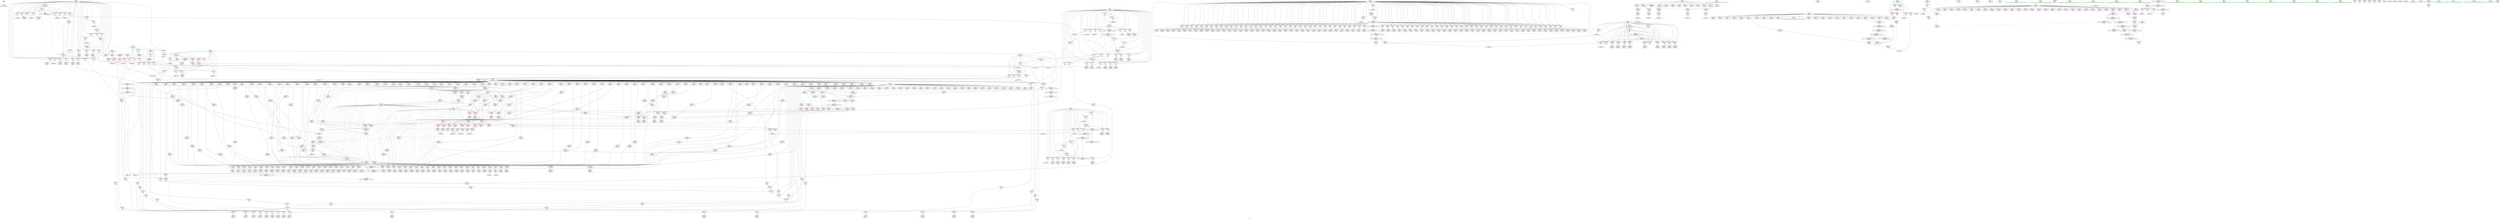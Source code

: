 digraph "SVFG" {
	label="SVFG";

	Node0x5598f285e6e0 [shape=record,color=grey,label="{NodeID: 0\nNullPtr}"];
	Node0x5598f285e6e0 -> Node0x5598f285f820[style=solid];
	Node0x5598f28eac40 [shape=record,color=blue,label="{NodeID: 941\n55\<--1104\ni\<--inc616\nmain\n}"];
	Node0x5598f28eac40 -> Node0x5598f28d6980[style=dashed];
	Node0x5598f28eac40 -> Node0x5598f28d6a50[style=dashed];
	Node0x5598f28eac40 -> Node0x5598f28d6b20[style=dashed];
	Node0x5598f28eac40 -> Node0x5598f28d6bf0[style=dashed];
	Node0x5598f28eac40 -> Node0x5598f28d6cc0[style=dashed];
	Node0x5598f28eac40 -> Node0x5598f28d6d90[style=dashed];
	Node0x5598f28eac40 -> Node0x5598f28d6e60[style=dashed];
	Node0x5598f28eac40 -> Node0x5598f28d6f30[style=dashed];
	Node0x5598f28eac40 -> Node0x5598f28ca090[style=dashed];
	Node0x5598f28eac40 -> Node0x5598f28eac40[style=dashed];
	Node0x5598f28eac40 -> Node0x5598f2920120[style=dashed];
	Node0x5598f28c2ca0 [shape=record,color=red,label="{NodeID: 775\n316\<--315\n\<--arrayidx106\nmain\n}"];
	Node0x5598f28c2ca0 -> Node0x5598f28c9a10[style=solid];
	Node0x5598f28d1df0 [shape=record,color=red,label="{NodeID: 609\n556\<--24\n\<--front\nmain\n}"];
	Node0x5598f28d1df0 -> Node0x5598f28b3790[style=solid];
	Node0x5598f28b9ab0 [shape=record,color=purple,label="{NodeID: 443\n577\<--28\narrayidx255\<--que\nmain\n}"];
	Node0x5598f28bd000 [shape=record,color=purple,label="{NodeID: 277\n256\<--11\narrayidx75\<--mat\nmain\n}"];
	Node0x5598f2869490 [shape=record,color=black,label="{NodeID: 111\n483\<--482\nidxprom193\<--\nmain\n}"];
	Node0x5598f28c8760 [shape=record,color=blue,label="{NodeID: 886\n55\<--5\ni\<--\nmain\n}"];
	Node0x5598f28c8760 -> Node0x5598f28d5e20[style=dashed];
	Node0x5598f28c8760 -> Node0x5598f28d5ef0[style=dashed];
	Node0x5598f28c8760 -> Node0x5598f28d5fc0[style=dashed];
	Node0x5598f28c8760 -> Node0x5598f28d6090[style=dashed];
	Node0x5598f28c8760 -> Node0x5598f28d6160[style=dashed];
	Node0x5598f28c8760 -> Node0x5598f28d6230[style=dashed];
	Node0x5598f28c8760 -> Node0x5598f28c91f0[style=dashed];
	Node0x5598f28c8760 -> Node0x5598f28c92c0[style=dashed];
	Node0x5598f28d7820 [shape=record,color=red,label="{NodeID: 720\n289\<--57\n\<--j\nmain\n}"];
	Node0x5598f28d7820 -> Node0x5598f286b040[style=solid];
	Node0x5598f28cf140 [shape=record,color=purple,label="{NodeID: 554\n990\<--28\narrayidx541\<--que\nmain\n}"];
	Node0x5598f28cf140 -> Node0x5598f28c7280[style=solid];
	Node0x5598f28b6e00 [shape=record,color=purple,label="{NodeID: 388\n295\<--28\n\<--que\nmain\n}"];
	Node0x5598f28b6e00 -> Node0x5598f28c9870[style=solid];
	Node0x5598f28b2500 [shape=record,color=black,label="{NodeID: 222\n911\<--910\nidxprom484\<--\nmain\n}"];
	Node0x5598f2869e60 [shape=record,color=black,label="{NodeID: 56\n162\<--161\nidxprom26\<--\nmain\n}"];
	Node0x5598f28eee40 [shape=record,color=grey,label="{NodeID: 997\n511 = cmp(510, 137, )\n}"];
	Node0x5598f28c5a20 [shape=record,color=red,label="{NodeID: 831\n783\<--782\n\<--arrayidx394\nmain\n}"];
	Node0x5598f28c5a20 -> Node0x5598f28b65e0[style=solid];
	Node0x5598f28d4b70 [shape=record,color=red,label="{NodeID: 665\n1035\<--24\n\<--front\nmain\n}"];
	Node0x5598f28d4b70 -> Node0x5598f28bc090[style=solid];
	Node0x5598f28cc490 [shape=record,color=purple,label="{NodeID: 499\n788\<--28\narrayidx398\<--que\nmain\n}"];
	Node0x5598f28bfd80 [shape=record,color=purple,label="{NodeID: 333\n470\<--16\narrayidx185\<--shoot\nmain\n}"];
	Node0x5598f28b5670 [shape=record,color=black,label="{NodeID: 167\n709\<--708\nconv342\<--add341\nmain\n}"];
	Node0x5598f28b5670 -> Node0x5598f28ea4f0[style=solid];
	Node0x5598f289f3f0 [shape=record,color=green,label="{NodeID: 1\n5\<--1\n\<--dummyObj\nCan only get source location for instruction, argument, global var or function.}"];
	Node0x5598f28ead10 [shape=record,color=blue,label="{NodeID: 942\n26\<--1112\nback\<--inc621\nmain\n}"];
	Node0x5598f28ead10 -> Node0x5598f28d51f0[style=dashed];
	Node0x5598f28ead10 -> Node0x5598f28d52c0[style=dashed];
	Node0x5598f28ead10 -> Node0x5598f28d5390[style=dashed];
	Node0x5598f28ead10 -> Node0x5598f28d5460[style=dashed];
	Node0x5598f28ead10 -> Node0x5598f28d5530[style=dashed];
	Node0x5598f28ead10 -> Node0x5598f28d5600[style=dashed];
	Node0x5598f28ead10 -> Node0x5598f28d56d0[style=dashed];
	Node0x5598f28ead10 -> Node0x5598f28d57a0[style=dashed];
	Node0x5598f28ead10 -> Node0x5598f28d5870[style=dashed];
	Node0x5598f28ead10 -> Node0x5598f28d5940[style=dashed];
	Node0x5598f28ead10 -> Node0x5598f28d5a10[style=dashed];
	Node0x5598f28ead10 -> Node0x5598f28d5ae0[style=dashed];
	Node0x5598f28ead10 -> Node0x5598f28ead10[style=dashed];
	Node0x5598f28ead10 -> Node0x5598f28eade0[style=dashed];
	Node0x5598f28ead10 -> Node0x5598f291fc20[style=dashed];
	Node0x5598f28c2d70 [shape=record,color=red,label="{NodeID: 776\n328\<--327\n\<--\nmain\n}"];
	Node0x5598f28c2d70 -> Node0x5598f28b02e0[style=solid];
	Node0x5598f28d1ec0 [shape=record,color=red,label="{NodeID: 610\n563\<--24\n\<--front\nmain\n}"];
	Node0x5598f28d1ec0 -> Node0x5598f28b3930[style=solid];
	Node0x5598f28b9b80 [shape=record,color=purple,label="{NodeID: 444\n578\<--28\narrayidx256\<--que\nmain\n}"];
	Node0x5598f28b9b80 -> Node0x5598f28c4500[style=solid];
	Node0x5598f28bd0d0 [shape=record,color=purple,label="{NodeID: 278\n259\<--11\narrayidx77\<--mat\nmain\n}"];
	Node0x5598f28bd0d0 -> Node0x5598f28c2960[style=solid];
	Node0x5598f2869560 [shape=record,color=black,label="{NodeID: 112\n486\<--485\nidxprom195\<--\nmain\n}"];
	Node0x5598f28c8830 [shape=record,color=blue,label="{NodeID: 887\n57\<--5\nj\<--\nmain\n}"];
	Node0x5598f28c8830 -> Node0x5598f28d7000[style=dashed];
	Node0x5598f28c8830 -> Node0x5598f28d70d0[style=dashed];
	Node0x5598f28c8830 -> Node0x5598f28d71a0[style=dashed];
	Node0x5598f28c8830 -> Node0x5598f28d7270[style=dashed];
	Node0x5598f28c8830 -> Node0x5598f28d7340[style=dashed];
	Node0x5598f28c8830 -> Node0x5598f28d7410[style=dashed];
	Node0x5598f28c8830 -> Node0x5598f28c8830[style=dashed];
	Node0x5598f28c8830 -> Node0x5598f28c9120[style=dashed];
	Node0x5598f28c8830 -> Node0x5598f28c9390[style=dashed];
	Node0x5598f28c8830 -> Node0x5598f291cf20[style=dashed];
	Node0x5598f28c8830 -> Node0x5598f2920620[style=dashed];
	Node0x5598f28d78f0 [shape=record,color=red,label="{NodeID: 721\n300\<--57\n\<--j\nmain\n}"];
	Node0x5598f28d78f0 -> Node0x5598f28affe0[style=solid];
	Node0x5598f28cf210 [shape=record,color=purple,label="{NodeID: 555\n996\<--28\narrayidx545\<--que\nmain\n}"];
	Node0x5598f28b6ed0 [shape=record,color=purple,label="{NodeID: 389\n306\<--28\n\<--que\nmain\n}"];
	Node0x5598f28b6ed0 -> Node0x5598f28c9940[style=solid];
	Node0x5598f28b25d0 [shape=record,color=black,label="{NodeID: 223\n914\<--913\nidxprom486\<--\nmain\n}"];
	Node0x5598f29217c0 [shape=record,color=yellow,style=double,label="{NodeID: 1164\n30V_1 = ENCHI(MR_30V_0)\npts\{120000 \}\nFun[main]}"];
	Node0x5598f29217c0 -> Node0x5598f28d9cb0[style=dashed];
	Node0x5598f29217c0 -> Node0x5598f28d9d80[style=dashed];
	Node0x5598f29217c0 -> Node0x5598f28c2960[style=dashed];
	Node0x5598f29217c0 -> Node0x5598f28c57b0[style=dashed];
	Node0x5598f29217c0 -> Node0x5598f28c75c0[style=dashed];
	Node0x5598f2869f30 [shape=record,color=black,label="{NodeID: 57\n165\<--164\nconv28\<--\nmain\n}"];
	Node0x5598f2869f30 -> Node0x5598f28ee9c0[style=solid];
	Node0x5598f28eefc0 [shape=record,color=grey,label="{NodeID: 998\n452 = cmp(451, 137, )\n}"];
	Node0x5598f28c5af0 [shape=record,color=red,label="{NodeID: 832\n790\<--789\n\<--arrayidx399\nmain\n}"];
	Node0x5598f28c5af0 -> Node0x5598f28b6780[style=solid];
	Node0x5598f28d4c40 [shape=record,color=red,label="{NodeID: 666\n1042\<--24\n\<--front\nmain\n}"];
	Node0x5598f28d4c40 -> Node0x5598f28bc230[style=solid];
	Node0x5598f28cc560 [shape=record,color=purple,label="{NodeID: 500\n789\<--28\narrayidx399\<--que\nmain\n}"];
	Node0x5598f28cc560 -> Node0x5598f28c5af0[style=solid];
	Node0x5598f28bfe50 [shape=record,color=purple,label="{NodeID: 334\n471\<--16\narrayidx186\<--shoot\nmain\n}"];
	Node0x5598f28bfe50 -> Node0x5598f28c3c10[style=solid];
	Node0x5598f28b5740 [shape=record,color=black,label="{NodeID: 168\n714\<--713\nidxprom345\<--\nmain\n}"];
	Node0x5598f28a6640 [shape=record,color=green,label="{NodeID: 2\n38\<--1\n.str\<--dummyObj\nGlob }"];
	Node0x5598f28eade0 [shape=record,color=blue,label="{NodeID: 943\n26\<--5\nback\<--\nmain\n}"];
	Node0x5598f28eade0 -> Node0x5598f28d51f0[style=dashed];
	Node0x5598f28eade0 -> Node0x5598f28d52c0[style=dashed];
	Node0x5598f28eade0 -> Node0x5598f28d5390[style=dashed];
	Node0x5598f28eade0 -> Node0x5598f28d5460[style=dashed];
	Node0x5598f28eade0 -> Node0x5598f28d5530[style=dashed];
	Node0x5598f28eade0 -> Node0x5598f28d5600[style=dashed];
	Node0x5598f28eade0 -> Node0x5598f28d56d0[style=dashed];
	Node0x5598f28eade0 -> Node0x5598f28d57a0[style=dashed];
	Node0x5598f28eade0 -> Node0x5598f28d5870[style=dashed];
	Node0x5598f28eade0 -> Node0x5598f28d5940[style=dashed];
	Node0x5598f28eade0 -> Node0x5598f28d5a10[style=dashed];
	Node0x5598f28eade0 -> Node0x5598f28ead10[style=dashed];
	Node0x5598f28eade0 -> Node0x5598f291fc20[style=dashed];
	Node0x5598f28c2e40 [shape=record,color=red,label="{NodeID: 777\n332\<--331\n\<--\nmain\n}"];
	Node0x5598f28c2e40 -> Node0x5598f28b03b0[style=solid];
	Node0x5598f28d1f90 [shape=record,color=red,label="{NodeID: 611\n569\<--24\n\<--front\nmain\n}"];
	Node0x5598f28d1f90 -> Node0x5598f28b3a00[style=solid];
	Node0x5598f28b9c50 [shape=record,color=purple,label="{NodeID: 445\n585\<--28\narrayidx261\<--que\nmain\n}"];
	Node0x5598f28bd1a0 [shape=record,color=purple,label="{NodeID: 279\n753\<--11\narrayidx373\<--mat\nmain\n}"];
	Node0x5598f2869630 [shape=record,color=black,label="{NodeID: 113\n490\<--489\nidxprom198\<--\nmain\n}"];
	Node0x5598f28c8900 [shape=record,color=blue,label="{NodeID: 888\n59\<--5\nk\<--\nmain\n}"];
	Node0x5598f28c8900 -> Node0x5598f28d81e0[style=dashed];
	Node0x5598f28c8900 -> Node0x5598f28d82b0[style=dashed];
	Node0x5598f28c8900 -> Node0x5598f28d8380[style=dashed];
	Node0x5598f28c8900 -> Node0x5598f28d8450[style=dashed];
	Node0x5598f28c8900 -> Node0x5598f28d8520[style=dashed];
	Node0x5598f28c8900 -> Node0x5598f28d85f0[style=dashed];
	Node0x5598f28c8900 -> Node0x5598f28d86c0[style=dashed];
	Node0x5598f28c8900 -> Node0x5598f28d8790[style=dashed];
	Node0x5598f28c8900 -> Node0x5598f28c9050[style=dashed];
	Node0x5598f28c8900 -> Node0x5598f292c730[style=dashed];
	Node0x5598f28d79c0 [shape=record,color=red,label="{NodeID: 722\n311\<--57\n\<--j\nmain\n}"];
	Node0x5598f28d79c0 -> Node0x5598f28b0140[style=solid];
	Node0x5598f28cf2e0 [shape=record,color=purple,label="{NodeID: 556\n997\<--28\narrayidx546\<--que\nmain\n}"];
	Node0x5598f28cf2e0 -> Node0x5598f28c7350[style=solid];
	Node0x5598f28b6fa0 [shape=record,color=purple,label="{NodeID: 390\n317\<--28\n\<--que\nmain\n}"];
	Node0x5598f28b6fa0 -> Node0x5598f28c9a10[style=solid];
	Node0x5598f28b26a0 [shape=record,color=black,label="{NodeID: 224\n918\<--917\nidxprom489\<--\nmain\n}"];
	Node0x5598f286a000 [shape=record,color=black,label="{NodeID: 58\n172\<--171\nidxprom32\<--\nmain\n}"];
	Node0x5598f28ef140 [shape=record,color=grey,label="{NodeID: 999\n662 = cmp(655, 661, )\n}"];
	Node0x5598f28c5bc0 [shape=record,color=red,label="{NodeID: 833\n797\<--796\n\<--arrayidx404\nmain\n}"];
	Node0x5598f28c5bc0 -> Node0x5598f28b6920[style=solid];
	Node0x5598f28d4d10 [shape=record,color=red,label="{NodeID: 667\n1049\<--24\n\<--front\nmain\n}"];
	Node0x5598f28d4d10 -> Node0x5598f28bc3d0[style=solid];
	Node0x5598f28cc630 [shape=record,color=purple,label="{NodeID: 501\n795\<--28\narrayidx403\<--que\nmain\n}"];
	Node0x5598f28bff20 [shape=record,color=purple,label="{NodeID: 335\n484\<--16\narrayidx194\<--shoot\nmain\n}"];
	Node0x5598f28b5810 [shape=record,color=black,label="{NodeID: 169\n718\<--717\nconv348\<--\nmain\n}"];
	Node0x5598f28b5810 -> Node0x5598f28f0ac0[style=solid];
	Node0x5598f285e9a0 [shape=record,color=green,label="{NodeID: 3\n40\<--1\n.str.1\<--dummyObj\nGlob }"];
	Node0x5598f28eaeb0 [shape=record,color=blue,label="{NodeID: 944\n65\<--1121\nCase\<--inc625\nmain\n}"];
	Node0x5598f28eaeb0 -> Node0x5598f2917620[style=dashed];
	Node0x5598f28c2f10 [shape=record,color=red,label="{NodeID: 778\n336\<--335\n\<--\nmain\n}"];
	Node0x5598f28c2f10 -> Node0x5598f28b0480[style=solid];
	Node0x5598f28d2060 [shape=record,color=red,label="{NodeID: 612\n575\<--24\n\<--front\nmain\n}"];
	Node0x5598f28d2060 -> Node0x5598f28b3ba0[style=solid];
	Node0x5598f28b9d20 [shape=record,color=purple,label="{NodeID: 446\n586\<--28\narrayidx262\<--que\nmain\n}"];
	Node0x5598f28b9d20 -> Node0x5598f28c45d0[style=solid];
	Node0x5598f28bd270 [shape=record,color=purple,label="{NodeID: 280\n760\<--11\narrayidx378\<--mat\nmain\n}"];
	Node0x5598f28bd270 -> Node0x5598f28c57b0[style=solid];
	Node0x5598f2869700 [shape=record,color=black,label="{NodeID: 114\n493\<--492\nidxprom200\<--\nmain\n}"];
	Node0x5598f28c89d0 [shape=record,color=blue,label="{NodeID: 889\n61\<--139\nl\<--\nmain\n}"];
	Node0x5598f28c89d0 -> Node0x5598f28d8d40[style=dashed];
	Node0x5598f28c89d0 -> Node0x5598f28d8e10[style=dashed];
	Node0x5598f28c89d0 -> Node0x5598f28d8ee0[style=dashed];
	Node0x5598f28c89d0 -> Node0x5598f28d8fb0[style=dashed];
	Node0x5598f28c89d0 -> Node0x5598f28d9080[style=dashed];
	Node0x5598f28c89d0 -> Node0x5598f28c8b70[style=dashed];
	Node0x5598f28c89d0 -> Node0x5598f28c8d10[style=dashed];
	Node0x5598f28d7a90 [shape=record,color=red,label="{NodeID: 723\n395\<--57\n\<--j\nmain\n}"];
	Node0x5598f28d7a90 -> Node0x5598f28edc40[style=solid];
	Node0x5598f28cf3b0 [shape=record,color=purple,label="{NodeID: 557\n1004\<--28\narrayidx550\<--que\nmain\n}"];
	Node0x5598f28b7070 [shape=record,color=purple,label="{NodeID: 391\n319\<--28\n\<--que\nmain\n}"];
	Node0x5598f28b7070 -> Node0x5598f28c9ae0[style=solid];
	Node0x5598f28b2770 [shape=record,color=black,label="{NodeID: 225\n921\<--920\nidxprom491\<--\nmain\n}"];
	Node0x5598f286a0d0 [shape=record,color=black,label="{NodeID: 59\n179\<--178\nidxprom34\<--\nmain\n}"];
	Node0x5598f28ef2c0 [shape=record,color=grey,label="{NodeID: 1000\n89 = cmp(85, 5, )\n}"];
	Node0x5598f28c5c90 [shape=record,color=red,label="{NodeID: 834\n804\<--803\n\<--arrayidx409\nmain\n}"];
	Node0x5598f28c5c90 -> Node0x5598f28b0ca0[style=solid];
	Node0x5598f28d4de0 [shape=record,color=red,label="{NodeID: 668\n1056\<--24\n\<--front\nmain\n}"];
	Node0x5598f28d4de0 -> Node0x5598f28bc570[style=solid];
	Node0x5598f28cc700 [shape=record,color=purple,label="{NodeID: 502\n796\<--28\narrayidx404\<--que\nmain\n}"];
	Node0x5598f28cc700 -> Node0x5598f28c5bc0[style=solid];
	Node0x5598f28bfff0 [shape=record,color=purple,label="{NodeID: 336\n491\<--16\narrayidx199\<--shoot\nmain\n}"];
	Node0x5598f28b58e0 [shape=record,color=black,label="{NodeID: 170\n722\<--721\nidxprom351\<--\nmain\n}"];
	Node0x5598f285ddd0 [shape=record,color=green,label="{NodeID: 4\n42\<--1\n.str.2\<--dummyObj\nGlob }"];
	Node0x5598f28c2fe0 [shape=record,color=red,label="{NodeID: 779\n340\<--339\n\<--\nmain\n}"];
	Node0x5598f28c2fe0 -> Node0x5598f28b0550[style=solid];
	Node0x5598f28d2130 [shape=record,color=red,label="{NodeID: 613\n583\<--24\n\<--front\nmain\n}"];
	Node0x5598f28d2130 -> Node0x5598f28b3d40[style=solid];
	Node0x5598f28b9df0 [shape=record,color=purple,label="{NodeID: 447\n591\<--28\narrayidx265\<--que\nmain\n}"];
	Node0x5598f28bd340 [shape=record,color=purple,label="{NodeID: 281\n1008\<--11\narrayidx553\<--mat\nmain\n}"];
	Node0x5598f28697d0 [shape=record,color=black,label="{NodeID: 115\n498\<--497\nidxprom203\<--\nmain\n}"];
	Node0x5598f28c8aa0 [shape=record,color=blue,label="{NodeID: 890\n63\<--141\nm\<--\nmain\n}"];
	Node0x5598f28c8aa0 -> Node0x5598f28d9220[style=dashed];
	Node0x5598f28c8aa0 -> Node0x5598f28d92f0[style=dashed];
	Node0x5598f28c8aa0 -> Node0x5598f28d93c0[style=dashed];
	Node0x5598f28c8aa0 -> Node0x5598f28d9490[style=dashed];
	Node0x5598f28c8aa0 -> Node0x5598f28d9560[style=dashed];
	Node0x5598f28c8aa0 -> Node0x5598f28c8c40[style=dashed];
	Node0x5598f28c8aa0 -> Node0x5598f28c8de0[style=dashed];
	Node0x5598f28d7b60 [shape=record,color=red,label="{NodeID: 724\n418\<--57\n\<--j\nmain\n}"];
	Node0x5598f28d7b60 -> Node0x5598f28f1240[style=solid];
	Node0x5598f28cf480 [shape=record,color=purple,label="{NodeID: 558\n1005\<--28\narrayidx551\<--que\nmain\n}"];
	Node0x5598f28cf480 -> Node0x5598f28c7420[style=solid];
	Node0x5598f28b7140 [shape=record,color=purple,label="{NodeID: 392\n322\<--28\n\<--que\nmain\n}"];
	Node0x5598f28b7140 -> Node0x5598f28c9bb0[style=solid];
	Node0x5598f28b2840 [shape=record,color=black,label="{NodeID: 226\n925\<--924\nidxprom494\<--\nmain\n}"];
	Node0x5598f2921a60 [shape=record,color=yellow,style=double,label="{NodeID: 1167\n36V_1 = ENCHI(MR_36V_0)\npts\{190000 \}\nFun[main]}"];
	Node0x5598f2921a60 -> Node0x5598f28d9e50[style=dashed];
	Node0x5598f2921a60 -> Node0x5598f28c27c0[style=dashed];
	Node0x5598f2921a60 -> Node0x5598f28c4f90[style=dashed];
	Node0x5598f286a1a0 [shape=record,color=black,label="{NodeID: 60\n187\<--186\nidxprom38\<--\nmain\n}"];
	Node0x5598f28ef440 [shape=record,color=grey,label="{NodeID: 1001\n97 = cmp(95, 96, )\n}"];
	Node0x5598f28c5d60 [shape=record,color=red,label="{NodeID: 835\n811\<--810\n\<--arrayidx414\nmain\n}"];
	Node0x5598f28c5d60 -> Node0x5598f28b0e40[style=solid];
	Node0x5598f28d4eb0 [shape=record,color=red,label="{NodeID: 669\n1063\<--24\n\<--front\nmain\n}"];
	Node0x5598f28d4eb0 -> Node0x5598f28bc710[style=solid];
	Node0x5598f28cc7d0 [shape=record,color=purple,label="{NodeID: 503\n802\<--28\narrayidx408\<--que\nmain\n}"];
	Node0x5598f28c00c0 [shape=record,color=purple,label="{NodeID: 337\n494\<--16\narrayidx201\<--shoot\nmain\n}"];
	Node0x5598f28b59b0 [shape=record,color=black,label="{NodeID: 171\n726\<--725\nconv354\<--\nmain\n}"];
	Node0x5598f28b59b0 -> Node0x5598f28f0640[style=solid];
	Node0x5598f285e880 [shape=record,color=green,label="{NodeID: 5\n44\<--1\n.str.3\<--dummyObj\nGlob }"];
	Node0x5598f28c30b0 [shape=record,color=red,label="{NodeID: 780\n344\<--343\n\<--\nmain\n}"];
	Node0x5598f28c30b0 -> Node0x5598f28b0620[style=solid];
	Node0x5598f28d2200 [shape=record,color=red,label="{NodeID: 614\n589\<--24\n\<--front\nmain\n}"];
	Node0x5598f28d2200 -> Node0x5598f28b3ee0[style=solid];
	Node0x5598f28b9ec0 [shape=record,color=purple,label="{NodeID: 448\n592\<--28\narrayidx266\<--que\nmain\n}"];
	Node0x5598f28b9ec0 -> Node0x5598f28c46a0[style=solid];
	Node0x5598f28bd410 [shape=record,color=purple,label="{NodeID: 282\n1015\<--11\narrayidx558\<--mat\nmain\n}"];
	Node0x5598f28bd410 -> Node0x5598f28c75c0[style=solid];
	Node0x5598f28b2d00 [shape=record,color=black,label="{NodeID: 116\n503\<--502\nconv206\<--\nmain\n}"];
	Node0x5598f28b2d00 -> Node0x5598f28ca570[style=solid];
	Node0x5598f28c8b70 [shape=record,color=blue,label="{NodeID: 891\n61\<--176\nl\<--add\nmain\n}"];
	Node0x5598f28c8b70 -> Node0x5598f28d8d40[style=dashed];
	Node0x5598f28c8b70 -> Node0x5598f28d8e10[style=dashed];
	Node0x5598f28c8b70 -> Node0x5598f28d8ee0[style=dashed];
	Node0x5598f28c8b70 -> Node0x5598f28d8fb0[style=dashed];
	Node0x5598f28c8b70 -> Node0x5598f28d9080[style=dashed];
	Node0x5598f28c8b70 -> Node0x5598f28c8b70[style=dashed];
	Node0x5598f28c8b70 -> Node0x5598f28c8d10[style=dashed];
	Node0x5598f28d7c30 [shape=record,color=red,label="{NodeID: 725\n424\<--57\n\<--j\nmain\n}"];
	Node0x5598f28d7c30 -> Node0x5598f28f13c0[style=solid];
	Node0x5598f28cf550 [shape=record,color=purple,label="{NodeID: 559\n1011\<--28\narrayidx555\<--que\nmain\n}"];
	Node0x5598f28b7210 [shape=record,color=purple,label="{NodeID: 393\n327\<--28\n\<--que\nmain\n}"];
	Node0x5598f28b7210 -> Node0x5598f28c2d70[style=solid];
	Node0x5598f28b2910 [shape=record,color=black,label="{NodeID: 227\n928\<--927\nidxprom496\<--\nmain\n}"];
	Node0x5598f2921b40 [shape=record,color=yellow,style=double,label="{NodeID: 1168\n38V_1 = ENCHI(MR_38V_0)\npts\{210000 \}\nFun[main]}"];
	Node0x5598f2921b40 -> Node0x5598f28c26f0[style=dashed];
	Node0x5598f2921b40 -> Node0x5598f28c2890[style=dashed];
	Node0x5598f2921b40 -> Node0x5598f28c5130[style=dashed];
	Node0x5598f286a270 [shape=record,color=black,label="{NodeID: 61\n194\<--193\nidxprom40\<--\nmain\n}"];
	Node0x5598f28ef5c0 [shape=record,color=grey,label="{NodeID: 1002\n145 = cmp(144, 5, )\n}"];
	Node0x5598f28c5e30 [shape=record,color=red,label="{NodeID: 836\n818\<--817\n\<--arrayidx419\nmain\n}"];
	Node0x5598f28c5e30 -> Node0x5598f28b0fe0[style=solid];
	Node0x5598f28d4f80 [shape=record,color=red,label="{NodeID: 670\n1070\<--24\n\<--front\nmain\n}"];
	Node0x5598f28d4f80 -> Node0x5598f28bc8b0[style=solid];
	Node0x5598f28cc8a0 [shape=record,color=purple,label="{NodeID: 504\n803\<--28\narrayidx409\<--que\nmain\n}"];
	Node0x5598f28cc8a0 -> Node0x5598f28c5c90[style=solid];
	Node0x5598f28c0190 [shape=record,color=purple,label="{NodeID: 338\n495\<--16\narrayidx202\<--shoot\nmain\n}"];
	Node0x5598f28c0190 -> Node0x5598f28c3e80[style=solid];
	Node0x5598f28b5a80 [shape=record,color=black,label="{NodeID: 172\n731\<--730\nidxprom357\<--\nmain\n}"];
	Node0x5598f28afc50 [shape=record,color=green,label="{NodeID: 6\n46\<--1\n.str.4\<--dummyObj\nGlob }"];
	Node0x5598f28c3180 [shape=record,color=red,label="{NodeID: 781\n348\<--347\n\<--\nmain\n}"];
	Node0x5598f28c3180 -> Node0x5598f28b06f0[style=solid];
	Node0x5598f28d22d0 [shape=record,color=red,label="{NodeID: 615\n598\<--24\n\<--front\nmain\n}"];
	Node0x5598f28d22d0 -> Node0x5598f28b4080[style=solid];
	Node0x5598f28b9f90 [shape=record,color=purple,label="{NodeID: 449\n600\<--28\narrayidx271\<--que\nmain\n}"];
	Node0x5598f28bd4e0 [shape=record,color=purple,label="{NodeID: 283\n330\<--13\narrayidx109\<--mark\nmain\n}"];
	Node0x5598f28b2dd0 [shape=record,color=black,label="{NodeID: 117\n505\<--504\nidxprom207\<--\nmain\n}"];
	Node0x5598f28c8c40 [shape=record,color=blue,label="{NodeID: 892\n63\<--183\nm\<--add36\nmain\n}"];
	Node0x5598f28c8c40 -> Node0x5598f28d9220[style=dashed];
	Node0x5598f28c8c40 -> Node0x5598f28d92f0[style=dashed];
	Node0x5598f28c8c40 -> Node0x5598f28d93c0[style=dashed];
	Node0x5598f28c8c40 -> Node0x5598f28d9490[style=dashed];
	Node0x5598f28c8c40 -> Node0x5598f28d9560[style=dashed];
	Node0x5598f28c8c40 -> Node0x5598f28c8c40[style=dashed];
	Node0x5598f28c8c40 -> Node0x5598f28c8de0[style=dashed];
	Node0x5598f28d7d00 [shape=record,color=red,label="{NodeID: 726\n428\<--57\n\<--j\nmain\n}"];
	Node0x5598f28d7d00 -> Node0x5598f28eecc0[style=solid];
	Node0x5598f28cf620 [shape=record,color=purple,label="{NodeID: 560\n1012\<--28\narrayidx556\<--que\nmain\n}"];
	Node0x5598f28cf620 -> Node0x5598f28c74f0[style=solid];
	Node0x5598f28b72e0 [shape=record,color=purple,label="{NodeID: 394\n331\<--28\n\<--que\nmain\n}"];
	Node0x5598f28b72e0 -> Node0x5598f28c2e40[style=solid];
	Node0x5598f28b29e0 [shape=record,color=black,label="{NodeID: 228\n932\<--931\nidxprom499\<--\nmain\n}"];
	Node0x5598f286a340 [shape=record,color=black,label="{NodeID: 62\n201\<--200\nconv43\<--\nmain\n}"];
	Node0x5598f286a340 -> Node0x5598f28c8eb0[style=solid];
	Node0x5598f28ef740 [shape=record,color=grey,label="{NodeID: 1003\n149 = cmp(147, 148, )\n}"];
	Node0x5598f28c5f00 [shape=record,color=red,label="{NodeID: 837\n821\<--820\n\<--arrayidx421\nmain\n}"];
	Node0x5598f28c5f00 -> Node0x5598f28b10b0[style=solid];
	Node0x5598f28d5050 [shape=record,color=red,label="{NodeID: 671\n1082\<--24\n\<--front\nmain\n}"];
	Node0x5598f28d5050 -> Node0x5598f28edf40[style=solid];
	Node0x5598f28cc970 [shape=record,color=purple,label="{NodeID: 505\n809\<--28\narrayidx413\<--que\nmain\n}"];
	Node0x5598f28c0260 [shape=record,color=purple,label="{NodeID: 339\n519\<--16\narrayidx217\<--shoot\nmain\n}"];
	Node0x5598f28b5b50 [shape=record,color=black,label="{NodeID: 173\n735\<--734\nconv360\<--\nmain\n}"];
	Node0x5598f28b5b50 -> Node0x5598f28f1fc0[style=solid];
	Node0x5598f285d450 [shape=record,color=green,label="{NodeID: 7\n48\<--1\n.str.5\<--dummyObj\nGlob }"];
	Node0x5598f28c3250 [shape=record,color=red,label="{NodeID: 782\n352\<--351\n\<--\nmain\n}"];
	Node0x5598f28c3250 -> Node0x5598f28b07c0[style=solid];
	Node0x5598f28d23a0 [shape=record,color=red,label="{NodeID: 616\n606\<--24\n\<--front\nmain\n}"];
	Node0x5598f28d23a0 -> Node0x5598f28b4220[style=solid];
	Node0x5598f28ba060 [shape=record,color=purple,label="{NodeID: 450\n601\<--28\narrayidx272\<--que\nmain\n}"];
	Node0x5598f28ba060 -> Node0x5598f28c4770[style=solid];
	Node0x5598f28bd5b0 [shape=record,color=purple,label="{NodeID: 284\n334\<--13\narrayidx111\<--mark\nmain\n}"];
	Node0x5598f28b2ea0 [shape=record,color=black,label="{NodeID: 118\n514\<--513\nidxprom213\<--\nmain\n}"];
	Node0x5598f291f720 [shape=record,color=black,label="{NodeID: 1059\nMR_8V_2 = PHI(MR_8V_16, MR_8V_1, )\npts\{25 \}\n}"];
	Node0x5598f291f720 -> Node0x5598f28d1290[style=dashed];
	Node0x5598f291f720 -> Node0x5598f291c520[style=dashed];
	Node0x5598f291f720 -> Node0x5598f291f720[style=dashed];
	Node0x5598f291f720 -> Node0x5598f2938a30[style=dashed];
	Node0x5598f28c8d10 [shape=record,color=blue,label="{NodeID: 893\n61\<--191\nl\<--sub\nmain\n}"];
	Node0x5598f28c8d10 -> Node0x5598f28d9150[style=dashed];
	Node0x5598f28c8d10 -> Node0x5598f28c89d0[style=dashed];
	Node0x5598f28c8d10 -> Node0x5598f292cc30[style=dashed];
	Node0x5598f28d7dd0 [shape=record,color=red,label="{NodeID: 727\n510\<--57\n\<--j\nmain\n}"];
	Node0x5598f28d7dd0 -> Node0x5598f28eee40[style=solid];
	Node0x5598f28cf6f0 [shape=record,color=purple,label="{NodeID: 561\n1023\<--28\narrayidx563\<--que\nmain\n}"];
	Node0x5598f28b73b0 [shape=record,color=purple,label="{NodeID: 395\n335\<--28\n\<--que\nmain\n}"];
	Node0x5598f28b73b0 -> Node0x5598f28c2f10[style=solid];
	Node0x5598f28b2ab0 [shape=record,color=black,label="{NodeID: 229\n935\<--934\nidxprom501\<--\nmain\n}"];
	Node0x5598f286a410 [shape=record,color=black,label="{NodeID: 63\n203\<--202\nidxprom44\<--\nmain\n}"];
	Node0x5598f28ef8c0 [shape=record,color=grey,label="{NodeID: 1004\n152 = cmp(151, 5, )\n}"];
	Node0x5598f28c5fd0 [shape=record,color=red,label="{NodeID: 838\n832\<--831\n\<--arrayidx428\nmain\n}"];
	Node0x5598f28c5fd0 -> Node0x5598f28b1320[style=solid];
	Node0x5598f28d5120 [shape=record,color=red,label="{NodeID: 672\n1085\<--24\n\<--front\nmain\n}"];
	Node0x5598f28d5120 -> Node0x5598f28f1e40[style=solid];
	Node0x5598f28cca40 [shape=record,color=purple,label="{NodeID: 506\n810\<--28\narrayidx414\<--que\nmain\n}"];
	Node0x5598f28cca40 -> Node0x5598f28c5d60[style=solid];
	Node0x5598f28c0330 [shape=record,color=purple,label="{NodeID: 340\n526\<--16\narrayidx222\<--shoot\nmain\n}"];
	Node0x5598f28b5c20 [shape=record,color=black,label="{NodeID: 174\n739\<--738\nidxprom363\<--\nmain\n}"];
	Node0x5598f285d4e0 [shape=record,color=green,label="{NodeID: 8\n73\<--1\n\<--dummyObj\nCan only get source location for instruction, argument, global var or function.}"];
	Node0x5598f28c3320 [shape=record,color=red,label="{NodeID: 783\n356\<--355\n\<--\nmain\n}"];
	Node0x5598f28c3320 -> Node0x5598f28b0890[style=solid];
	Node0x5598f28d2470 [shape=record,color=red,label="{NodeID: 617\n611\<--24\n\<--front\nmain\n}"];
	Node0x5598f28d2470 -> Node0x5598f28b42f0[style=solid];
	Node0x5598f28ba130 [shape=record,color=purple,label="{NodeID: 451\n608\<--28\narrayidx277\<--que\nmain\n}"];
	Node0x5598f28bd680 [shape=record,color=purple,label="{NodeID: 285\n338\<--13\narrayidx113\<--mark\nmain\n}"];
	Node0x5598f28b2f70 [shape=record,color=black,label="{NodeID: 119\n518\<--517\nidxprom216\<--\nmain\n}"];
	Node0x5598f291fc20 [shape=record,color=black,label="{NodeID: 1060\nMR_10V_2 = PHI(MR_10V_7, MR_10V_1, )\npts\{27 \}\n}"];
	Node0x5598f291fc20 -> Node0x5598f28d51f0[style=dashed];
	Node0x5598f291fc20 -> Node0x5598f28d52c0[style=dashed];
	Node0x5598f291fc20 -> Node0x5598f28d5390[style=dashed];
	Node0x5598f291fc20 -> Node0x5598f28d5460[style=dashed];
	Node0x5598f291fc20 -> Node0x5598f28d5530[style=dashed];
	Node0x5598f291fc20 -> Node0x5598f28d5600[style=dashed];
	Node0x5598f291fc20 -> Node0x5598f28d56d0[style=dashed];
	Node0x5598f291fc20 -> Node0x5598f28d57a0[style=dashed];
	Node0x5598f291fc20 -> Node0x5598f28d5870[style=dashed];
	Node0x5598f291fc20 -> Node0x5598f28d5940[style=dashed];
	Node0x5598f291fc20 -> Node0x5598f28d5a10[style=dashed];
	Node0x5598f291fc20 -> Node0x5598f28ead10[style=dashed];
	Node0x5598f291fc20 -> Node0x5598f291fc20[style=dashed];
	Node0x5598f291fc20 -> Node0x5598f2938f30[style=dashed];
	Node0x5598f28c8de0 [shape=record,color=blue,label="{NodeID: 894\n63\<--198\nm\<--sub42\nmain\n}"];
	Node0x5598f28c8de0 -> Node0x5598f28d9630[style=dashed];
	Node0x5598f28c8de0 -> Node0x5598f28c8aa0[style=dashed];
	Node0x5598f28c8de0 -> Node0x5598f292d130[style=dashed];
	Node0x5598f28d7ea0 [shape=record,color=red,label="{NodeID: 728\n527\<--57\n\<--j\nmain\n}"];
	Node0x5598f28d7ea0 -> Node0x5598f28b31e0[style=solid];
	Node0x5598f28cf7c0 [shape=record,color=purple,label="{NodeID: 562\n1024\<--28\narrayidx564\<--que\nmain\n}"];
	Node0x5598f28cf7c0 -> Node0x5598f28c7690[style=solid];
	Node0x5598f28b7480 [shape=record,color=purple,label="{NodeID: 396\n339\<--28\n\<--que\nmain\n}"];
	Node0x5598f28b7480 -> Node0x5598f28c2fe0[style=solid];
	Node0x5598f28b2b80 [shape=record,color=black,label="{NodeID: 230\n939\<--938\nidxprom504\<--\nmain\n}"];
	Node0x5598f286a4e0 [shape=record,color=black,label="{NodeID: 64\n206\<--205\nidxprom46\<--\nmain\n}"];
	Node0x5598f28efa40 [shape=record,color=grey,label="{NodeID: 1005\n156 = cmp(154, 155, )\n}"];
	Node0x5598f28c60a0 [shape=record,color=red,label="{NodeID: 839\n839\<--838\n\<--arrayidx433\nmain\n}"];
	Node0x5598f28c60a0 -> Node0x5598f28b14c0[style=solid];
	Node0x5598f28d51f0 [shape=record,color=red,label="{NodeID: 673\n407\<--26\n\<--back\nmain\n}"];
	Node0x5598f28d51f0 -> Node0x5598f28f1840[style=solid];
	Node0x5598f28ccb10 [shape=record,color=purple,label="{NodeID: 507\n816\<--28\narrayidx418\<--que\nmain\n}"];
	Node0x5598f28c0400 [shape=record,color=purple,label="{NodeID: 341\n529\<--16\narrayidx224\<--shoot\nmain\n}"];
	Node0x5598f28b5cf0 [shape=record,color=black,label="{NodeID: 175\n743\<--742\nconv366\<--\nmain\n}"];
	Node0x5598f28b5cf0 -> Node0x5598f28f1b40[style=solid];
	Node0x5598f28601e0 [shape=record,color=green,label="{NodeID: 9\n79\<--1\n\<--dummyObj\nCan only get source location for instruction, argument, global var or function.}"];
	Node0x5598f28c33f0 [shape=record,color=red,label="{NodeID: 784\n361\<--360\n\<--\nmain\n}"];
	Node0x5598f28c33f0 -> Node0x5598f28b0960[style=solid];
	Node0x5598f28d2540 [shape=record,color=red,label="{NodeID: 618\n616\<--24\n\<--front\nmain\n}"];
	Node0x5598f28d2540 -> Node0x5598f28b43c0[style=solid];
	Node0x5598f28ba200 [shape=record,color=purple,label="{NodeID: 452\n609\<--28\narrayidx278\<--que\nmain\n}"];
	Node0x5598f28ba200 -> Node0x5598f28c4840[style=solid];
	Node0x5598f28bd750 [shape=record,color=purple,label="{NodeID: 286\n342\<--13\narrayidx115\<--mark\nmain\n}"];
	Node0x5598f28b3040 [shape=record,color=black,label="{NodeID: 120\n521\<--520\nidxprom218\<--\nmain\n}"];
	Node0x5598f2920120 [shape=record,color=black,label="{NodeID: 1061\nMR_14V_2 = PHI(MR_14V_16, MR_14V_1, )\npts\{56 \}\n}"];
	Node0x5598f2920120 -> Node0x5598f28c85c0[style=dashed];
	Node0x5598f28c8eb0 [shape=record,color=blue,label="{NodeID: 895\n211\<--201\narrayidx50\<--conv43\nmain\n}"];
	Node0x5598f28c8eb0 -> Node0x5598f28c8f80[style=dashed];
	Node0x5598f28d7f70 [shape=record,color=red,label="{NodeID: 729\n551\<--57\n\<--j\nmain\n}"];
	Node0x5598f28d7f70 -> Node0x5598f28b36c0[style=solid];
	Node0x5598f28cf890 [shape=record,color=purple,label="{NodeID: 563\n1030\<--28\narrayidx568\<--que\nmain\n}"];
	Node0x5598f28b7550 [shape=record,color=purple,label="{NodeID: 397\n343\<--28\n\<--que\nmain\n}"];
	Node0x5598f28b7550 -> Node0x5598f28c30b0[style=solid];
	Node0x5598f28baae0 [shape=record,color=black,label="{NodeID: 231\n942\<--941\nconv506\<--\nmain\n}"];
	Node0x5598f28baae0 -> Node0x5598f28ecec0[style=solid];
	Node0x5598f286a5b0 [shape=record,color=black,label="{NodeID: 65\n209\<--208\nidxprom48\<--\nmain\n}"];
	Node0x5598f28efbc0 [shape=record,color=grey,label="{NodeID: 1006\n262 = cmp(261, 263, )\n}"];
	Node0x5598f28c6170 [shape=record,color=red,label="{NodeID: 840\n846\<--845\n\<--arrayidx438\nmain\n}"];
	Node0x5598f28c6170 -> Node0x5598f28b1660[style=solid];
	Node0x5598f28d52c0 [shape=record,color=red,label="{NodeID: 674\n442\<--26\n\<--back\nmain\n}"];
	Node0x5598f28d52c0 -> Node0x5598f2868d40[style=solid];
	Node0x5598f28ccbe0 [shape=record,color=purple,label="{NodeID: 508\n817\<--28\narrayidx419\<--que\nmain\n}"];
	Node0x5598f28ccbe0 -> Node0x5598f28c5e30[style=solid];
	Node0x5598f28c04d0 [shape=record,color=purple,label="{NodeID: 342\n530\<--16\narrayidx225\<--shoot\nmain\n}"];
	Node0x5598f28c04d0 -> Node0x5598f28c40f0[style=solid];
	Node0x5598f28b5dc0 [shape=record,color=black,label="{NodeID: 176\n748\<--747\nidxprom369\<--\nmain\n}"];
	Node0x5598f2860270 [shape=record,color=green,label="{NodeID: 10\n80\<--1\n\<--dummyObj\nCan only get source location for instruction, argument, global var or function.}"];
	Node0x5598f28c34c0 [shape=record,color=red,label="{NodeID: 785\n365\<--364\n\<--\nmain\n}"];
	Node0x5598f28c34c0 -> Node0x5598f28b0a30[style=solid];
	Node0x5598f28d2610 [shape=record,color=red,label="{NodeID: 619\n621\<--24\n\<--front\nmain\n}"];
	Node0x5598f28d2610 -> Node0x5598f28b4490[style=solid];
	Node0x5598f28ba2d0 [shape=record,color=purple,label="{NodeID: 453\n613\<--28\narrayidx280\<--que\nmain\n}"];
	Node0x5598f28bd820 [shape=record,color=purple,label="{NodeID: 287\n346\<--13\narrayidx117\<--mark\nmain\n}"];
	Node0x5598f28b3110 [shape=record,color=black,label="{NodeID: 121\n525\<--524\nidxprom221\<--\nmain\n}"];
	Node0x5598f2920620 [shape=record,color=black,label="{NodeID: 1062\nMR_16V_2 = PHI(MR_16V_16, MR_16V_1, )\npts\{58 \}\n}"];
	Node0x5598f2920620 -> Node0x5598f28c8830[style=dashed];
	Node0x5598f2920620 -> Node0x5598f28c9390[style=dashed];
	Node0x5598f2920620 -> Node0x5598f291cf20[style=dashed];
	Node0x5598f2920620 -> Node0x5598f2920620[style=dashed];
	Node0x5598f28c8f80 [shape=record,color=blue,label="{NodeID: 896\n224\<--214\narrayidx58\<--conv51\nmain\n}"];
	Node0x5598f28c8f80 -> Node0x5598f28c8eb0[style=dashed];
	Node0x5598f28c8f80 -> Node0x5598f292d630[style=dashed];
	Node0x5598f28d8040 [shape=record,color=red,label="{NodeID: 730\n561\<--57\n\<--j\nmain\n}"];
	Node0x5598f28d8040 -> Node0x5598f28b3860[style=solid];
	Node0x5598f28cf960 [shape=record,color=purple,label="{NodeID: 564\n1031\<--28\narrayidx569\<--que\nmain\n}"];
	Node0x5598f28cf960 -> Node0x5598f28c7760[style=solid];
	Node0x5598f28b7620 [shape=record,color=purple,label="{NodeID: 398\n347\<--28\n\<--que\nmain\n}"];
	Node0x5598f28b7620 -> Node0x5598f28c3180[style=solid];
	Node0x5598f28bab70 [shape=record,color=black,label="{NodeID: 232\n944\<--943\nconv508\<--add507\nmain\n}"];
	Node0x5598f28bab70 -> Node0x5598f28ea690[style=solid];
	Node0x5598f286a680 [shape=record,color=black,label="{NodeID: 66\n214\<--213\nconv51\<--\nmain\n}"];
	Node0x5598f286a680 -> Node0x5598f28c8f80[style=solid];
	Node0x5598f28efd40 [shape=record,color=grey,label="{NodeID: 1007\n252 = cmp(250, 251, )\n}"];
	Node0x5598f28c6240 [shape=record,color=red,label="{NodeID: 841\n853\<--852\n\<--arrayidx443\nmain\n}"];
	Node0x5598f28c6240 -> Node0x5598f28b1800[style=solid];
	Node0x5598f28d5390 [shape=record,color=red,label="{NodeID: 675\n885\<--26\n\<--back\nmain\n}"];
	Node0x5598f28d5390 -> Node0x5598f28b1f50[style=solid];
	Node0x5598f28cccb0 [shape=record,color=purple,label="{NodeID: 509\n830\<--28\narrayidx427\<--que\nmain\n}"];
	Node0x5598f28c05a0 [shape=record,color=purple,label="{NodeID: 343\n543\<--16\narrayidx233\<--shoot\nmain\n}"];
	Node0x5598f28b5e90 [shape=record,color=black,label="{NodeID: 177\n752\<--751\nidxprom372\<--\nmain\n}"];
	Node0x5598f2860300 [shape=record,color=green,label="{NodeID: 11\n81\<--1\n\<--dummyObj\nCan only get source location for instruction, argument, global var or function.}"];
	Node0x5598f28c3590 [shape=record,color=red,label="{NodeID: 786\n369\<--368\n\<--\nmain\n}"];
	Node0x5598f28c3590 -> Node0x5598f28b0b00[style=solid];
	Node0x5598f28d26e0 [shape=record,color=red,label="{NodeID: 620\n627\<--24\n\<--front\nmain\n}"];
	Node0x5598f28d26e0 -> Node0x5598f28b4560[style=solid];
	Node0x5598f28ba3a0 [shape=record,color=purple,label="{NodeID: 454\n614\<--28\narrayidx281\<--que\nmain\n}"];
	Node0x5598f28ba3a0 -> Node0x5598f28ea0e0[style=solid];
	Node0x5598f28bd8f0 [shape=record,color=purple,label="{NodeID: 288\n350\<--13\narrayidx119\<--mark\nmain\n}"];
	Node0x5598f28b31e0 [shape=record,color=black,label="{NodeID: 122\n528\<--527\nidxprom223\<--\nmain\n}"];
	Node0x5598f2920b20 [shape=record,color=black,label="{NodeID: 1063\nMR_18V_2 = PHI(MR_18V_16, MR_18V_1, )\npts\{60 \}\n}"];
	Node0x5598f2920b20 -> Node0x5598f293b230[style=dashed];
	Node0x5598f28c9050 [shape=record,color=blue,label="{NodeID: 897\n59\<--228\nk\<--inc60\nmain\n}"];
	Node0x5598f28c9050 -> Node0x5598f28d81e0[style=dashed];
	Node0x5598f28c9050 -> Node0x5598f28d82b0[style=dashed];
	Node0x5598f28c9050 -> Node0x5598f28d8380[style=dashed];
	Node0x5598f28c9050 -> Node0x5598f28d8450[style=dashed];
	Node0x5598f28c9050 -> Node0x5598f28d8520[style=dashed];
	Node0x5598f28c9050 -> Node0x5598f28d85f0[style=dashed];
	Node0x5598f28c9050 -> Node0x5598f28d86c0[style=dashed];
	Node0x5598f28c9050 -> Node0x5598f28d8790[style=dashed];
	Node0x5598f28c9050 -> Node0x5598f28c9050[style=dashed];
	Node0x5598f28c9050 -> Node0x5598f292c730[style=dashed];
	Node0x5598f28d8110 [shape=record,color=red,label="{NodeID: 731\n1098\<--57\n\<--j\nmain\n}"];
	Node0x5598f28d8110 -> Node0x5598f28ee240[style=solid];
	Node0x5598f28cfa30 [shape=record,color=purple,label="{NodeID: 565\n1037\<--28\narrayidx573\<--que\nmain\n}"];
	Node0x5598f28b76f0 [shape=record,color=purple,label="{NodeID: 399\n351\<--28\n\<--que\nmain\n}"];
	Node0x5598f28b76f0 -> Node0x5598f28c3250[style=solid];
	Node0x5598f28bac40 [shape=record,color=black,label="{NodeID: 233\n946\<--945\nidxprom509\<--\nmain\n}"];
	Node0x5598f286a750 [shape=record,color=black,label="{NodeID: 67\n216\<--215\nidxprom52\<--\nmain\n}"];
	Node0x5598f28efec0 [shape=record,color=grey,label="{NodeID: 1008\n581 = cmp(574, 580, )\n}"];
	Node0x5598f28c6310 [shape=record,color=red,label="{NodeID: 842\n860\<--859\n\<--arrayidx448\nmain\n}"];
	Node0x5598f28c6310 -> Node0x5598f28b19a0[style=solid];
	Node0x5598f28d5460 [shape=record,color=red,label="{NodeID: 676\n892\<--26\n\<--back\nmain\n}"];
	Node0x5598f28d5460 -> Node0x5598f28b20f0[style=solid];
	Node0x5598f28ccd80 [shape=record,color=purple,label="{NodeID: 510\n831\<--28\narrayidx428\<--que\nmain\n}"];
	Node0x5598f28ccd80 -> Node0x5598f28c5fd0[style=solid];
	Node0x5598f28c0670 [shape=record,color=purple,label="{NodeID: 344\n550\<--16\narrayidx238\<--shoot\nmain\n}"];
	Node0x5598f28b5f60 [shape=record,color=black,label="{NodeID: 178\n755\<--754\nidxprom374\<--\nmain\n}"];
	Node0x5598f2860390 [shape=record,color=green,label="{NodeID: 12\n87\<--1\n\<--dummyObj\nCan only get source location for instruction, argument, global var or function.}"];
	Node0x5598f28c3660 [shape=record,color=red,label="{NodeID: 787\n373\<--372\n\<--\nmain\n}"];
	Node0x5598f28c3660 -> Node0x5598f28b0bd0[style=solid];
	Node0x5598f28d27b0 [shape=record,color=red,label="{NodeID: 621\n633\<--24\n\<--front\nmain\n}"];
	Node0x5598f28d27b0 -> Node0x5598f28b4700[style=solid];
	Node0x5598f28ba470 [shape=record,color=purple,label="{NodeID: 455\n618\<--28\narrayidx283\<--que\nmain\n}"];
	Node0x5598f28bd9c0 [shape=record,color=purple,label="{NodeID: 289\n354\<--13\narrayidx121\<--mark\nmain\n}"];
	Node0x5598f28b32b0 [shape=record,color=black,label="{NodeID: 123\n533\<--532\nidxprom226\<--\nmain\n}"];
	Node0x5598f2921020 [shape=record,color=black,label="{NodeID: 1064\nMR_20V_2 = PHI(MR_20V_3, MR_20V_1, )\npts\{62 \}\n}"];
	Node0x5598f2921020 -> Node0x5598f293b730[style=dashed];
	Node0x5598f28c9120 [shape=record,color=blue,label="{NodeID: 898\n57\<--234\nj\<--inc63\nmain\n}"];
	Node0x5598f28c9120 -> Node0x5598f28d7000[style=dashed];
	Node0x5598f28c9120 -> Node0x5598f28d70d0[style=dashed];
	Node0x5598f28c9120 -> Node0x5598f28d71a0[style=dashed];
	Node0x5598f28c9120 -> Node0x5598f28d7270[style=dashed];
	Node0x5598f28c9120 -> Node0x5598f28d7340[style=dashed];
	Node0x5598f28c9120 -> Node0x5598f28d7410[style=dashed];
	Node0x5598f28c9120 -> Node0x5598f28c8830[style=dashed];
	Node0x5598f28c9120 -> Node0x5598f28c9120[style=dashed];
	Node0x5598f28c9120 -> Node0x5598f28c9390[style=dashed];
	Node0x5598f28c9120 -> Node0x5598f291cf20[style=dashed];
	Node0x5598f28c9120 -> Node0x5598f2920620[style=dashed];
	Node0x5598f28d81e0 [shape=record,color=red,label="{NodeID: 732\n135\<--59\n\<--k\nmain\n}"];
	Node0x5598f28d81e0 -> Node0x5598f28f0c40[style=solid];
	Node0x5598f28cfb00 [shape=record,color=purple,label="{NodeID: 566\n1038\<--28\narrayidx574\<--que\nmain\n}"];
	Node0x5598f28cfb00 -> Node0x5598f28c7830[style=solid];
	Node0x5598f28b77c0 [shape=record,color=purple,label="{NodeID: 400\n355\<--28\n\<--que\nmain\n}"];
	Node0x5598f28b77c0 -> Node0x5598f28c3320[style=solid];
	Node0x5598f28bad10 [shape=record,color=black,label="{NodeID: 234\n950\<--949\nidxprom512\<--\nmain\n}"];
	Node0x5598f286a820 [shape=record,color=black,label="{NodeID: 68\n219\<--218\nidxprom54\<--\nmain\n}"];
	Node0x5598f28f0040 [shape=record,color=grey,label="{NodeID: 1009\n246 = cmp(244, 245, )\n}"];
	Node0x5598f28c63e0 [shape=record,color=red,label="{NodeID: 843\n867\<--866\n\<--arrayidx453\nmain\n}"];
	Node0x5598f28c63e0 -> Node0x5598f28b1b40[style=solid];
	Node0x5598f28d5530 [shape=record,color=red,label="{NodeID: 677\n899\<--26\n\<--back\nmain\n}"];
	Node0x5598f28d5530 -> Node0x5598f28b2290[style=solid];
	Node0x5598f28cce50 [shape=record,color=purple,label="{NodeID: 511\n837\<--28\narrayidx432\<--que\nmain\n}"];
	Node0x5598f28c0740 [shape=record,color=purple,label="{NodeID: 345\n553\<--16\narrayidx240\<--shoot\nmain\n}"];
	Node0x5598f28b6030 [shape=record,color=black,label="{NodeID: 179\n759\<--758\nidxprom377\<--\nmain\n}"];
	Node0x5598f2860460 [shape=record,color=green,label="{NodeID: 13\n131\<--1\n\<--dummyObj\nCan only get source location for instruction, argument, global var or function.}"];
	Node0x5598f28c3730 [shape=record,color=red,label="{NodeID: 788\n377\<--376\n\<--\nmain\n}"];
	Node0x5598f28c3730 -> Node0x5598f2868860[style=solid];
	Node0x5598f28d2880 [shape=record,color=red,label="{NodeID: 622\n641\<--24\n\<--front\nmain\n}"];
	Node0x5598f28d2880 -> Node0x5598f28b48a0[style=solid];
	Node0x5598f28ba540 [shape=record,color=purple,label="{NodeID: 456\n619\<--28\narrayidx284\<--que\nmain\n}"];
	Node0x5598f28ba540 -> Node0x5598f28c4910[style=solid];
	Node0x5598f28bda90 [shape=record,color=purple,label="{NodeID: 290\n358\<--13\narrayidx123\<--mark\nmain\n}"];
	Node0x5598f28bda90 -> Node0x5598f28c9c80[style=solid];
	Node0x5598f28b3380 [shape=record,color=black,label="{NodeID: 124\n538\<--537\nidxprom229\<--\nmain\n}"];
	Node0x5598f2917120 [shape=record,color=black,label="{NodeID: 1065\nMR_22V_2 = PHI(MR_22V_3, MR_22V_1, )\npts\{64 \}\n}"];
	Node0x5598f2917120 -> Node0x5598f293bc30[style=dashed];
	Node0x5598f28c91f0 [shape=record,color=blue,label="{NodeID: 899\n55\<--239\ni\<--inc66\nmain\n}"];
	Node0x5598f28c91f0 -> Node0x5598f28d5e20[style=dashed];
	Node0x5598f28c91f0 -> Node0x5598f28d5ef0[style=dashed];
	Node0x5598f28c91f0 -> Node0x5598f28d5fc0[style=dashed];
	Node0x5598f28c91f0 -> Node0x5598f28d6090[style=dashed];
	Node0x5598f28c91f0 -> Node0x5598f28d6160[style=dashed];
	Node0x5598f28c91f0 -> Node0x5598f28d6230[style=dashed];
	Node0x5598f28c91f0 -> Node0x5598f28c91f0[style=dashed];
	Node0x5598f28c91f0 -> Node0x5598f28c92c0[style=dashed];
	Node0x5598f28d82b0 [shape=record,color=red,label="{NodeID: 733\n171\<--59\n\<--k\nmain\n}"];
	Node0x5598f28d82b0 -> Node0x5598f286a000[style=solid];
	Node0x5598f28cfbd0 [shape=record,color=purple,label="{NodeID: 567\n1044\<--28\narrayidx578\<--que\nmain\n}"];
	Node0x5598f28b7890 [shape=record,color=purple,label="{NodeID: 401\n360\<--28\n\<--que\nmain\n}"];
	Node0x5598f28b7890 -> Node0x5598f28c33f0[style=solid];
	Node0x5598f28bade0 [shape=record,color=black,label="{NodeID: 235\n953\<--952\nidxprom514\<--\nmain\n}"];
	Node0x5598f286a8f0 [shape=record,color=black,label="{NodeID: 69\n222\<--221\nidxprom56\<--\nmain\n}"];
	Node0x5598f28f01c0 [shape=record,color=grey,label="{NodeID: 1010\n1108 = cmp(1107, 5, )\n}"];
	Node0x5598f28c64b0 [shape=record,color=red,label="{NodeID: 844\n874\<--873\n\<--arrayidx458\nmain\n}"];
	Node0x5598f28c64b0 -> Node0x5598f28b1ce0[style=solid];
	Node0x5598f28d5600 [shape=record,color=red,label="{NodeID: 678\n906\<--26\n\<--back\nmain\n}"];
	Node0x5598f28d5600 -> Node0x5598f28b2430[style=solid];
	Node0x5598f28ccf20 [shape=record,color=purple,label="{NodeID: 512\n838\<--28\narrayidx433\<--que\nmain\n}"];
	Node0x5598f28ccf20 -> Node0x5598f28c60a0[style=solid];
	Node0x5598f28c0810 [shape=record,color=purple,label="{NodeID: 346\n554\<--16\narrayidx241\<--shoot\nmain\n}"];
	Node0x5598f28c0810 -> Node0x5598f28c4360[style=solid];
	Node0x5598f28b6100 [shape=record,color=black,label="{NodeID: 180\n762\<--761\nconv379\<--\nmain\n}"];
	Node0x5598f28b6100 -> Node0x5598f28f22c0[style=solid];
	Node0x5598f285f960 [shape=record,color=green,label="{NodeID: 14\n137\<--1\n\<--dummyObj\nCan only get source location for instruction, argument, global var or function.}"];
	Node0x5598f28c3800 [shape=record,color=red,label="{NodeID: 789\n381\<--380\n\<--\nmain\n}"];
	Node0x5598f28c3800 -> Node0x5598f2868930[style=solid];
	Node0x5598f28d2950 [shape=record,color=red,label="{NodeID: 623\n647\<--24\n\<--front\nmain\n}"];
	Node0x5598f28d2950 -> Node0x5598f28b4a40[style=solid];
	Node0x5598f28ba610 [shape=record,color=purple,label="{NodeID: 457\n623\<--28\narrayidx286\<--que\nmain\n}"];
	Node0x5598f28bdb60 [shape=record,color=purple,label="{NodeID: 291\n771\<--13\narrayidx386\<--mark\nmain\n}"];
	Node0x5598f28b3450 [shape=record,color=black,label="{NodeID: 125\n542\<--541\nidxprom232\<--\nmain\n}"];
	Node0x5598f2917620 [shape=record,color=black,label="{NodeID: 1066\nMR_24V_3 = PHI(MR_24V_4, MR_24V_2, )\npts\{66 \}\n}"];
	Node0x5598f2917620 -> Node0x5598f28d9700[style=dashed];
	Node0x5598f2917620 -> Node0x5598f28d97d0[style=dashed];
	Node0x5598f2917620 -> Node0x5598f28d98a0[style=dashed];
	Node0x5598f2917620 -> Node0x5598f28d9970[style=dashed];
	Node0x5598f2917620 -> Node0x5598f28eaeb0[style=dashed];
	Node0x5598f28c92c0 [shape=record,color=blue,label="{NodeID: 900\n55\<--5\ni\<--\nmain\n}"];
	Node0x5598f28c92c0 -> Node0x5598f28d6300[style=dashed];
	Node0x5598f28c92c0 -> Node0x5598f28d63d0[style=dashed];
	Node0x5598f28c92c0 -> Node0x5598f28d64a0[style=dashed];
	Node0x5598f28c92c0 -> Node0x5598f28d6570[style=dashed];
	Node0x5598f28c92c0 -> Node0x5598f28d6640[style=dashed];
	Node0x5598f28c92c0 -> Node0x5598f28d6710[style=dashed];
	Node0x5598f28c92c0 -> Node0x5598f28d67e0[style=dashed];
	Node0x5598f28c92c0 -> Node0x5598f28d68b0[style=dashed];
	Node0x5598f28c92c0 -> Node0x5598f28c9ef0[style=dashed];
	Node0x5598f28c92c0 -> Node0x5598f28ca090[style=dashed];
	Node0x5598f28c92c0 -> Node0x5598f2920120[style=dashed];
	Node0x5598f28d8380 [shape=record,color=red,label="{NodeID: 734\n178\<--59\n\<--k\nmain\n}"];
	Node0x5598f28d8380 -> Node0x5598f286a0d0[style=solid];
	Node0x5598f28cfca0 [shape=record,color=purple,label="{NodeID: 568\n1045\<--28\narrayidx579\<--que\nmain\n}"];
	Node0x5598f28cfca0 -> Node0x5598f28c7900[style=solid];
	Node0x5598f28b7960 [shape=record,color=purple,label="{NodeID: 402\n364\<--28\n\<--que\nmain\n}"];
	Node0x5598f28b7960 -> Node0x5598f28c34c0[style=solid];
	Node0x5598f28baeb0 [shape=record,color=black,label="{NodeID: 236\n957\<--956\nidxprom517\<--\nmain\n}"];
	Node0x5598f286a9c0 [shape=record,color=black,label="{NodeID: 70\n255\<--254\nidxprom74\<--\nmain\n}"];
	Node0x5598f28f0340 [shape=record,color=grey,label="{NodeID: 1011\n1115 = cmp(1114, 1087, )\n}"];
	Node0x5598f28c6580 [shape=record,color=red,label="{NodeID: 845\n881\<--880\n\<--arrayidx463\nmain\n}"];
	Node0x5598f28c6580 -> Node0x5598f28b1e80[style=solid];
	Node0x5598f28d56d0 [shape=record,color=red,label="{NodeID: 679\n913\<--26\n\<--back\nmain\n}"];
	Node0x5598f28d56d0 -> Node0x5598f28b25d0[style=solid];
	Node0x5598f28ccff0 [shape=record,color=purple,label="{NodeID: 513\n844\<--28\narrayidx437\<--que\nmain\n}"];
	Node0x5598f28c08e0 [shape=record,color=purple,label="{NodeID: 347\n173\<--18\narrayidx33\<--dx\nmain\n}"];
	Node0x5598f28c08e0 -> Node0x5598f28d9e50[style=solid];
	Node0x5598f28b61d0 [shape=record,color=black,label="{NodeID: 181\n766\<--765\nidxprom382\<--\nmain\n}"];
	Node0x5598f285fa30 [shape=record,color=green,label="{NodeID: 15\n263\<--1\n\<--dummyObj\nCan only get source location for instruction, argument, global var or function.}"];
	Node0x5598f28c38d0 [shape=record,color=red,label="{NodeID: 790\n385\<--384\n\<--\nmain\n}"];
	Node0x5598f28c38d0 -> Node0x5598f2868a00[style=solid];
	Node0x5598f28d2a20 [shape=record,color=red,label="{NodeID: 624\n656\<--24\n\<--front\nmain\n}"];
	Node0x5598f28d2a20 -> Node0x5598f28b4be0[style=solid];
	Node0x5598f28ba6e0 [shape=record,color=purple,label="{NodeID: 458\n624\<--28\narrayidx287\<--que\nmain\n}"];
	Node0x5598f28ba6e0 -> Node0x5598f28ea1b0[style=solid];
	Node0x5598f28bdc30 [shape=record,color=purple,label="{NodeID: 292\n778\<--13\narrayidx391\<--mark\nmain\n}"];
	Node0x5598f28b3520 [shape=record,color=black,label="{NodeID: 126\n545\<--544\nidxprom234\<--\nmain\n}"];
	Node0x5598f2917710 [shape=record,color=black,label="{NodeID: 1067\nMR_26V_2 = PHI(MR_26V_10, MR_26V_1, )\npts\{68 \}\n}"];
	Node0x5598f2917710 -> Node0x5598f28c9fc0[style=dashed];
	Node0x5598f28c9390 [shape=record,color=blue,label="{NodeID: 901\n57\<--5\nj\<--\nmain\n}"];
	Node0x5598f28c9390 -> Node0x5598f28d74e0[style=dashed];
	Node0x5598f28c9390 -> Node0x5598f28d75b0[style=dashed];
	Node0x5598f28c9390 -> Node0x5598f28d7680[style=dashed];
	Node0x5598f28c9390 -> Node0x5598f28d7750[style=dashed];
	Node0x5598f28c9390 -> Node0x5598f28d7820[style=dashed];
	Node0x5598f28c9390 -> Node0x5598f28d78f0[style=dashed];
	Node0x5598f28c9390 -> Node0x5598f28d79c0[style=dashed];
	Node0x5598f28c9390 -> Node0x5598f28d7a90[style=dashed];
	Node0x5598f28c9390 -> Node0x5598f28c9390[style=dashed];
	Node0x5598f28c9390 -> Node0x5598f28c9e20[style=dashed];
	Node0x5598f28c9390 -> Node0x5598f291cf20[style=dashed];
	Node0x5598f28c9390 -> Node0x5598f2920620[style=dashed];
	Node0x5598f28d8450 [shape=record,color=red,label="{NodeID: 735\n186\<--59\n\<--k\nmain\n}"];
	Node0x5598f28d8450 -> Node0x5598f286a1a0[style=solid];
	Node0x5598f28cfd70 [shape=record,color=purple,label="{NodeID: 569\n1051\<--28\narrayidx583\<--que\nmain\n}"];
	Node0x5598f28b7a30 [shape=record,color=purple,label="{NodeID: 403\n368\<--28\n\<--que\nmain\n}"];
	Node0x5598f28b7a30 -> Node0x5598f28c3590[style=solid];
	Node0x5598f28baf80 [shape=record,color=black,label="{NodeID: 237\n960\<--959\nidxprom519\<--\nmain\n}"];
	Node0x5598f286aa90 [shape=record,color=black,label="{NodeID: 71\n258\<--257\nidxprom76\<--\nmain\n}"];
	Node0x5598f28f04c0 [shape=record,color=grey,label="{NodeID: 1012\n639 = cmp(632, 638, )\n}"];
	Node0x5598f28c6650 [shape=record,color=red,label="{NodeID: 846\n889\<--888\n\<--arrayidx468\nmain\n}"];
	Node0x5598f28c6650 -> Node0x5598f28b2020[style=solid];
	Node0x5598f28d57a0 [shape=record,color=red,label="{NodeID: 680\n920\<--26\n\<--back\nmain\n}"];
	Node0x5598f28d57a0 -> Node0x5598f28b2770[style=solid];
	Node0x5598f28cd0c0 [shape=record,color=purple,label="{NodeID: 514\n845\<--28\narrayidx438\<--que\nmain\n}"];
	Node0x5598f28cd0c0 -> Node0x5598f28c6170[style=solid];
	Node0x5598f28c09b0 [shape=record,color=purple,label="{NodeID: 348\n188\<--18\narrayidx39\<--dx\nmain\n}"];
	Node0x5598f28c09b0 -> Node0x5598f28c27c0[style=solid];
	Node0x5598f28b62a0 [shape=record,color=black,label="{NodeID: 182\n770\<--769\nidxprom385\<--\nmain\n}"];
	Node0x5598f285fb30 [shape=record,color=green,label="{NodeID: 16\n321\<--1\n\<--dummyObj\nCan only get source location for instruction, argument, global var or function.}"];
	Node0x5598f28c39a0 [shape=record,color=red,label="{NodeID: 791\n389\<--388\n\<--\nmain\n}"];
	Node0x5598f28c39a0 -> Node0x5598f2868ad0[style=solid];
	Node0x5598f28d2af0 [shape=record,color=red,label="{NodeID: 625\n664\<--24\n\<--front\nmain\n}"];
	Node0x5598f28d2af0 -> Node0x5598f28b4d80[style=solid];
	Node0x5598f28ba7b0 [shape=record,color=purple,label="{NodeID: 459\n629\<--28\narrayidx289\<--que\nmain\n}"];
	Node0x5598f28bdd00 [shape=record,color=purple,label="{NodeID: 293\n785\<--13\narrayidx396\<--mark\nmain\n}"];
	Node0x5598f28b35f0 [shape=record,color=black,label="{NodeID: 127\n549\<--548\nidxprom237\<--\nmain\n}"];
	Node0x5598f2917800 [shape=record,color=black,label="{NodeID: 1068\nMR_28V_2 = PHI(MR_28V_9, MR_28V_1, )\npts\{70 \}\n}"];
	Node0x5598f2917800 -> Node0x5598f2929530[style=dashed];
	Node0x5598f28c9460 [shape=record,color=blue,label="{NodeID: 902\n24\<--73\nfront\<--\nmain\n}"];
	Node0x5598f28c9460 -> Node0x5598f2938a30[style=dashed];
	Node0x5598f28d8520 [shape=record,color=red,label="{NodeID: 736\n193\<--59\n\<--k\nmain\n}"];
	Node0x5598f28d8520 -> Node0x5598f286a270[style=solid];
	Node0x5598f28cfe40 [shape=record,color=purple,label="{NodeID: 570\n1052\<--28\narrayidx584\<--que\nmain\n}"];
	Node0x5598f28cfe40 -> Node0x5598f28c79d0[style=solid];
	Node0x5598f28b7b00 [shape=record,color=purple,label="{NodeID: 404\n372\<--28\n\<--que\nmain\n}"];
	Node0x5598f28b7b00 -> Node0x5598f28c3660[style=solid];
	Node0x5598f28bb050 [shape=record,color=black,label="{NodeID: 238\n964\<--963\nidxprom522\<--\nmain\n}"];
	Node0x5598f286ab60 [shape=record,color=black,label="{NodeID: 72\n261\<--260\nconv78\<--\nmain\n}"];
	Node0x5598f286ab60 -> Node0x5598f28efbc0[style=solid];
	Node0x5598f28f0640 [shape=record,color=grey,label="{NodeID: 1013\n728 = cmp(726, 727, )\n}"];
	Node0x5598f28c6720 [shape=record,color=red,label="{NodeID: 847\n896\<--895\n\<--arrayidx473\nmain\n}"];
	Node0x5598f28c6720 -> Node0x5598f28b21c0[style=solid];
	Node0x5598f28d5870 [shape=record,color=red,label="{NodeID: 681\n927\<--26\n\<--back\nmain\n}"];
	Node0x5598f28d5870 -> Node0x5598f28b2910[style=solid];
	Node0x5598f28cd190 [shape=record,color=purple,label="{NodeID: 515\n851\<--28\narrayidx442\<--que\nmain\n}"];
	Node0x5598f28c0a80 [shape=record,color=purple,label="{NodeID: 349\n687\<--18\narrayidx328\<--dx\nmain\n}"];
	Node0x5598f28c0a80 -> Node0x5598f28c4f90[style=solid];
	Node0x5598f28b6370 [shape=record,color=black,label="{NodeID: 183\n773\<--772\nidxprom387\<--\nmain\n}"];
	Node0x5598f285fc30 [shape=record,color=green,label="{NodeID: 17\n324\<--1\n\<--dummyObj\nCan only get source location for instruction, argument, global var or function.}"];
	Node0x5598f28c3a70 [shape=record,color=red,label="{NodeID: 792\n458\<--457\n\<--arrayidx176\nmain\n}"];
	Node0x5598f28c3a70 -> Node0x5598f2868fb0[style=solid];
	Node0x5598f28d2bc0 [shape=record,color=red,label="{NodeID: 626\n669\<--24\n\<--front\nmain\n}"];
	Node0x5598f28d2bc0 -> Node0x5598f28b4e50[style=solid];
	Node0x5598f28ba880 [shape=record,color=purple,label="{NodeID: 460\n630\<--28\narrayidx290\<--que\nmain\n}"];
	Node0x5598f28ba880 -> Node0x5598f28c49e0[style=solid];
	Node0x5598f28bddd0 [shape=record,color=purple,label="{NodeID: 294\n792\<--13\narrayidx401\<--mark\nmain\n}"];
	Node0x5598f28b36c0 [shape=record,color=black,label="{NodeID: 128\n552\<--551\nidxprom239\<--\nmain\n}"];
	Node0x5598f2923160 [shape=record,color=black,label="{NodeID: 1069\nMR_32V_2 = PHI(MR_32V_15, MR_32V_1, )\npts\{150000 \}\n}"];
	Node0x5598f2923160 -> Node0x5598f2929a30[style=dashed];
	Node0x5598f2923160 -> Node0x5598f2939930[style=dashed];
	Node0x5598f28c9530 [shape=record,color=blue,label="{NodeID: 903\n26\<--5\nback\<--\nmain\n}"];
	Node0x5598f28c9530 -> Node0x5598f2938f30[style=dashed];
	Node0x5598f28d85f0 [shape=record,color=red,label="{NodeID: 737\n208\<--59\n\<--k\nmain\n}"];
	Node0x5598f28d85f0 -> Node0x5598f286a5b0[style=solid];
	Node0x5598f28cff10 [shape=record,color=purple,label="{NodeID: 571\n1058\<--28\narrayidx588\<--que\nmain\n}"];
	Node0x5598f28b7bd0 [shape=record,color=purple,label="{NodeID: 405\n376\<--28\n\<--que\nmain\n}"];
	Node0x5598f28b7bd0 -> Node0x5598f28c3730[style=solid];
	Node0x5598f28bb120 [shape=record,color=black,label="{NodeID: 239\n967\<--966\nidxprom524\<--\nmain\n}"];
	Node0x5598f286ac30 [shape=record,color=black,label="{NodeID: 73\n268\<--267\nconv81\<--\nmain\n}"];
	Node0x5598f286ac30 -> Node0x5598f28c9600[style=solid];
	Node0x5598f28f07c0 [shape=record,color=grey,label="{NodeID: 1014\n1018 = cmp(1017, 1019, )\n}"];
	Node0x5598f28c67f0 [shape=record,color=red,label="{NodeID: 848\n903\<--902\n\<--arrayidx478\nmain\n}"];
	Node0x5598f28c67f0 -> Node0x5598f28b2360[style=solid];
	Node0x5598f28d5940 [shape=record,color=red,label="{NodeID: 682\n934\<--26\n\<--back\nmain\n}"];
	Node0x5598f28d5940 -> Node0x5598f28b2ab0[style=solid];
	Node0x5598f28cd260 [shape=record,color=purple,label="{NodeID: 516\n852\<--28\narrayidx443\<--que\nmain\n}"];
	Node0x5598f28cd260 -> Node0x5598f28c6240[style=solid];
	Node0x5598f28c0b50 [shape=record,color=purple,label="{NodeID: 350\n180\<--20\narrayidx35\<--dy\nmain\n}"];
	Node0x5598f28c0b50 -> Node0x5598f28c26f0[style=solid];
	Node0x5598f28b6440 [shape=record,color=black,label="{NodeID: 184\n777\<--776\nidxprom390\<--\nmain\n}"];
	Node0x5598f2860600 [shape=record,color=green,label="{NodeID: 18\n414\<--1\n\<--dummyObj\nCan only get source location for instruction, argument, global var or function.}"];
	Node0x5598f28c3b40 [shape=record,color=red,label="{NodeID: 793\n465\<--464\n\<--arrayidx181\nmain\n}"];
	Node0x5598f28c3b40 -> Node0x5598f2869150[style=solid];
	Node0x5598f28d2c90 [shape=record,color=red,label="{NodeID: 627\n674\<--24\n\<--front\nmain\n}"];
	Node0x5598f28d2c90 -> Node0x5598f28b4f20[style=solid];
	Node0x5598f28ba950 [shape=record,color=purple,label="{NodeID: 461\n635\<--28\narrayidx293\<--que\nmain\n}"];
	Node0x5598f28bdea0 [shape=record,color=purple,label="{NodeID: 295\n799\<--13\narrayidx406\<--mark\nmain\n}"];
	Node0x5598f28b3790 [shape=record,color=black,label="{NodeID: 129\n557\<--556\nidxprom242\<--\nmain\n}"];
	Node0x5598f2923630 [shape=record,color=black,label="{NodeID: 1070\nMR_34V_2 = PHI(MR_34V_3, MR_34V_1, )\npts\{170000 \}\n}"];
	Node0x5598f2923630 -> Node0x5598f293c130[style=dashed];
	Node0x5598f28c9600 [shape=record,color=blue,label="{NodeID: 904\n269\<--268\n\<--conv81\nmain\n}"];
	Node0x5598f28c9600 -> Node0x5598f28c96d0[style=dashed];
	Node0x5598f28d86c0 [shape=record,color=red,label="{NodeID: 738\n221\<--59\n\<--k\nmain\n}"];
	Node0x5598f28d86c0 -> Node0x5598f286a8f0[style=solid];
	Node0x5598f28cffe0 [shape=record,color=purple,label="{NodeID: 572\n1059\<--28\narrayidx589\<--que\nmain\n}"];
	Node0x5598f28cffe0 -> Node0x5598f28c7aa0[style=solid];
	Node0x5598f28b7ca0 [shape=record,color=purple,label="{NodeID: 406\n380\<--28\n\<--que\nmain\n}"];
	Node0x5598f28b7ca0 -> Node0x5598f28c3800[style=solid];
	Node0x5598f28bb1f0 [shape=record,color=black,label="{NodeID: 240\n971\<--970\nidxprom527\<--\nmain\n}"];
	Node0x5598f286ad00 [shape=record,color=black,label="{NodeID: 74\n272\<--271\nconv82\<--\nmain\n}"];
	Node0x5598f286ad00 -> Node0x5598f28c96d0[style=solid];
	Node0x5598f28f0940 [shape=record,color=grey,label="{NodeID: 1015\n1128 = cmp(1127, 5, )\n}"];
	Node0x5598f28c68c0 [shape=record,color=red,label="{NodeID: 849\n910\<--909\n\<--arrayidx483\nmain\n}"];
	Node0x5598f28c68c0 -> Node0x5598f28b2500[style=solid];
	Node0x5598f28d5a10 [shape=record,color=red,label="{NodeID: 683\n1111\<--26\n\<--back\nmain\n}"];
	Node0x5598f28d5a10 -> Node0x5598f28ed940[style=solid];
	Node0x5598f28cd330 [shape=record,color=purple,label="{NodeID: 517\n858\<--28\narrayidx447\<--que\nmain\n}"];
	Node0x5598f28c0c20 [shape=record,color=purple,label="{NodeID: 351\n195\<--20\narrayidx41\<--dy\nmain\n}"];
	Node0x5598f28c0c20 -> Node0x5598f28c2890[style=solid];
	Node0x5598f28b6510 [shape=record,color=black,label="{NodeID: 185\n780\<--779\nidxprom392\<--\nmain\n}"];
	Node0x5598f2860700 [shape=record,color=green,label="{NodeID: 19\n448\<--1\n\<--dummyObj\nCan only get source location for instruction, argument, global var or function.}"];
	Node0x5598f28c3c10 [shape=record,color=red,label="{NodeID: 794\n472\<--471\n\<--arrayidx186\nmain\n}"];
	Node0x5598f28c3c10 -> Node0x5598f28ca3d0[style=solid];
	Node0x5598f28d2d60 [shape=record,color=red,label="{NodeID: 628\n679\<--24\n\<--front\nmain\n}"];
	Node0x5598f28d2d60 -> Node0x5598f28b4ff0[style=solid];
	Node0x5598f28baa20 [shape=record,color=purple,label="{NodeID: 462\n636\<--28\narrayidx294\<--que\nmain\n}"];
	Node0x5598f28baa20 -> Node0x5598f28c4ab0[style=solid];
	Node0x5598f28bdf70 [shape=record,color=purple,label="{NodeID: 296\n806\<--13\narrayidx411\<--mark\nmain\n}"];
	Node0x5598f28b3860 [shape=record,color=black,label="{NodeID: 130\n562\<--561\nconv245\<--\nmain\n}"];
	Node0x5598f28b3860 -> Node0x5598f28ea010[style=solid];
	Node0x5598f2923b30 [shape=record,color=black,label="{NodeID: 1071\nMR_40V_2 = PHI(MR_40V_15, MR_40V_1, )\npts\{230000 \}\n}"];
	Node0x5598f2923b30 -> Node0x5598f2929f30[style=dashed];
	Node0x5598f2923b30 -> Node0x5598f2939e30[style=dashed];
	Node0x5598f28c96d0 [shape=record,color=blue,label="{NodeID: 905\n273\<--272\n\<--conv82\nmain\n}"];
	Node0x5598f28c96d0 -> Node0x5598f28c97a0[style=dashed];
	Node0x5598f28d8790 [shape=record,color=red,label="{NodeID: 739\n227\<--59\n\<--k\nmain\n}"];
	Node0x5598f28d8790 -> Node0x5598f28eca40[style=solid];
	Node0x5598f28d00b0 [shape=record,color=purple,label="{NodeID: 573\n1065\<--28\narrayidx593\<--que\nmain\n}"];
	Node0x5598f28b7d70 [shape=record,color=purple,label="{NodeID: 407\n384\<--28\n\<--que\nmain\n}"];
	Node0x5598f28b7d70 -> Node0x5598f28c38d0[style=solid];
	Node0x5598f28bb2c0 [shape=record,color=black,label="{NodeID: 241\n974\<--973\nidxprom529\<--\nmain\n}"];
	Node0x5598f286add0 [shape=record,color=black,label="{NodeID: 75\n276\<--275\nidxprom83\<--\nmain\n}"];
	Node0x5598f28f0ac0 [shape=record,color=grey,label="{NodeID: 1016\n719 = cmp(718, 5, )\n}"];
	Node0x5598f28c6990 [shape=record,color=red,label="{NodeID: 850\n917\<--916\n\<--arrayidx488\nmain\n}"];
	Node0x5598f28c6990 -> Node0x5598f28b26a0[style=solid];
	Node0x5598f28d5ae0 [shape=record,color=red,label="{NodeID: 684\n1114\<--26\n\<--back\nmain\n}"];
	Node0x5598f28d5ae0 -> Node0x5598f28f0340[style=solid];
	Node0x5598f28cd400 [shape=record,color=purple,label="{NodeID: 518\n859\<--28\narrayidx448\<--que\nmain\n}"];
	Node0x5598f28cd400 -> Node0x5598f28c6310[style=solid];
	Node0x5598f28c0cf0 [shape=record,color=purple,label="{NodeID: 352\n700\<--20\narrayidx336\<--dy\nmain\n}"];
	Node0x5598f28c0cf0 -> Node0x5598f28c5130[style=solid];
	Node0x5598f28b65e0 [shape=record,color=black,label="{NodeID: 186\n784\<--783\nidxprom395\<--\nmain\n}"];
	Node0x5598f2860800 [shape=record,color=green,label="{NodeID: 20\n1019\<--1\n\<--dummyObj\nCan only get source location for instruction, argument, global var or function.}"];
	Node0x5598f28c3ce0 [shape=record,color=red,label="{NodeID: 795\n482\<--481\n\<--arrayidx192\nmain\n}"];
	Node0x5598f28c3ce0 -> Node0x5598f2869490[style=solid];
	Node0x5598f28d2e30 [shape=record,color=red,label="{NodeID: 629\n689\<--24\n\<--front\nmain\n}"];
	Node0x5598f28d2e30 -> Node0x5598f28b5190[style=solid];
	Node0x5598f28ca750 [shape=record,color=purple,label="{NodeID: 463\n643\<--28\narrayidx299\<--que\nmain\n}"];
	Node0x5598f28be040 [shape=record,color=purple,label="{NodeID: 297\n813\<--13\narrayidx416\<--mark\nmain\n}"];
	Node0x5598f28b3930 [shape=record,color=black,label="{NodeID: 131\n564\<--563\nidxprom246\<--\nmain\n}"];
	Node0x5598f2924030 [shape=record,color=black,label="{NodeID: 1072\nMR_42V_2 = PHI(MR_42V_37, MR_42V_1, )\npts\{370000 \}\n}"];
	Node0x5598f2924030 -> Node0x5598f292a430[style=dashed];
	Node0x5598f2924030 -> Node0x5598f293a330[style=dashed];
	Node0x5598f28c97a0 [shape=record,color=blue,label="{NodeID: 906\n284\<--283\n\<--\nmain\n}"];
	Node0x5598f28c97a0 -> Node0x5598f28c9870[style=dashed];
	Node0x5598f28d8860 [shape=record,color=red,label="{NodeID: 740\n434\<--59\n\<--k\nmain\n}"];
	Node0x5598f28d8860 -> Node0x5598f28eeb40[style=solid];
	Node0x5598f28d0180 [shape=record,color=purple,label="{NodeID: 574\n1066\<--28\narrayidx594\<--que\nmain\n}"];
	Node0x5598f28d0180 -> Node0x5598f28c7b70[style=solid];
	Node0x5598f28b7e40 [shape=record,color=purple,label="{NodeID: 408\n388\<--28\n\<--que\nmain\n}"];
	Node0x5598f28b7e40 -> Node0x5598f28c39a0[style=solid];
	Node0x5598f28bb390 [shape=record,color=black,label="{NodeID: 242\n978\<--977\nidxprom532\<--\nmain\n}"];
	Node0x5598f286aea0 [shape=record,color=black,label="{NodeID: 76\n279\<--278\nidxprom85\<--\nmain\n}"];
	Node0x5598f28f0c40 [shape=record,color=grey,label="{NodeID: 1017\n136 = cmp(135, 137, )\n}"];
	Node0x5598f28c6a60 [shape=record,color=red,label="{NodeID: 851\n924\<--923\n\<--arrayidx493\nmain\n}"];
	Node0x5598f28c6a60 -> Node0x5598f28b2840[style=solid];
	Node0x5598f28d5bb0 [shape=record,color=red,label="{NodeID: 685\n95\<--55\n\<--i\nmain\n}"];
	Node0x5598f28d5bb0 -> Node0x5598f28ef440[style=solid];
	Node0x5598f28cd4d0 [shape=record,color=purple,label="{NodeID: 519\n865\<--28\narrayidx452\<--que\nmain\n}"];
	Node0x5598f28c0dc0 [shape=record,color=purple,label="{NodeID: 353\n363\<--22\narrayidx125\<--dist\nmain\n}"];
	Node0x5598f28b66b0 [shape=record,color=black,label="{NodeID: 187\n787\<--786\nidxprom397\<--\nmain\n}"];
	Node0x5598f2860900 [shape=record,color=green,label="{NodeID: 21\n1087\<--1\n\<--dummyObj\nCan only get source location for instruction, argument, global var or function.}"];
	Node0x5598f28c3db0 [shape=record,color=red,label="{NodeID: 796\n489\<--488\n\<--arrayidx197\nmain\n}"];
	Node0x5598f28c3db0 -> Node0x5598f2869630[style=solid];
	Node0x5598f28d2f00 [shape=record,color=red,label="{NodeID: 630\n702\<--24\n\<--front\nmain\n}"];
	Node0x5598f28d2f00 -> Node0x5598f28b54d0[style=solid];
	Node0x5598f28ca820 [shape=record,color=purple,label="{NodeID: 464\n644\<--28\narrayidx300\<--que\nmain\n}"];
	Node0x5598f28ca820 -> Node0x5598f28c4b80[style=solid];
	Node0x5598f28be110 [shape=record,color=purple,label="{NodeID: 298\n820\<--13\narrayidx421\<--mark\nmain\n}"];
	Node0x5598f28be110 -> Node0x5598f28c5f00[style=solid];
	Node0x5598f28b3a00 [shape=record,color=black,label="{NodeID: 132\n570\<--569\nidxprom250\<--\nmain\n}"];
	Node0x5598f28c9870 [shape=record,color=blue,label="{NodeID: 907\n295\<--294\n\<--\nmain\n}"];
	Node0x5598f28c9870 -> Node0x5598f28c9940[style=dashed];
	Node0x5598f28d8930 [shape=record,color=red,label="{NodeID: 741\n597\<--59\n\<--k\nmain\n}"];
	Node0x5598f28d8930 -> Node0x5598f28f1540[style=solid];
	Node0x5598f28d0250 [shape=record,color=purple,label="{NodeID: 575\n1072\<--28\narrayidx598\<--que\nmain\n}"];
	Node0x5598f28b7f10 [shape=record,color=purple,label="{NodeID: 409\n439\<--28\narrayidx167\<--que\nmain\n}"];
	Node0x5598f28bb460 [shape=record,color=black,label="{NodeID: 243\n981\<--980\nidxprom534\<--\nmain\n}"];
	Node0x5598f286af70 [shape=record,color=black,label="{NodeID: 77\n287\<--286\nidxprom89\<--\nmain\n}"];
	Node0x5598f28f0dc0 [shape=record,color=grey,label="{NodeID: 1018\n120 = cmp(118, 119, )\n}"];
	Node0x5598f28c6b30 [shape=record,color=red,label="{NodeID: 852\n931\<--930\n\<--arrayidx498\nmain\n}"];
	Node0x5598f28c6b30 -> Node0x5598f28b29e0[style=solid];
	Node0x5598f28d5c80 [shape=record,color=red,label="{NodeID: 686\n99\<--55\n\<--i\nmain\n}"];
	Node0x5598f28d5c80 -> Node0x5598f2869a50[style=solid];
	Node0x5598f28cd5a0 [shape=record,color=purple,label="{NodeID: 520\n866\<--28\narrayidx453\<--que\nmain\n}"];
	Node0x5598f28cd5a0 -> Node0x5598f28c63e0[style=solid];
	Node0x5598f28c0e90 [shape=record,color=purple,label="{NodeID: 354\n367\<--22\narrayidx127\<--dist\nmain\n}"];
	Node0x5598f28b6780 [shape=record,color=black,label="{NodeID: 188\n791\<--790\nidxprom400\<--\nmain\n}"];
	Node0x5598f2860a00 [shape=record,color=green,label="{NodeID: 22\n4\<--6\nT\<--T_field_insensitive\nGlob }"];
	Node0x5598f2860a00 -> Node0x5598f28d0a70[style=solid];
	Node0x5598f2860a00 -> Node0x5598f28c7eb0[style=solid];
	Node0x5598f2860a00 -> Node0x5598f28c84f0[style=solid];
	Node0x5598f28c3e80 [shape=record,color=red,label="{NodeID: 797\n496\<--495\n\<--arrayidx202\nmain\n}"];
	Node0x5598f28c3e80 -> Node0x5598f28ca4a0[style=solid];
	Node0x5598f28d2fd0 [shape=record,color=red,label="{NodeID: 631\n713\<--24\n\<--front\nmain\n}"];
	Node0x5598f28d2fd0 -> Node0x5598f28b5740[style=solid];
	Node0x5598f28ca8f0 [shape=record,color=purple,label="{NodeID: 465\n649\<--28\narrayidx303\<--que\nmain\n}"];
	Node0x5598f28be1e0 [shape=record,color=purple,label="{NodeID: 299\n834\<--13\narrayidx430\<--mark\nmain\n}"];
	Node0x5598f28b3ad0 [shape=record,color=black,label="{NodeID: 133\n574\<--573\nconv253\<--\nmain\n}"];
	Node0x5598f28b3ad0 -> Node0x5598f28efec0[style=solid];
	Node0x5598f28c9940 [shape=record,color=blue,label="{NodeID: 908\n306\<--305\n\<--\nmain\n}"];
	Node0x5598f28c9940 -> Node0x5598f28c9a10[style=dashed];
	Node0x5598f28d8a00 [shape=record,color=red,label="{NodeID: 742\n655\<--59\n\<--k\nmain\n}"];
	Node0x5598f28d8a00 -> Node0x5598f28ef140[style=solid];
	Node0x5598f28d0320 [shape=record,color=purple,label="{NodeID: 576\n1073\<--28\narrayidx599\<--que\nmain\n}"];
	Node0x5598f28d0320 -> Node0x5598f28c7c40[style=solid];
	Node0x5598f28b7fe0 [shape=record,color=purple,label="{NodeID: 410\n440\<--28\narraydecay168\<--que\nmain\n}"];
	Node0x5598f28b7fe0 -> Node0x5598f2868c70[style=solid];
	Node0x5598f28bb530 [shape=record,color=black,label="{NodeID: 244\n985\<--984\nidxprom537\<--\nmain\n}"];
	Node0x5598f286b040 [shape=record,color=black,label="{NodeID: 78\n290\<--289\nidxprom91\<--\nmain\n}"];
	Node0x5598f28f0f40 [shape=record,color=grey,label="{NodeID: 1019\n130 = cmp(129, 131, )\n}"];
	Node0x5598f28c6c00 [shape=record,color=red,label="{NodeID: 853\n938\<--937\n\<--arrayidx503\nmain\n}"];
	Node0x5598f28c6c00 -> Node0x5598f28b2b80[style=solid];
	Node0x5598f28d5d50 [shape=record,color=red,label="{NodeID: 687\n106\<--55\n\<--i\nmain\n}"];
	Node0x5598f28d5d50 -> Node0x5598f28edac0[style=solid];
	Node0x5598f28cd670 [shape=record,color=purple,label="{NodeID: 521\n872\<--28\narrayidx457\<--que\nmain\n}"];
	Node0x5598f28c0f60 [shape=record,color=purple,label="{NodeID: 355\n371\<--22\narrayidx129\<--dist\nmain\n}"];
	Node0x5598f28b6850 [shape=record,color=black,label="{NodeID: 189\n794\<--793\nidxprom402\<--\nmain\n}"];
	Node0x5598f2867b10 [shape=record,color=green,label="{NodeID: 23\n7\<--8\nN\<--N_field_insensitive\nGlob }"];
	Node0x5598f2867b10 -> Node0x5598f28d0b40[style=solid];
	Node0x5598f2867b10 -> Node0x5598f28d0c10[style=solid];
	Node0x5598f2867b10 -> Node0x5598f28d0ce0[style=solid];
	Node0x5598f2867b10 -> Node0x5598f28d0db0[style=solid];
	Node0x5598f2867b10 -> Node0x5598f28d0e80[style=solid];
	Node0x5598f2867b10 -> Node0x5598f28c7f80[style=solid];
	Node0x5598f28c3f50 [shape=record,color=red,label="{NodeID: 798\n517\<--516\n\<--arrayidx215\nmain\n}"];
	Node0x5598f28c3f50 -> Node0x5598f28b2f70[style=solid];
	Node0x5598f28d30a0 [shape=record,color=red,label="{NodeID: 632\n721\<--24\n\<--front\nmain\n}"];
	Node0x5598f28d30a0 -> Node0x5598f28b58e0[style=solid];
	Node0x5598f28ca9c0 [shape=record,color=purple,label="{NodeID: 466\n650\<--28\narrayidx304\<--que\nmain\n}"];
	Node0x5598f28ca9c0 -> Node0x5598f28c4c50[style=solid];
	Node0x5598f28be2b0 [shape=record,color=purple,label="{NodeID: 300\n841\<--13\narrayidx435\<--mark\nmain\n}"];
	Node0x5598f28b3ba0 [shape=record,color=black,label="{NodeID: 134\n576\<--575\nidxprom254\<--\nmain\n}"];
	Node0x5598f28c9a10 [shape=record,color=blue,label="{NodeID: 909\n317\<--316\n\<--\nmain\n}"];
	Node0x5598f28c9a10 -> Node0x5598f28c9ae0[style=dashed];
	Node0x5598f28d8ad0 [shape=record,color=red,label="{NodeID: 743\n685\<--59\n\<--k\nmain\n}"];
	Node0x5598f28d8ad0 -> Node0x5598f28b50c0[style=solid];
	Node0x5598f28d03f0 [shape=record,color=purple,label="{NodeID: 577\n74\<--38\n\<--.str\nmain\n}"];
	Node0x5598f28b80b0 [shape=record,color=purple,label="{NodeID: 411\n444\<--28\narrayidx170\<--que\nmain\n}"];
	Node0x5598f28bb600 [shape=record,color=black,label="{NodeID: 245\n988\<--987\nidxprom539\<--\nmain\n}"];
	Node0x5598f28aff50 [shape=record,color=black,label="{NodeID: 79\n298\<--297\nidxprom95\<--\nmain\n}"];
	Node0x5598f28f10c0 [shape=record,color=grey,label="{NodeID: 1020\n114 = cmp(112, 113, )\n}"];
	Node0x5598f28c6cd0 [shape=record,color=red,label="{NodeID: 854\n941\<--940\n\<--arrayidx505\nmain\n}"];
	Node0x5598f28c6cd0 -> Node0x5598f28baae0[style=solid];
	Node0x5598f28d5e20 [shape=record,color=red,label="{NodeID: 688\n112\<--55\n\<--i\nmain\n}"];
	Node0x5598f28d5e20 -> Node0x5598f28f10c0[style=solid];
	Node0x5598f28cd740 [shape=record,color=purple,label="{NodeID: 522\n873\<--28\narrayidx458\<--que\nmain\n}"];
	Node0x5598f28cd740 -> Node0x5598f28c64b0[style=solid];
	Node0x5598f28c1030 [shape=record,color=purple,label="{NodeID: 356\n375\<--22\narrayidx131\<--dist\nmain\n}"];
	Node0x5598f28b6920 [shape=record,color=black,label="{NodeID: 190\n798\<--797\nidxprom405\<--\nmain\n}"];
	Node0x5598f2867bd0 [shape=record,color=green,label="{NodeID: 24\n9\<--10\nM\<--M_field_insensitive\nGlob }"];
	Node0x5598f2867bd0 -> Node0x5598f28d0f50[style=solid];
	Node0x5598f2867bd0 -> Node0x5598f28d1020[style=solid];
	Node0x5598f2867bd0 -> Node0x5598f28d10f0[style=solid];
	Node0x5598f2867bd0 -> Node0x5598f28d11c0[style=solid];
	Node0x5598f2867bd0 -> Node0x5598f28c8050[style=solid];
	Node0x5598f28c4020 [shape=record,color=red,label="{NodeID: 799\n524\<--523\n\<--arrayidx220\nmain\n}"];
	Node0x5598f28c4020 -> Node0x5598f28b3110[style=solid];
	Node0x5598f28d3170 [shape=record,color=red,label="{NodeID: 633\n730\<--24\n\<--front\nmain\n}"];
	Node0x5598f28d3170 -> Node0x5598f28b5a80[style=solid];
	Node0x5598f28caa90 [shape=record,color=purple,label="{NodeID: 467\n658\<--28\narrayidx309\<--que\nmain\n}"];
	Node0x5598f28be380 [shape=record,color=purple,label="{NodeID: 301\n848\<--13\narrayidx440\<--mark\nmain\n}"];
	Node0x5598f28b3c70 [shape=record,color=black,label="{NodeID: 135\n580\<--579\nconv257\<--\nmain\n}"];
	Node0x5598f28b3c70 -> Node0x5598f28efec0[style=solid];
	Node0x5598f28c9ae0 [shape=record,color=blue,label="{NodeID: 910\n319\<--321\n\<--\nmain\n}"];
	Node0x5598f28c9ae0 -> Node0x5598f28c9bb0[style=dashed];
	Node0x5598f28d8ba0 [shape=record,color=red,label="{NodeID: 744\n698\<--59\n\<--k\nmain\n}"];
	Node0x5598f28d8ba0 -> Node0x5598f28b5400[style=solid];
	Node0x5598f28d04c0 [shape=record,color=purple,label="{NodeID: 578\n91\<--40\n\<--.str.1\nmain\n}"];
	Node0x5598f28b8180 [shape=record,color=purple,label="{NodeID: 412\n445\<--28\narraydecay171\<--que\nmain\n}"];
	Node0x5598f28b8180 -> Node0x5598f2868e10[style=solid];
	Node0x5598f28bb6d0 [shape=record,color=black,label="{NodeID: 246\n992\<--991\nidxprom542\<--\nmain\n}"];
	Node0x5598f28affe0 [shape=record,color=black,label="{NodeID: 80\n301\<--300\nidxprom97\<--\nmain\n}"];
	Node0x5598f28f1240 [shape=record,color=grey,label="{NodeID: 1021\n419 = cmp(418, 414, )\n}"];
	Node0x5598f28c6da0 [shape=record,color=red,label="{NodeID: 855\n949\<--948\n\<--arrayidx511\nmain\n}"];
	Node0x5598f28c6da0 -> Node0x5598f28bad10[style=solid];
	Node0x5598f28d5ef0 [shape=record,color=red,label="{NodeID: 689\n122\<--55\n\<--i\nmain\n}"];
	Node0x5598f28d5ef0 -> Node0x5598f2869b20[style=solid];
	Node0x5598f28cd810 [shape=record,color=purple,label="{NodeID: 523\n879\<--28\narrayidx462\<--que\nmain\n}"];
	Node0x5598f28c1100 [shape=record,color=purple,label="{NodeID: 357\n379\<--22\narrayidx133\<--dist\nmain\n}"];
	Node0x5598f28b69f0 [shape=record,color=black,label="{NodeID: 191\n801\<--800\nidxprom407\<--\nmain\n}"];
	Node0x5598f2867cd0 [shape=record,color=green,label="{NodeID: 25\n11\<--12\nmat\<--mat_field_insensitive\nGlob }"];
	Node0x5598f2867cd0 -> Node0x5598f28bcb20[style=solid];
	Node0x5598f2867cd0 -> Node0x5598f28bcbf0[style=solid];
	Node0x5598f2867cd0 -> Node0x5598f28bccc0[style=solid];
	Node0x5598f2867cd0 -> Node0x5598f28bcd90[style=solid];
	Node0x5598f2867cd0 -> Node0x5598f28bce60[style=solid];
	Node0x5598f2867cd0 -> Node0x5598f28bcf30[style=solid];
	Node0x5598f2867cd0 -> Node0x5598f28bd000[style=solid];
	Node0x5598f2867cd0 -> Node0x5598f28bd0d0[style=solid];
	Node0x5598f2867cd0 -> Node0x5598f28bd1a0[style=solid];
	Node0x5598f2867cd0 -> Node0x5598f28bd270[style=solid];
	Node0x5598f2867cd0 -> Node0x5598f28bd340[style=solid];
	Node0x5598f2867cd0 -> Node0x5598f28bd410[style=solid];
	Node0x5598f28c40f0 [shape=record,color=red,label="{NodeID: 800\n531\<--530\n\<--arrayidx225\nmain\n}"];
	Node0x5598f28c40f0 -> Node0x5598f28ca640[style=solid];
	Node0x5598f28d3240 [shape=record,color=red,label="{NodeID: 634\n738\<--24\n\<--front\nmain\n}"];
	Node0x5598f28d3240 -> Node0x5598f28b5c20[style=solid];
	Node0x5598f28cab60 [shape=record,color=purple,label="{NodeID: 468\n659\<--28\narrayidx310\<--que\nmain\n}"];
	Node0x5598f28cab60 -> Node0x5598f28c4d20[style=solid];
	Node0x5598f28be450 [shape=record,color=purple,label="{NodeID: 302\n855\<--13\narrayidx445\<--mark\nmain\n}"];
	Node0x5598f28b3d40 [shape=record,color=black,label="{NodeID: 136\n584\<--583\nidxprom260\<--\nmain\n}"];
	Node0x5598f28c9bb0 [shape=record,color=blue,label="{NodeID: 911\n322\<--324\n\<--\nmain\n}"];
	Node0x5598f28c9bb0 -> Node0x5598f28c2d70[style=dashed];
	Node0x5598f28c9bb0 -> Node0x5598f28c2e40[style=dashed];
	Node0x5598f28c9bb0 -> Node0x5598f28c2f10[style=dashed];
	Node0x5598f28c9bb0 -> Node0x5598f28c2fe0[style=dashed];
	Node0x5598f28c9bb0 -> Node0x5598f28c30b0[style=dashed];
	Node0x5598f28c9bb0 -> Node0x5598f28c3180[style=dashed];
	Node0x5598f28c9bb0 -> Node0x5598f28c3250[style=dashed];
	Node0x5598f28c9bb0 -> Node0x5598f28c3320[style=dashed];
	Node0x5598f28c9bb0 -> Node0x5598f28c33f0[style=dashed];
	Node0x5598f28c9bb0 -> Node0x5598f28c34c0[style=dashed];
	Node0x5598f28c9bb0 -> Node0x5598f28c3590[style=dashed];
	Node0x5598f28c9bb0 -> Node0x5598f28c3660[style=dashed];
	Node0x5598f28c9bb0 -> Node0x5598f28c3730[style=dashed];
	Node0x5598f28c9bb0 -> Node0x5598f28c3800[style=dashed];
	Node0x5598f28c9bb0 -> Node0x5598f28c38d0[style=dashed];
	Node0x5598f28c9bb0 -> Node0x5598f28c39a0[style=dashed];
	Node0x5598f28c9bb0 -> Node0x5598f293a330[style=dashed];
	Node0x5598f28d8c70 [shape=record,color=red,label="{NodeID: 745\n1093\<--59\n\<--k\nmain\n}"];
	Node0x5598f28d8c70 -> Node0x5598f28ee6c0[style=solid];
	Node0x5598f28d0590 [shape=record,color=purple,label="{NodeID: 579\n103\<--42\n\<--.str.2\nmain\n}"];
	Node0x5598f28b8250 [shape=record,color=purple,label="{NodeID: 413\n456\<--28\narrayidx175\<--que\nmain\n}"];
	Node0x5598f28bb7a0 [shape=record,color=black,label="{NodeID: 247\n995\<--994\nidxprom544\<--\nmain\n}"];
	Node0x5598f28b0070 [shape=record,color=black,label="{NodeID: 81\n309\<--308\nidxprom101\<--\nmain\n}"];
	Node0x5598f28f13c0 [shape=record,color=grey,label="{NodeID: 1022\n425 = cmp(424, 137, )\n}"];
	Node0x5598f28c6e70 [shape=record,color=red,label="{NodeID: 856\n956\<--955\n\<--arrayidx516\nmain\n}"];
	Node0x5598f28c6e70 -> Node0x5598f28baeb0[style=solid];
	Node0x5598f28d5fc0 [shape=record,color=red,label="{NodeID: 690\n139\<--55\n\<--i\nmain\n}"];
	Node0x5598f28d5fc0 -> Node0x5598f28c89d0[style=solid];
	Node0x5598f28cd8e0 [shape=record,color=purple,label="{NodeID: 524\n880\<--28\narrayidx463\<--que\nmain\n}"];
	Node0x5598f28cd8e0 -> Node0x5598f28c6580[style=solid];
	Node0x5598f28c11d0 [shape=record,color=purple,label="{NodeID: 358\n383\<--22\narrayidx135\<--dist\nmain\n}"];
	Node0x5598f28b0ca0 [shape=record,color=black,label="{NodeID: 192\n805\<--804\nidxprom410\<--\nmain\n}"];
	Node0x5598f2867dd0 [shape=record,color=green,label="{NodeID: 26\n13\<--15\nmark\<--mark_field_insensitive\nGlob }"];
	Node0x5598f2867dd0 -> Node0x5598f2869950[style=solid];
	Node0x5598f2867dd0 -> Node0x5598f28bd4e0[style=solid];
	Node0x5598f2867dd0 -> Node0x5598f28bd5b0[style=solid];
	Node0x5598f2867dd0 -> Node0x5598f28bd680[style=solid];
	Node0x5598f2867dd0 -> Node0x5598f28bd750[style=solid];
	Node0x5598f2867dd0 -> Node0x5598f28bd820[style=solid];
	Node0x5598f2867dd0 -> Node0x5598f28bd8f0[style=solid];
	Node0x5598f2867dd0 -> Node0x5598f28bd9c0[style=solid];
	Node0x5598f2867dd0 -> Node0x5598f28bda90[style=solid];
	Node0x5598f2867dd0 -> Node0x5598f28bdb60[style=solid];
	Node0x5598f2867dd0 -> Node0x5598f28bdc30[style=solid];
	Node0x5598f2867dd0 -> Node0x5598f28bdd00[style=solid];
	Node0x5598f2867dd0 -> Node0x5598f28bddd0[style=solid];
	Node0x5598f2867dd0 -> Node0x5598f28bdea0[style=solid];
	Node0x5598f2867dd0 -> Node0x5598f28bdf70[style=solid];
	Node0x5598f2867dd0 -> Node0x5598f28be040[style=solid];
	Node0x5598f2867dd0 -> Node0x5598f28be110[style=solid];
	Node0x5598f2867dd0 -> Node0x5598f28be1e0[style=solid];
	Node0x5598f2867dd0 -> Node0x5598f28be2b0[style=solid];
	Node0x5598f2867dd0 -> Node0x5598f28be380[style=solid];
	Node0x5598f2867dd0 -> Node0x5598f28be450[style=solid];
	Node0x5598f2867dd0 -> Node0x5598f28be520[style=solid];
	Node0x5598f2867dd0 -> Node0x5598f28be5f0[style=solid];
	Node0x5598f2867dd0 -> Node0x5598f28be6c0[style=solid];
	Node0x5598f2867dd0 -> Node0x5598f28be790[style=solid];
	Node0x5598f28c41c0 [shape=record,color=red,label="{NodeID: 801\n541\<--540\n\<--arrayidx231\nmain\n}"];
	Node0x5598f28c41c0 -> Node0x5598f28b3450[style=solid];
	Node0x5598f28d3310 [shape=record,color=red,label="{NodeID: 635\n747\<--24\n\<--front\nmain\n}"];
	Node0x5598f28d3310 -> Node0x5598f28b5dc0[style=solid];
	Node0x5598f28cac30 [shape=record,color=purple,label="{NodeID: 469\n666\<--28\narrayidx315\<--que\nmain\n}"];
	Node0x5598f28be520 [shape=record,color=purple,label="{NodeID: 303\n862\<--13\narrayidx450\<--mark\nmain\n}"];
	Node0x5598f28b3e10 [shape=record,color=black,label="{NodeID: 137\n588\<--587\nconv263\<--\nmain\n}"];
	Node0x5598f28b3e10 -> Node0x5598f28f2140[style=solid];
	Node0x5598f28c9c80 [shape=record,color=blue,label="{NodeID: 912\n358\<--326\narrayidx123\<--conv107\nmain\n}"];
	Node0x5598f28c9c80 -> Node0x5598f2939930[style=dashed];
	Node0x5598f28d8d40 [shape=record,color=red,label="{NodeID: 746\n144\<--61\n\<--l\nmain\n}"];
	Node0x5598f28d8d40 -> Node0x5598f28ef5c0[style=solid];
	Node0x5598f28d0660 [shape=record,color=purple,label="{NodeID: 580\n1123\<--44\n\<--.str.3\nmain\n}"];
	Node0x5598f28b8320 [shape=record,color=purple,label="{NodeID: 414\n457\<--28\narrayidx176\<--que\nmain\n}"];
	Node0x5598f28b8320 -> Node0x5598f28c3a70[style=solid];
	Node0x5598f28bb870 [shape=record,color=black,label="{NodeID: 248\n999\<--998\nidxprom547\<--\nmain\n}"];
	Node0x5598f28b0140 [shape=record,color=black,label="{NodeID: 82\n312\<--311\nidxprom103\<--\nmain\n}"];
	Node0x5598f28f1540 [shape=record,color=grey,label="{NodeID: 1023\n604 = cmp(597, 603, )\n}"];
	Node0x5598f28c6f40 [shape=record,color=red,label="{NodeID: 857\n963\<--962\n\<--arrayidx521\nmain\n}"];
	Node0x5598f28c6f40 -> Node0x5598f28bb050[style=solid];
	Node0x5598f28d6090 [shape=record,color=red,label="{NodeID: 691\n202\<--55\n\<--i\nmain\n}"];
	Node0x5598f28d6090 -> Node0x5598f286a410[style=solid];
	Node0x5598f28cd9b0 [shape=record,color=purple,label="{NodeID: 525\n887\<--28\narrayidx467\<--que\nmain\n}"];
	Node0x5598f28c12a0 [shape=record,color=purple,label="{NodeID: 359\n387\<--22\narrayidx137\<--dist\nmain\n}"];
	Node0x5598f28b0d70 [shape=record,color=black,label="{NodeID: 193\n808\<--807\nidxprom412\<--\nmain\n}"];
	Node0x5598f2867ed0 [shape=record,color=green,label="{NodeID: 27\n16\<--17\nshoot\<--shoot_field_insensitive\nGlob }"];
	Node0x5598f2867ed0 -> Node0x5598f28be860[style=solid];
	Node0x5598f2867ed0 -> Node0x5598f28be930[style=solid];
	Node0x5598f2867ed0 -> Node0x5598f28bea00[style=solid];
	Node0x5598f2867ed0 -> Node0x5598f28bead0[style=solid];
	Node0x5598f2867ed0 -> Node0x5598f28beba0[style=solid];
	Node0x5598f2867ed0 -> Node0x5598f28bec70[style=solid];
	Node0x5598f2867ed0 -> Node0x5598f28bed40[style=solid];
	Node0x5598f2867ed0 -> Node0x5598f28bee10[style=solid];
	Node0x5598f2867ed0 -> Node0x5598f28beee0[style=solid];
	Node0x5598f2867ed0 -> Node0x5598f28befb0[style=solid];
	Node0x5598f2867ed0 -> Node0x5598f28bf080[style=solid];
	Node0x5598f2867ed0 -> Node0x5598f28bf150[style=solid];
	Node0x5598f2867ed0 -> Node0x5598f28bf220[style=solid];
	Node0x5598f2867ed0 -> Node0x5598f28bf2f0[style=solid];
	Node0x5598f2867ed0 -> Node0x5598f28bf3c0[style=solid];
	Node0x5598f2867ed0 -> Node0x5598f28bf490[style=solid];
	Node0x5598f2867ed0 -> Node0x5598f28bf560[style=solid];
	Node0x5598f2867ed0 -> Node0x5598f28bf630[style=solid];
	Node0x5598f2867ed0 -> Node0x5598f28bf700[style=solid];
	Node0x5598f2867ed0 -> Node0x5598f28bf7d0[style=solid];
	Node0x5598f2867ed0 -> Node0x5598f28bf8a0[style=solid];
	Node0x5598f2867ed0 -> Node0x5598f28bf970[style=solid];
	Node0x5598f2867ed0 -> Node0x5598f28bfa40[style=solid];
	Node0x5598f2867ed0 -> Node0x5598f28bfb10[style=solid];
	Node0x5598f2867ed0 -> Node0x5598f28bfbe0[style=solid];
	Node0x5598f2867ed0 -> Node0x5598f28bfcb0[style=solid];
	Node0x5598f2867ed0 -> Node0x5598f28bfd80[style=solid];
	Node0x5598f2867ed0 -> Node0x5598f28bfe50[style=solid];
	Node0x5598f2867ed0 -> Node0x5598f28bff20[style=solid];
	Node0x5598f2867ed0 -> Node0x5598f28bfff0[style=solid];
	Node0x5598f2867ed0 -> Node0x5598f28c00c0[style=solid];
	Node0x5598f2867ed0 -> Node0x5598f28c0190[style=solid];
	Node0x5598f2867ed0 -> Node0x5598f28c0260[style=solid];
	Node0x5598f2867ed0 -> Node0x5598f28c0330[style=solid];
	Node0x5598f2867ed0 -> Node0x5598f28c0400[style=solid];
	Node0x5598f2867ed0 -> Node0x5598f28c04d0[style=solid];
	Node0x5598f2867ed0 -> Node0x5598f28c05a0[style=solid];
	Node0x5598f2867ed0 -> Node0x5598f28c0670[style=solid];
	Node0x5598f2867ed0 -> Node0x5598f28c0740[style=solid];
	Node0x5598f2867ed0 -> Node0x5598f28c0810[style=solid];
	Node0x5598f28c4290 [shape=record,color=red,label="{NodeID: 802\n548\<--547\n\<--arrayidx236\nmain\n}"];
	Node0x5598f28c4290 -> Node0x5598f28b35f0[style=solid];
	Node0x5598f28d33e0 [shape=record,color=red,label="{NodeID: 636\n754\<--24\n\<--front\nmain\n}"];
	Node0x5598f28d33e0 -> Node0x5598f28b5f60[style=solid];
	Node0x5598f28cad00 [shape=record,color=purple,label="{NodeID: 470\n667\<--28\narrayidx316\<--que\nmain\n}"];
	Node0x5598f28cad00 -> Node0x5598f28c4df0[style=solid];
	Node0x5598f28be5f0 [shape=record,color=purple,label="{NodeID: 304\n869\<--13\narrayidx455\<--mark\nmain\n}"];
	Node0x5598f28b3ee0 [shape=record,color=black,label="{NodeID: 138\n590\<--589\nidxprom264\<--\nmain\n}"];
	Node0x5598f28c9d50 [shape=record,color=blue,label="{NodeID: 913\n391\<--321\narrayidx139\<--\nmain\n}"];
	Node0x5598f28c9d50 -> Node0x5598f2939e30[style=dashed];
	Node0x5598f28d8e10 [shape=record,color=red,label="{NodeID: 747\n147\<--61\n\<--l\nmain\n}"];
	Node0x5598f28d8e10 -> Node0x5598f28ef740[style=solid];
	Node0x5598f28d0730 [shape=record,color=purple,label="{NodeID: 581\n1131\<--46\n\<--.str.4\nmain\n}"];
	Node0x5598f28b83f0 [shape=record,color=purple,label="{NodeID: 415\n463\<--28\narrayidx180\<--que\nmain\n}"];
	Node0x5598f28bb940 [shape=record,color=black,label="{NodeID: 249\n1003\<--1002\nidxprom549\<--\nmain\n}"];
	Node0x5598f28b0210 [shape=record,color=black,label="{NodeID: 83\n326\<--325\nconv107\<--\nmain\n}"];
	Node0x5598f28b0210 -> Node0x5598f28c9c80[style=solid];
	Node0x5598f28f16c0 [shape=record,color=grey,label="{NodeID: 1024\n422 = cmp(421, 137, )\n}"];
	Node0x5598f28c7010 [shape=record,color=red,label="{NodeID: 858\n970\<--969\n\<--arrayidx526\nmain\n}"];
	Node0x5598f28c7010 -> Node0x5598f28bb1f0[style=solid];
	Node0x5598f28d6160 [shape=record,color=red,label="{NodeID: 692\n215\<--55\n\<--i\nmain\n}"];
	Node0x5598f28d6160 -> Node0x5598f286a750[style=solid];
	Node0x5598f28cda80 [shape=record,color=purple,label="{NodeID: 526\n888\<--28\narrayidx468\<--que\nmain\n}"];
	Node0x5598f28cda80 -> Node0x5598f28c6650[style=solid];
	Node0x5598f28c1370 [shape=record,color=purple,label="{NodeID: 360\n391\<--22\narrayidx139\<--dist\nmain\n}"];
	Node0x5598f28c1370 -> Node0x5598f28c9d50[style=solid];
	Node0x5598f28b0e40 [shape=record,color=black,label="{NodeID: 194\n812\<--811\nidxprom415\<--\nmain\n}"];
	Node0x5598f285df00 [shape=record,color=green,label="{NodeID: 28\n18\<--19\ndx\<--dx_field_insensitive\nGlob }"];
	Node0x5598f285df00 -> Node0x5598f28c08e0[style=solid];
	Node0x5598f285df00 -> Node0x5598f28c09b0[style=solid];
	Node0x5598f285df00 -> Node0x5598f28c0a80[style=solid];
	Node0x5598f28c4360 [shape=record,color=red,label="{NodeID: 803\n555\<--554\n\<--arrayidx241\nmain\n}"];
	Node0x5598f28c4360 -> Node0x5598f28e9f40[style=solid];
	Node0x5598f28d34b0 [shape=record,color=red,label="{NodeID: 637\n765\<--24\n\<--front\nmain\n}"];
	Node0x5598f28d34b0 -> Node0x5598f28b61d0[style=solid];
	Node0x5598f28cadd0 [shape=record,color=purple,label="{NodeID: 471\n671\<--28\narrayidx318\<--que\nmain\n}"];
	Node0x5598f28be6c0 [shape=record,color=purple,label="{NodeID: 305\n876\<--13\narrayidx460\<--mark\nmain\n}"];
	Node0x5598f28b3fb0 [shape=record,color=black,label="{NodeID: 139\n594\<--593\nconv267\<--\nmain\n}"];
	Node0x5598f28b3fb0 -> Node0x5598f28f2140[style=solid];
	Node0x5598f28c9e20 [shape=record,color=blue,label="{NodeID: 914\n57\<--396\nj\<--inc142\nmain\n}"];
	Node0x5598f28c9e20 -> Node0x5598f28d74e0[style=dashed];
	Node0x5598f28c9e20 -> Node0x5598f28d75b0[style=dashed];
	Node0x5598f28c9e20 -> Node0x5598f28d7680[style=dashed];
	Node0x5598f28c9e20 -> Node0x5598f28d7750[style=dashed];
	Node0x5598f28c9e20 -> Node0x5598f28d7820[style=dashed];
	Node0x5598f28c9e20 -> Node0x5598f28d78f0[style=dashed];
	Node0x5598f28c9e20 -> Node0x5598f28d79c0[style=dashed];
	Node0x5598f28c9e20 -> Node0x5598f28d7a90[style=dashed];
	Node0x5598f28c9e20 -> Node0x5598f28c9390[style=dashed];
	Node0x5598f28c9e20 -> Node0x5598f28c9e20[style=dashed];
	Node0x5598f28c9e20 -> Node0x5598f291cf20[style=dashed];
	Node0x5598f28c9e20 -> Node0x5598f2920620[style=dashed];
	Node0x5598f28d8ee0 [shape=record,color=red,label="{NodeID: 748\n158\<--61\n\<--l\nmain\n}"];
	Node0x5598f28d8ee0 -> Node0x5598f2869d90[style=solid];
	Node0x5598f28d0800 [shape=record,color=purple,label="{NodeID: 582\n1134\<--48\n\<--.str.5\nmain\n}"];
	Node0x5598f28b84c0 [shape=record,color=purple,label="{NodeID: 416\n464\<--28\narrayidx181\<--que\nmain\n}"];
	Node0x5598f28b84c0 -> Node0x5598f28c3b40[style=solid];
	Node0x5598f28bba10 [shape=record,color=black,label="{NodeID: 250\n1007\<--1006\nidxprom552\<--\nmain\n}"];
	Node0x5598f28b02e0 [shape=record,color=black,label="{NodeID: 84\n329\<--328\nidxprom108\<--\nmain\n}"];
	Node0x5598f28f1840 [shape=record,color=grey,label="{NodeID: 1025\n408 = cmp(406, 407, )\n}"];
	Node0x5598f28c70e0 [shape=record,color=red,label="{NodeID: 859\n977\<--976\n\<--arrayidx531\nmain\n}"];
	Node0x5598f28c70e0 -> Node0x5598f28bb390[style=solid];
	Node0x5598f28d6230 [shape=record,color=red,label="{NodeID: 693\n238\<--55\n\<--i\nmain\n}"];
	Node0x5598f28d6230 -> Node0x5598f28ecbc0[style=solid];
	Node0x5598f28cdb50 [shape=record,color=purple,label="{NodeID: 527\n894\<--28\narrayidx472\<--que\nmain\n}"];
	Node0x5598f28c1440 [shape=record,color=purple,label="{NodeID: 361\n891\<--22\narrayidx470\<--dist\nmain\n}"];
	Node0x5598f28b0f10 [shape=record,color=black,label="{NodeID: 195\n815\<--814\nidxprom417\<--\nmain\n}"];
	Node0x5598f285e000 [shape=record,color=green,label="{NodeID: 29\n20\<--21\ndy\<--dy_field_insensitive\nGlob }"];
	Node0x5598f285e000 -> Node0x5598f28c0b50[style=solid];
	Node0x5598f285e000 -> Node0x5598f28c0c20[style=solid];
	Node0x5598f285e000 -> Node0x5598f28c0cf0[style=solid];
	Node0x5598f28c4430 [shape=record,color=red,label="{NodeID: 804\n573\<--572\n\<--arrayidx252\nmain\n}"];
	Node0x5598f28c4430 -> Node0x5598f28b3ad0[style=solid];
	Node0x5598f28d3580 [shape=record,color=red,label="{NodeID: 638\n772\<--24\n\<--front\nmain\n}"];
	Node0x5598f28d3580 -> Node0x5598f28b6370[style=solid];
	Node0x5598f28caea0 [shape=record,color=purple,label="{NodeID: 472\n672\<--28\narrayidx319\<--que\nmain\n}"];
	Node0x5598f28caea0 -> Node0x5598f28ea280[style=solid];
	Node0x5598f28be790 [shape=record,color=purple,label="{NodeID: 306\n883\<--13\narrayidx465\<--mark\nmain\n}"];
	Node0x5598f28be790 -> Node0x5598f28ea5c0[style=solid];
	Node0x5598f28b4080 [shape=record,color=black,label="{NodeID: 140\n599\<--598\nidxprom270\<--\nmain\n}"];
	Node0x5598f28c9ef0 [shape=record,color=blue,label="{NodeID: 915\n55\<--401\ni\<--inc145\nmain\n}"];
	Node0x5598f28c9ef0 -> Node0x5598f28d6300[style=dashed];
	Node0x5598f28c9ef0 -> Node0x5598f28d63d0[style=dashed];
	Node0x5598f28c9ef0 -> Node0x5598f28d64a0[style=dashed];
	Node0x5598f28c9ef0 -> Node0x5598f28d6570[style=dashed];
	Node0x5598f28c9ef0 -> Node0x5598f28d6640[style=dashed];
	Node0x5598f28c9ef0 -> Node0x5598f28d6710[style=dashed];
	Node0x5598f28c9ef0 -> Node0x5598f28d67e0[style=dashed];
	Node0x5598f28c9ef0 -> Node0x5598f28d68b0[style=dashed];
	Node0x5598f28c9ef0 -> Node0x5598f28c9ef0[style=dashed];
	Node0x5598f28c9ef0 -> Node0x5598f28ca090[style=dashed];
	Node0x5598f28c9ef0 -> Node0x5598f2920120[style=dashed];
	Node0x5598f28d8fb0 [shape=record,color=red,label="{NodeID: 749\n175\<--61\n\<--l\nmain\n}"];
	Node0x5598f28d8fb0 -> Node0x5598f28ed1c0[style=solid];
	Node0x5598f28d08d0 [shape=record,color=purple,label="{NodeID: 583\n1155\<--441\noffset_0\<--\n}"];
	Node0x5598f28d08d0 -> Node0x5598f28ca300[style=solid];
	Node0x5598f28b8590 [shape=record,color=purple,label="{NodeID: 417\n475\<--28\narrayidx188\<--que\nmain\n}"];
	Node0x5598f28bbae0 [shape=record,color=black,label="{NodeID: 251\n1010\<--1009\nidxprom554\<--\nmain\n}"];
	Node0x5598f296b290 [shape=record,color=black,label="{NodeID: 1192\n75 = PHI()\n}"];
	Node0x5598f28b03b0 [shape=record,color=black,label="{NodeID: 85\n333\<--332\nidxprom110\<--\nmain\n}"];
	Node0x5598f28f19c0 [shape=record,color=grey,label="{NodeID: 1026\n413 = cmp(412, 414, )\n}"];
	Node0x5598f28c71b0 [shape=record,color=red,label="{NodeID: 860\n984\<--983\n\<--arrayidx536\nmain\n}"];
	Node0x5598f28c71b0 -> Node0x5598f28bb530[style=solid];
	Node0x5598f28d6300 [shape=record,color=red,label="{NodeID: 694\n244\<--55\n\<--i\nmain\n}"];
	Node0x5598f28d6300 -> Node0x5598f28f0040[style=solid];
	Node0x5598f28cdc20 [shape=record,color=purple,label="{NodeID: 528\n895\<--28\narrayidx473\<--que\nmain\n}"];
	Node0x5598f28cdc20 -> Node0x5598f28c6720[style=solid];
	Node0x5598f28c1510 [shape=record,color=purple,label="{NodeID: 362\n898\<--22\narrayidx475\<--dist\nmain\n}"];
	Node0x5598f28b0fe0 [shape=record,color=black,label="{NodeID: 196\n819\<--818\nidxprom420\<--\nmain\n}"];
	Node0x5598f285e100 [shape=record,color=green,label="{NodeID: 30\n22\<--23\ndist\<--dist_field_insensitive\nGlob }"];
	Node0x5598f285e100 -> Node0x5598f28c0dc0[style=solid];
	Node0x5598f285e100 -> Node0x5598f28c0e90[style=solid];
	Node0x5598f285e100 -> Node0x5598f28c0f60[style=solid];
	Node0x5598f285e100 -> Node0x5598f28c1030[style=solid];
	Node0x5598f285e100 -> Node0x5598f28c1100[style=solid];
	Node0x5598f285e100 -> Node0x5598f28c11d0[style=solid];
	Node0x5598f285e100 -> Node0x5598f28c12a0[style=solid];
	Node0x5598f285e100 -> Node0x5598f28c1370[style=solid];
	Node0x5598f285e100 -> Node0x5598f28c1440[style=solid];
	Node0x5598f285e100 -> Node0x5598f28c1510[style=solid];
	Node0x5598f285e100 -> Node0x5598f28c15e0[style=solid];
	Node0x5598f285e100 -> Node0x5598f28c16b0[style=solid];
	Node0x5598f285e100 -> Node0x5598f28c1780[style=solid];
	Node0x5598f285e100 -> Node0x5598f28c1850[style=solid];
	Node0x5598f285e100 -> Node0x5598f28c1920[style=solid];
	Node0x5598f285e100 -> Node0x5598f28c19f0[style=solid];
	Node0x5598f285e100 -> Node0x5598f28c1ac0[style=solid];
	Node0x5598f285e100 -> Node0x5598f28c1b90[style=solid];
	Node0x5598f285e100 -> Node0x5598f28c1c60[style=solid];
	Node0x5598f285e100 -> Node0x5598f28c1d30[style=solid];
	Node0x5598f285e100 -> Node0x5598f28c1e00[style=solid];
	Node0x5598f285e100 -> Node0x5598f28c1ed0[style=solid];
	Node0x5598f285e100 -> Node0x5598f28c1fa0[style=solid];
	Node0x5598f285e100 -> Node0x5598f28c2070[style=solid];
	Node0x5598f285e100 -> Node0x5598f28c2140[style=solid];
	Node0x5598f285e100 -> Node0x5598f28c2210[style=solid];
	Node0x5598f285e100 -> Node0x5598f28c22e0[style=solid];
	Node0x5598f285e100 -> Node0x5598f28c23b0[style=solid];
	Node0x5598f285e100 -> Node0x5598f28c2480[style=solid];
	Node0x5598f285e100 -> Node0x5598f28c2550[style=solid];
	Node0x5598f285e100 -> Node0x5598f28c2620[style=solid];
	Node0x5598f285e100 -> Node0x5598f28b6ac0[style=solid];
	Node0x5598f28c4500 [shape=record,color=red,label="{NodeID: 805\n579\<--578\n\<--arrayidx256\nmain\n}"];
	Node0x5598f28c4500 -> Node0x5598f28b3c70[style=solid];
	Node0x5598f28d3650 [shape=record,color=red,label="{NodeID: 639\n779\<--24\n\<--front\nmain\n}"];
	Node0x5598f28d3650 -> Node0x5598f28b6510[style=solid];
	Node0x5598f28caf70 [shape=record,color=purple,label="{NodeID: 473\n676\<--28\narrayidx321\<--que\nmain\n}"];
	Node0x5598f28be860 [shape=record,color=purple,label="{NodeID: 307\n204\<--16\narrayidx45\<--shoot\nmain\n}"];
	Node0x5598f28b4150 [shape=record,color=black,label="{NodeID: 141\n603\<--602\nconv273\<--\nmain\n}"];
	Node0x5598f28b4150 -> Node0x5598f28f1540[style=solid];
	Node0x5598f28c9fc0 [shape=record,color=blue,label="{NodeID: 916\n67\<--5\nfini\<--\nmain\n}"];
	Node0x5598f28c9fc0 -> Node0x5598f2929030[style=dashed];
	Node0x5598f28d9080 [shape=record,color=red,label="{NodeID: 750\n190\<--61\n\<--l\nmain\n}"];
	Node0x5598f28d9080 -> Node0x5598f28ee0c0[style=solid];
	Node0x5598f28d09a0 [shape=record,color=purple,label="{NodeID: 584\n1156\<--446\noffset_0\<--\n}"];
	Node0x5598f28d09a0 -> Node0x5598f28c7de0[style=solid];
	Node0x5598f28b8660 [shape=record,color=purple,label="{NodeID: 418\n476\<--28\narrayidx189\<--que\nmain\n}"];
	Node0x5598f28b8660 -> Node0x5598f28ca3d0[style=solid];
	Node0x5598f28bbbb0 [shape=record,color=black,label="{NodeID: 252\n1014\<--1013\nidxprom557\<--\nmain\n}"];
	Node0x5598f296b3c0 [shape=record,color=black,label="{NodeID: 1193\n92 = PHI()\n}"];
	Node0x5598f28b0480 [shape=record,color=black,label="{NodeID: 86\n337\<--336\nidxprom112\<--\nmain\n}"];
	Node0x5598f28f1b40 [shape=record,color=grey,label="{NodeID: 1027\n745 = cmp(743, 744, )\n}"];
	Node0x5598f28c7280 [shape=record,color=red,label="{NodeID: 861\n991\<--990\n\<--arrayidx541\nmain\n}"];
	Node0x5598f28c7280 -> Node0x5598f28bb6d0[style=solid];
	Node0x5598f28d63d0 [shape=record,color=red,label="{NodeID: 695\n254\<--55\n\<--i\nmain\n}"];
	Node0x5598f28d63d0 -> Node0x5598f286a9c0[style=solid];
	Node0x5598f28cdcf0 [shape=record,color=purple,label="{NodeID: 529\n901\<--28\narrayidx477\<--que\nmain\n}"];
	Node0x5598f28c15e0 [shape=record,color=purple,label="{NodeID: 363\n905\<--22\narrayidx480\<--dist\nmain\n}"];
	Node0x5598f28b10b0 [shape=record,color=black,label="{NodeID: 197\n822\<--821\nconv422\<--\nmain\n}"];
	Node0x5598f28b10b0 -> Node0x5598f28ee840[style=solid];
	Node0x5598f2938a30 [shape=record,color=black,label="{NodeID: 1138\nMR_8V_4 = PHI(MR_8V_6, MR_8V_3, )\npts\{25 \}\n}"];
	Node0x5598f2938a30 -> Node0x5598f28d1290[style=dashed];
	Node0x5598f2938a30 -> Node0x5598f28c9460[style=dashed];
	Node0x5598f2938a30 -> Node0x5598f291c520[style=dashed];
	Node0x5598f2938a30 -> Node0x5598f291f720[style=dashed];
	Node0x5598f2938a30 -> Node0x5598f2938a30[style=dashed];
	Node0x5598f285e200 [shape=record,color=green,label="{NodeID: 31\n24\<--25\nfront\<--front_field_insensitive\nGlob }"];
	Node0x5598f285e200 -> Node0x5598f28d1290[style=solid];
	Node0x5598f285e200 -> Node0x5598f28d1360[style=solid];
	Node0x5598f285e200 -> Node0x5598f28d1430[style=solid];
	Node0x5598f285e200 -> Node0x5598f28d1500[style=solid];
	Node0x5598f285e200 -> Node0x5598f28d15d0[style=solid];
	Node0x5598f285e200 -> Node0x5598f28d16a0[style=solid];
	Node0x5598f285e200 -> Node0x5598f28d1770[style=solid];
	Node0x5598f285e200 -> Node0x5598f28d1840[style=solid];
	Node0x5598f285e200 -> Node0x5598f28d1910[style=solid];
	Node0x5598f285e200 -> Node0x5598f28d19e0[style=solid];
	Node0x5598f285e200 -> Node0x5598f28d1ab0[style=solid];
	Node0x5598f285e200 -> Node0x5598f28d1b80[style=solid];
	Node0x5598f285e200 -> Node0x5598f28d1c50[style=solid];
	Node0x5598f285e200 -> Node0x5598f28d1d20[style=solid];
	Node0x5598f285e200 -> Node0x5598f28d1df0[style=solid];
	Node0x5598f285e200 -> Node0x5598f28d1ec0[style=solid];
	Node0x5598f285e200 -> Node0x5598f28d1f90[style=solid];
	Node0x5598f285e200 -> Node0x5598f28d2060[style=solid];
	Node0x5598f285e200 -> Node0x5598f28d2130[style=solid];
	Node0x5598f285e200 -> Node0x5598f28d2200[style=solid];
	Node0x5598f285e200 -> Node0x5598f28d22d0[style=solid];
	Node0x5598f285e200 -> Node0x5598f28d23a0[style=solid];
	Node0x5598f285e200 -> Node0x5598f28d2470[style=solid];
	Node0x5598f285e200 -> Node0x5598f28d2540[style=solid];
	Node0x5598f285e200 -> Node0x5598f28d2610[style=solid];
	Node0x5598f285e200 -> Node0x5598f28d26e0[style=solid];
	Node0x5598f285e200 -> Node0x5598f28d27b0[style=solid];
	Node0x5598f285e200 -> Node0x5598f28d2880[style=solid];
	Node0x5598f285e200 -> Node0x5598f28d2950[style=solid];
	Node0x5598f285e200 -> Node0x5598f28d2a20[style=solid];
	Node0x5598f285e200 -> Node0x5598f28d2af0[style=solid];
	Node0x5598f285e200 -> Node0x5598f28d2bc0[style=solid];
	Node0x5598f285e200 -> Node0x5598f28d2c90[style=solid];
	Node0x5598f285e200 -> Node0x5598f28d2d60[style=solid];
	Node0x5598f285e200 -> Node0x5598f28d2e30[style=solid];
	Node0x5598f285e200 -> Node0x5598f28d2f00[style=solid];
	Node0x5598f285e200 -> Node0x5598f28d2fd0[style=solid];
	Node0x5598f285e200 -> Node0x5598f28d30a0[style=solid];
	Node0x5598f285e200 -> Node0x5598f28d3170[style=solid];
	Node0x5598f285e200 -> Node0x5598f28d3240[style=solid];
	Node0x5598f285e200 -> Node0x5598f28d3310[style=solid];
	Node0x5598f285e200 -> Node0x5598f28d33e0[style=solid];
	Node0x5598f285e200 -> Node0x5598f28d34b0[style=solid];
	Node0x5598f285e200 -> Node0x5598f28d3580[style=solid];
	Node0x5598f285e200 -> Node0x5598f28d3650[style=solid];
	Node0x5598f285e200 -> Node0x5598f28d3720[style=solid];
	Node0x5598f285e200 -> Node0x5598f28d37f0[style=solid];
	Node0x5598f285e200 -> Node0x5598f28d38c0[style=solid];
	Node0x5598f285e200 -> Node0x5598f28d3990[style=solid];
	Node0x5598f285e200 -> Node0x5598f28d3a60[style=solid];
	Node0x5598f285e200 -> Node0x5598f28d3b30[style=solid];
	Node0x5598f285e200 -> Node0x5598f28d3c00[style=solid];
	Node0x5598f285e200 -> Node0x5598f28d3cd0[style=solid];
	Node0x5598f285e200 -> Node0x5598f28d3da0[style=solid];
	Node0x5598f285e200 -> Node0x5598f28d3e70[style=solid];
	Node0x5598f285e200 -> Node0x5598f28d3f40[style=solid];
	Node0x5598f285e200 -> Node0x5598f28d4010[style=solid];
	Node0x5598f285e200 -> Node0x5598f28d40e0[style=solid];
	Node0x5598f285e200 -> Node0x5598f28d41b0[style=solid];
	Node0x5598f285e200 -> Node0x5598f28d4280[style=solid];
	Node0x5598f285e200 -> Node0x5598f28d4350[style=solid];
	Node0x5598f285e200 -> Node0x5598f28d4420[style=solid];
	Node0x5598f285e200 -> Node0x5598f28d44f0[style=solid];
	Node0x5598f285e200 -> Node0x5598f28d45c0[style=solid];
	Node0x5598f285e200 -> Node0x5598f28d4690[style=solid];
	Node0x5598f285e200 -> Node0x5598f28d4760[style=solid];
	Node0x5598f285e200 -> Node0x5598f28d4830[style=solid];
	Node0x5598f285e200 -> Node0x5598f28d4900[style=solid];
	Node0x5598f285e200 -> Node0x5598f28d49d0[style=solid];
	Node0x5598f285e200 -> Node0x5598f28d4aa0[style=solid];
	Node0x5598f285e200 -> Node0x5598f28d4b70[style=solid];
	Node0x5598f285e200 -> Node0x5598f28d4c40[style=solid];
	Node0x5598f285e200 -> Node0x5598f28d4d10[style=solid];
	Node0x5598f285e200 -> Node0x5598f28d4de0[style=solid];
	Node0x5598f285e200 -> Node0x5598f28d4eb0[style=solid];
	Node0x5598f285e200 -> Node0x5598f28d4f80[style=solid];
	Node0x5598f285e200 -> Node0x5598f28d5050[style=solid];
	Node0x5598f285e200 -> Node0x5598f28d5120[style=solid];
	Node0x5598f285e200 -> Node0x5598f28c8150[style=solid];
	Node0x5598f285e200 -> Node0x5598f28c9460[style=solid];
	Node0x5598f285e200 -> Node0x5598f28ea900[style=solid];
	Node0x5598f285e200 -> Node0x5598f28ea9d0[style=solid];
	Node0x5598f28ec3e0 [shape=record,color=black,label="{NodeID: 972\n168 = PHI(81, 81, 81, 81, 166, )\n}"];
	Node0x5598f28c45d0 [shape=record,color=red,label="{NodeID: 806\n587\<--586\n\<--arrayidx262\nmain\n}"];
	Node0x5598f28c45d0 -> Node0x5598f28b3e10[style=solid];
	Node0x5598f28d3720 [shape=record,color=red,label="{NodeID: 640\n786\<--24\n\<--front\nmain\n}"];
	Node0x5598f28d3720 -> Node0x5598f28b66b0[style=solid];
	Node0x5598f28cb040 [shape=record,color=purple,label="{NodeID: 474\n677\<--28\narrayidx322\<--que\nmain\n}"];
	Node0x5598f28cb040 -> Node0x5598f28c4ec0[style=solid];
	Node0x5598f28be930 [shape=record,color=purple,label="{NodeID: 308\n207\<--16\narrayidx47\<--shoot\nmain\n}"];
	Node0x5598f28b4220 [shape=record,color=black,label="{NodeID: 142\n607\<--606\nidxprom276\<--\nmain\n}"];
	Node0x5598f28ca090 [shape=record,color=blue,label="{NodeID: 917\n55\<--5\ni\<--\nmain\n}"];
	Node0x5598f28ca090 -> Node0x5598f28d6980[style=dashed];
	Node0x5598f28ca090 -> Node0x5598f28d6a50[style=dashed];
	Node0x5598f28ca090 -> Node0x5598f28d6b20[style=dashed];
	Node0x5598f28ca090 -> Node0x5598f28d6bf0[style=dashed];
	Node0x5598f28ca090 -> Node0x5598f28d6cc0[style=dashed];
	Node0x5598f28ca090 -> Node0x5598f28d6d90[style=dashed];
	Node0x5598f28ca090 -> Node0x5598f28d6e60[style=dashed];
	Node0x5598f28ca090 -> Node0x5598f28d6f30[style=dashed];
	Node0x5598f28ca090 -> Node0x5598f28ca090[style=dashed];
	Node0x5598f28ca090 -> Node0x5598f28eac40[style=dashed];
	Node0x5598f28ca090 -> Node0x5598f2920120[style=dashed];
	Node0x5598f28d9150 [shape=record,color=red,label="{NodeID: 751\n200\<--61\n\<--l\nmain\n}"];
	Node0x5598f28d9150 -> Node0x5598f286a340[style=solid];
	Node0x5598f28d0a70 [shape=record,color=red,label="{NodeID: 585\n85\<--4\n\<--T\nmain\n}"];
	Node0x5598f28d0a70 -> Node0x5598f28eddc0[style=solid];
	Node0x5598f28d0a70 -> Node0x5598f28ef2c0[style=solid];
	Node0x5598f28b8730 [shape=record,color=purple,label="{NodeID: 419\n480\<--28\narrayidx191\<--que\nmain\n}"];
	Node0x5598f28bbc80 [shape=record,color=black,label="{NodeID: 253\n1017\<--1016\nconv559\<--\nmain\n}"];
	Node0x5598f28bbc80 -> Node0x5598f28f07c0[style=solid];
	Node0x5598f296b4c0 [shape=record,color=black,label="{NodeID: 1194\n104 = PHI()\n}"];
	Node0x5598f28b0550 [shape=record,color=black,label="{NodeID: 87\n341\<--340\nidxprom114\<--\nmain\n}"];
	Node0x5598f28f1cc0 [shape=record,color=grey,label="{NodeID: 1028\n653 = cmp(646, 652, )\n}"];
	Node0x5598f28c7350 [shape=record,color=red,label="{NodeID: 862\n998\<--997\n\<--arrayidx546\nmain\n}"];
	Node0x5598f28c7350 -> Node0x5598f28bb870[style=solid];
	Node0x5598f28d64a0 [shape=record,color=red,label="{NodeID: 696\n267\<--55\n\<--i\nmain\n}"];
	Node0x5598f28d64a0 -> Node0x5598f286ac30[style=solid];
	Node0x5598f28cddc0 [shape=record,color=purple,label="{NodeID: 530\n902\<--28\narrayidx478\<--que\nmain\n}"];
	Node0x5598f28cddc0 -> Node0x5598f28c67f0[style=solid];
	Node0x5598f28c16b0 [shape=record,color=purple,label="{NodeID: 364\n912\<--22\narrayidx485\<--dist\nmain\n}"];
	Node0x5598f28b1180 [shape=record,color=black,label="{NodeID: 198\n827\<--826\nconv425\<--\nmain\n}"];
	Node0x5598f28b1180 -> Node0x5598f28ea5c0[style=solid];
	Node0x5598f2938f30 [shape=record,color=black,label="{NodeID: 1139\nMR_10V_4 = PHI(MR_10V_6, MR_10V_3, )\npts\{27 \}\n}"];
	Node0x5598f2938f30 -> Node0x5598f28d51f0[style=dashed];
	Node0x5598f2938f30 -> Node0x5598f28d52c0[style=dashed];
	Node0x5598f2938f30 -> Node0x5598f28d5390[style=dashed];
	Node0x5598f2938f30 -> Node0x5598f28d5460[style=dashed];
	Node0x5598f2938f30 -> Node0x5598f28d5530[style=dashed];
	Node0x5598f2938f30 -> Node0x5598f28d5600[style=dashed];
	Node0x5598f2938f30 -> Node0x5598f28d56d0[style=dashed];
	Node0x5598f2938f30 -> Node0x5598f28d57a0[style=dashed];
	Node0x5598f2938f30 -> Node0x5598f28d5870[style=dashed];
	Node0x5598f2938f30 -> Node0x5598f28d5940[style=dashed];
	Node0x5598f2938f30 -> Node0x5598f28d5a10[style=dashed];
	Node0x5598f2938f30 -> Node0x5598f28c9530[style=dashed];
	Node0x5598f2938f30 -> Node0x5598f28ead10[style=dashed];
	Node0x5598f2938f30 -> Node0x5598f291fc20[style=dashed];
	Node0x5598f2938f30 -> Node0x5598f2938f30[style=dashed];
	Node0x5598f285e300 [shape=record,color=green,label="{NodeID: 32\n26\<--27\nback\<--back_field_insensitive\nGlob }"];
	Node0x5598f285e300 -> Node0x5598f28d51f0[style=solid];
	Node0x5598f285e300 -> Node0x5598f28d52c0[style=solid];
	Node0x5598f285e300 -> Node0x5598f28d5390[style=solid];
	Node0x5598f285e300 -> Node0x5598f28d5460[style=solid];
	Node0x5598f285e300 -> Node0x5598f28d5530[style=solid];
	Node0x5598f285e300 -> Node0x5598f28d5600[style=solid];
	Node0x5598f285e300 -> Node0x5598f28d56d0[style=solid];
	Node0x5598f285e300 -> Node0x5598f28d57a0[style=solid];
	Node0x5598f285e300 -> Node0x5598f28d5870[style=solid];
	Node0x5598f285e300 -> Node0x5598f28d5940[style=solid];
	Node0x5598f285e300 -> Node0x5598f28d5a10[style=solid];
	Node0x5598f285e300 -> Node0x5598f28d5ae0[style=solid];
	Node0x5598f285e300 -> Node0x5598f28c8250[style=solid];
	Node0x5598f285e300 -> Node0x5598f28c9530[style=solid];
	Node0x5598f285e300 -> Node0x5598f28ead10[style=solid];
	Node0x5598f285e300 -> Node0x5598f28eade0[style=solid];
	Node0x5598f28eca40 [shape=record,color=grey,label="{NodeID: 973\n228 = Binary(227, 73, )\n}"];
	Node0x5598f28eca40 -> Node0x5598f28c9050[style=solid];
	Node0x5598f28c46a0 [shape=record,color=red,label="{NodeID: 807\n593\<--592\n\<--arrayidx266\nmain\n}"];
	Node0x5598f28c46a0 -> Node0x5598f28b3fb0[style=solid];
	Node0x5598f28d37f0 [shape=record,color=red,label="{NodeID: 641\n793\<--24\n\<--front\nmain\n}"];
	Node0x5598f28d37f0 -> Node0x5598f28b6850[style=solid];
	Node0x5598f28cb110 [shape=record,color=purple,label="{NodeID: 475\n681\<--28\narrayidx324\<--que\nmain\n}"];
	Node0x5598f28bea00 [shape=record,color=purple,label="{NodeID: 309\n210\<--16\narrayidx49\<--shoot\nmain\n}"];
	Node0x5598f28b42f0 [shape=record,color=black,label="{NodeID: 143\n612\<--611\nidxprom279\<--\nmain\n}"];
	Node0x5598f28ca160 [shape=record,color=blue,label="{NodeID: 918\n57\<--5\nj\<--\nmain\n}"];
	Node0x5598f28ca160 -> Node0x5598f28d7b60[style=dashed];
	Node0x5598f28ca160 -> Node0x5598f28d7c30[style=dashed];
	Node0x5598f28ca160 -> Node0x5598f28d7d00[style=dashed];
	Node0x5598f28ca160 -> Node0x5598f28d7dd0[style=dashed];
	Node0x5598f28ca160 -> Node0x5598f28d7ea0[style=dashed];
	Node0x5598f28ca160 -> Node0x5598f28d7f70[style=dashed];
	Node0x5598f28ca160 -> Node0x5598f28d8040[style=dashed];
	Node0x5598f28ca160 -> Node0x5598f28d8110[style=dashed];
	Node0x5598f28ca160 -> Node0x5598f28eab70[style=dashed];
	Node0x5598f28ca160 -> Node0x5598f291cf20[style=dashed];
	Node0x5598f28d9220 [shape=record,color=red,label="{NodeID: 752\n151\<--63\n\<--m\nmain\n}"];
	Node0x5598f28d9220 -> Node0x5598f28ef8c0[style=solid];
	Node0x5598f28d0b40 [shape=record,color=red,label="{NodeID: 586\n96\<--7\n\<--N\nmain\n}"];
	Node0x5598f28d0b40 -> Node0x5598f28ef440[style=solid];
	Node0x5598f28b8800 [shape=record,color=purple,label="{NodeID: 420\n481\<--28\narrayidx192\<--que\nmain\n}"];
	Node0x5598f28b8800 -> Node0x5598f28c3ce0[style=solid];
	Node0x5598f28bbd50 [shape=record,color=black,label="{NodeID: 254\n1022\<--1021\nidxprom562\<--\nmain\n}"];
	Node0x5598f296b5c0 [shape=record,color=black,label="{NodeID: 1195\n1124 = PHI()\n}"];
	Node0x5598f28b0620 [shape=record,color=black,label="{NodeID: 88\n345\<--344\nidxprom116\<--\nmain\n}"];
	Node0x5598f28f1e40 [shape=record,color=grey,label="{NodeID: 1029\n1086 = cmp(1085, 1087, )\n}"];
	Node0x5598f28c7420 [shape=record,color=red,label="{NodeID: 863\n1006\<--1005\n\<--arrayidx551\nmain\n}"];
	Node0x5598f28c7420 -> Node0x5598f28bba10[style=solid];
	Node0x5598f28d6570 [shape=record,color=red,label="{NodeID: 697\n275\<--55\n\<--i\nmain\n}"];
	Node0x5598f28d6570 -> Node0x5598f286add0[style=solid];
	Node0x5598f28cde90 [shape=record,color=purple,label="{NodeID: 531\n908\<--28\narrayidx482\<--que\nmain\n}"];
	Node0x5598f28c1780 [shape=record,color=purple,label="{NodeID: 365\n919\<--22\narrayidx490\<--dist\nmain\n}"];
	Node0x5598f28b1250 [shape=record,color=black,label="{NodeID: 199\n829\<--828\nidxprom426\<--\nmain\n}"];
	Node0x5598f285e400 [shape=record,color=green,label="{NodeID: 33\n28\<--37\nque\<--que_field_insensitive\nGlob }"];
	Node0x5598f285e400 -> Node0x5598f28b6b90[style=solid];
	Node0x5598f285e400 -> Node0x5598f28b6c60[style=solid];
	Node0x5598f285e400 -> Node0x5598f28b6d30[style=solid];
	Node0x5598f285e400 -> Node0x5598f28b6e00[style=solid];
	Node0x5598f285e400 -> Node0x5598f28b6ed0[style=solid];
	Node0x5598f285e400 -> Node0x5598f28b6fa0[style=solid];
	Node0x5598f285e400 -> Node0x5598f28b7070[style=solid];
	Node0x5598f285e400 -> Node0x5598f28b7140[style=solid];
	Node0x5598f285e400 -> Node0x5598f28b7210[style=solid];
	Node0x5598f285e400 -> Node0x5598f28b72e0[style=solid];
	Node0x5598f285e400 -> Node0x5598f28b73b0[style=solid];
	Node0x5598f285e400 -> Node0x5598f28b7480[style=solid];
	Node0x5598f285e400 -> Node0x5598f28b7550[style=solid];
	Node0x5598f285e400 -> Node0x5598f28b7620[style=solid];
	Node0x5598f285e400 -> Node0x5598f28b76f0[style=solid];
	Node0x5598f285e400 -> Node0x5598f28b77c0[style=solid];
	Node0x5598f285e400 -> Node0x5598f28b7890[style=solid];
	Node0x5598f285e400 -> Node0x5598f28b7960[style=solid];
	Node0x5598f285e400 -> Node0x5598f28b7a30[style=solid];
	Node0x5598f285e400 -> Node0x5598f28b7b00[style=solid];
	Node0x5598f285e400 -> Node0x5598f28b7bd0[style=solid];
	Node0x5598f285e400 -> Node0x5598f28b7ca0[style=solid];
	Node0x5598f285e400 -> Node0x5598f28b7d70[style=solid];
	Node0x5598f285e400 -> Node0x5598f28b7e40[style=solid];
	Node0x5598f285e400 -> Node0x5598f28b7f10[style=solid];
	Node0x5598f285e400 -> Node0x5598f28b7fe0[style=solid];
	Node0x5598f285e400 -> Node0x5598f28b80b0[style=solid];
	Node0x5598f285e400 -> Node0x5598f28b8180[style=solid];
	Node0x5598f285e400 -> Node0x5598f28b8250[style=solid];
	Node0x5598f285e400 -> Node0x5598f28b8320[style=solid];
	Node0x5598f285e400 -> Node0x5598f28b83f0[style=solid];
	Node0x5598f285e400 -> Node0x5598f28b84c0[style=solid];
	Node0x5598f285e400 -> Node0x5598f28b8590[style=solid];
	Node0x5598f285e400 -> Node0x5598f28b8660[style=solid];
	Node0x5598f285e400 -> Node0x5598f28b8730[style=solid];
	Node0x5598f285e400 -> Node0x5598f28b8800[style=solid];
	Node0x5598f285e400 -> Node0x5598f28b88d0[style=solid];
	Node0x5598f285e400 -> Node0x5598f28b89a0[style=solid];
	Node0x5598f285e400 -> Node0x5598f28b8a70[style=solid];
	Node0x5598f285e400 -> Node0x5598f28b8b40[style=solid];
	Node0x5598f285e400 -> Node0x5598f28b8c10[style=solid];
	Node0x5598f285e400 -> Node0x5598f28b8ce0[style=solid];
	Node0x5598f285e400 -> Node0x5598f28b8db0[style=solid];
	Node0x5598f285e400 -> Node0x5598f28b8e80[style=solid];
	Node0x5598f285e400 -> Node0x5598f28b8f50[style=solid];
	Node0x5598f285e400 -> Node0x5598f28b9020[style=solid];
	Node0x5598f285e400 -> Node0x5598f28b90f0[style=solid];
	Node0x5598f285e400 -> Node0x5598f28b91c0[style=solid];
	Node0x5598f285e400 -> Node0x5598f28b9290[style=solid];
	Node0x5598f285e400 -> Node0x5598f28b9360[style=solid];
	Node0x5598f285e400 -> Node0x5598f28b9430[style=solid];
	Node0x5598f285e400 -> Node0x5598f28b9500[style=solid];
	Node0x5598f285e400 -> Node0x5598f28b95d0[style=solid];
	Node0x5598f285e400 -> Node0x5598f28b96a0[style=solid];
	Node0x5598f285e400 -> Node0x5598f28b9770[style=solid];
	Node0x5598f285e400 -> Node0x5598f28b9840[style=solid];
	Node0x5598f285e400 -> Node0x5598f28b9910[style=solid];
	Node0x5598f285e400 -> Node0x5598f28b99e0[style=solid];
	Node0x5598f285e400 -> Node0x5598f28b9ab0[style=solid];
	Node0x5598f285e400 -> Node0x5598f28b9b80[style=solid];
	Node0x5598f285e400 -> Node0x5598f28b9c50[style=solid];
	Node0x5598f285e400 -> Node0x5598f28b9d20[style=solid];
	Node0x5598f285e400 -> Node0x5598f28b9df0[style=solid];
	Node0x5598f285e400 -> Node0x5598f28b9ec0[style=solid];
	Node0x5598f285e400 -> Node0x5598f28b9f90[style=solid];
	Node0x5598f285e400 -> Node0x5598f28ba060[style=solid];
	Node0x5598f285e400 -> Node0x5598f28ba130[style=solid];
	Node0x5598f285e400 -> Node0x5598f28ba200[style=solid];
	Node0x5598f285e400 -> Node0x5598f28ba2d0[style=solid];
	Node0x5598f285e400 -> Node0x5598f28ba3a0[style=solid];
	Node0x5598f285e400 -> Node0x5598f28ba470[style=solid];
	Node0x5598f285e400 -> Node0x5598f28ba540[style=solid];
	Node0x5598f285e400 -> Node0x5598f28ba610[style=solid];
	Node0x5598f285e400 -> Node0x5598f28ba6e0[style=solid];
	Node0x5598f285e400 -> Node0x5598f28ba7b0[style=solid];
	Node0x5598f285e400 -> Node0x5598f28ba880[style=solid];
	Node0x5598f285e400 -> Node0x5598f28ba950[style=solid];
	Node0x5598f285e400 -> Node0x5598f28baa20[style=solid];
	Node0x5598f285e400 -> Node0x5598f28ca750[style=solid];
	Node0x5598f285e400 -> Node0x5598f28ca820[style=solid];
	Node0x5598f285e400 -> Node0x5598f28ca8f0[style=solid];
	Node0x5598f285e400 -> Node0x5598f28ca9c0[style=solid];
	Node0x5598f285e400 -> Node0x5598f28caa90[style=solid];
	Node0x5598f285e400 -> Node0x5598f28cab60[style=solid];
	Node0x5598f285e400 -> Node0x5598f28cac30[style=solid];
	Node0x5598f285e400 -> Node0x5598f28cad00[style=solid];
	Node0x5598f285e400 -> Node0x5598f28cadd0[style=solid];
	Node0x5598f285e400 -> Node0x5598f28caea0[style=solid];
	Node0x5598f285e400 -> Node0x5598f28caf70[style=solid];
	Node0x5598f285e400 -> Node0x5598f28cb040[style=solid];
	Node0x5598f285e400 -> Node0x5598f28cb110[style=solid];
	Node0x5598f285e400 -> Node0x5598f28cb1e0[style=solid];
	Node0x5598f285e400 -> Node0x5598f28cb2b0[style=solid];
	Node0x5598f285e400 -> Node0x5598f28cb380[style=solid];
	Node0x5598f285e400 -> Node0x5598f28cb450[style=solid];
	Node0x5598f285e400 -> Node0x5598f28cb520[style=solid];
	Node0x5598f285e400 -> Node0x5598f28cb5f0[style=solid];
	Node0x5598f285e400 -> Node0x5598f28cb6c0[style=solid];
	Node0x5598f285e400 -> Node0x5598f28cb790[style=solid];
	Node0x5598f285e400 -> Node0x5598f28cb860[style=solid];
	Node0x5598f285e400 -> Node0x5598f28cb930[style=solid];
	Node0x5598f285e400 -> Node0x5598f28cba00[style=solid];
	Node0x5598f285e400 -> Node0x5598f28cbad0[style=solid];
	Node0x5598f285e400 -> Node0x5598f28cbba0[style=solid];
	Node0x5598f285e400 -> Node0x5598f28cbc70[style=solid];
	Node0x5598f285e400 -> Node0x5598f28cbd40[style=solid];
	Node0x5598f285e400 -> Node0x5598f28cbe10[style=solid];
	Node0x5598f285e400 -> Node0x5598f28cbee0[style=solid];
	Node0x5598f285e400 -> Node0x5598f28cbfb0[style=solid];
	Node0x5598f285e400 -> Node0x5598f28cc080[style=solid];
	Node0x5598f285e400 -> Node0x5598f28cc150[style=solid];
	Node0x5598f285e400 -> Node0x5598f28cc220[style=solid];
	Node0x5598f285e400 -> Node0x5598f28cc2f0[style=solid];
	Node0x5598f285e400 -> Node0x5598f28cc3c0[style=solid];
	Node0x5598f285e400 -> Node0x5598f28cc490[style=solid];
	Node0x5598f285e400 -> Node0x5598f28cc560[style=solid];
	Node0x5598f285e400 -> Node0x5598f28cc630[style=solid];
	Node0x5598f285e400 -> Node0x5598f28cc700[style=solid];
	Node0x5598f285e400 -> Node0x5598f28cc7d0[style=solid];
	Node0x5598f285e400 -> Node0x5598f28cc8a0[style=solid];
	Node0x5598f285e400 -> Node0x5598f28cc970[style=solid];
	Node0x5598f285e400 -> Node0x5598f28cca40[style=solid];
	Node0x5598f285e400 -> Node0x5598f28ccb10[style=solid];
	Node0x5598f285e400 -> Node0x5598f28ccbe0[style=solid];
	Node0x5598f285e400 -> Node0x5598f28cccb0[style=solid];
	Node0x5598f285e400 -> Node0x5598f28ccd80[style=solid];
	Node0x5598f285e400 -> Node0x5598f28cce50[style=solid];
	Node0x5598f285e400 -> Node0x5598f28ccf20[style=solid];
	Node0x5598f285e400 -> Node0x5598f28ccff0[style=solid];
	Node0x5598f285e400 -> Node0x5598f28cd0c0[style=solid];
	Node0x5598f285e400 -> Node0x5598f28cd190[style=solid];
	Node0x5598f285e400 -> Node0x5598f28cd260[style=solid];
	Node0x5598f285e400 -> Node0x5598f28cd330[style=solid];
	Node0x5598f285e400 -> Node0x5598f28cd400[style=solid];
	Node0x5598f285e400 -> Node0x5598f28cd4d0[style=solid];
	Node0x5598f285e400 -> Node0x5598f28cd5a0[style=solid];
	Node0x5598f285e400 -> Node0x5598f28cd670[style=solid];
	Node0x5598f285e400 -> Node0x5598f28cd740[style=solid];
	Node0x5598f285e400 -> Node0x5598f28cd810[style=solid];
	Node0x5598f285e400 -> Node0x5598f28cd8e0[style=solid];
	Node0x5598f285e400 -> Node0x5598f28cd9b0[style=solid];
	Node0x5598f285e400 -> Node0x5598f28cda80[style=solid];
	Node0x5598f285e400 -> Node0x5598f28cdb50[style=solid];
	Node0x5598f285e400 -> Node0x5598f28cdc20[style=solid];
	Node0x5598f285e400 -> Node0x5598f28cdcf0[style=solid];
	Node0x5598f285e400 -> Node0x5598f28cddc0[style=solid];
	Node0x5598f285e400 -> Node0x5598f28cde90[style=solid];
	Node0x5598f285e400 -> Node0x5598f28cdf60[style=solid];
	Node0x5598f285e400 -> Node0x5598f28ce030[style=solid];
	Node0x5598f285e400 -> Node0x5598f28ce100[style=solid];
	Node0x5598f285e400 -> Node0x5598f28ce1d0[style=solid];
	Node0x5598f285e400 -> Node0x5598f28ce2a0[style=solid];
	Node0x5598f285e400 -> Node0x5598f28ce370[style=solid];
	Node0x5598f285e400 -> Node0x5598f28ce440[style=solid];
	Node0x5598f285e400 -> Node0x5598f28ce510[style=solid];
	Node0x5598f285e400 -> Node0x5598f28ce5e0[style=solid];
	Node0x5598f285e400 -> Node0x5598f28ce6b0[style=solid];
	Node0x5598f285e400 -> Node0x5598f28ce780[style=solid];
	Node0x5598f285e400 -> Node0x5598f28ce850[style=solid];
	Node0x5598f285e400 -> Node0x5598f28ce920[style=solid];
	Node0x5598f285e400 -> Node0x5598f28ce9f0[style=solid];
	Node0x5598f285e400 -> Node0x5598f28ceac0[style=solid];
	Node0x5598f285e400 -> Node0x5598f28ceb90[style=solid];
	Node0x5598f285e400 -> Node0x5598f28cec60[style=solid];
	Node0x5598f285e400 -> Node0x5598f28ced30[style=solid];
	Node0x5598f285e400 -> Node0x5598f28cee00[style=solid];
	Node0x5598f285e400 -> Node0x5598f28ceed0[style=solid];
	Node0x5598f285e400 -> Node0x5598f28cefa0[style=solid];
	Node0x5598f285e400 -> Node0x5598f28cf070[style=solid];
	Node0x5598f285e400 -> Node0x5598f28cf140[style=solid];
	Node0x5598f285e400 -> Node0x5598f28cf210[style=solid];
	Node0x5598f285e400 -> Node0x5598f28cf2e0[style=solid];
	Node0x5598f285e400 -> Node0x5598f28cf3b0[style=solid];
	Node0x5598f285e400 -> Node0x5598f28cf480[style=solid];
	Node0x5598f285e400 -> Node0x5598f28cf550[style=solid];
	Node0x5598f285e400 -> Node0x5598f28cf620[style=solid];
	Node0x5598f285e400 -> Node0x5598f28cf6f0[style=solid];
	Node0x5598f285e400 -> Node0x5598f28cf7c0[style=solid];
	Node0x5598f285e400 -> Node0x5598f28cf890[style=solid];
	Node0x5598f285e400 -> Node0x5598f28cf960[style=solid];
	Node0x5598f285e400 -> Node0x5598f28cfa30[style=solid];
	Node0x5598f285e400 -> Node0x5598f28cfb00[style=solid];
	Node0x5598f285e400 -> Node0x5598f28cfbd0[style=solid];
	Node0x5598f285e400 -> Node0x5598f28cfca0[style=solid];
	Node0x5598f285e400 -> Node0x5598f28cfd70[style=solid];
	Node0x5598f285e400 -> Node0x5598f28cfe40[style=solid];
	Node0x5598f285e400 -> Node0x5598f28cff10[style=solid];
	Node0x5598f285e400 -> Node0x5598f28cffe0[style=solid];
	Node0x5598f285e400 -> Node0x5598f28d00b0[style=solid];
	Node0x5598f285e400 -> Node0x5598f28d0180[style=solid];
	Node0x5598f285e400 -> Node0x5598f28d0250[style=solid];
	Node0x5598f285e400 -> Node0x5598f28d0320[style=solid];
	Node0x5598f28ecbc0 [shape=record,color=grey,label="{NodeID: 974\n239 = Binary(238, 73, )\n}"];
	Node0x5598f28ecbc0 -> Node0x5598f28c91f0[style=solid];
	Node0x5598f28c4770 [shape=record,color=red,label="{NodeID: 808\n602\<--601\n\<--arrayidx272\nmain\n}"];
	Node0x5598f28c4770 -> Node0x5598f28b4150[style=solid];
	Node0x5598f28d38c0 [shape=record,color=red,label="{NodeID: 642\n800\<--24\n\<--front\nmain\n}"];
	Node0x5598f28d38c0 -> Node0x5598f28b69f0[style=solid];
	Node0x5598f28cb1e0 [shape=record,color=purple,label="{NodeID: 476\n682\<--28\narrayidx325\<--que\nmain\n}"];
	Node0x5598f28cb1e0 -> Node0x5598f28ea350[style=solid];
	Node0x5598f28bead0 [shape=record,color=purple,label="{NodeID: 310\n211\<--16\narrayidx50\<--shoot\nmain\n}"];
	Node0x5598f28bead0 -> Node0x5598f28c8eb0[style=solid];
	Node0x5598f28b43c0 [shape=record,color=black,label="{NodeID: 144\n617\<--616\nidxprom282\<--\nmain\n}"];
	Node0x5598f28ca230 [shape=record,color=blue,label="{NodeID: 919\n59\<--5\nk\<--\nmain\n}"];
	Node0x5598f28ca230 -> Node0x5598f28d8860[style=dashed];
	Node0x5598f28ca230 -> Node0x5598f28d8930[style=dashed];
	Node0x5598f28ca230 -> Node0x5598f28d8a00[style=dashed];
	Node0x5598f28ca230 -> Node0x5598f28d8ad0[style=dashed];
	Node0x5598f28ca230 -> Node0x5598f28d8ba0[style=dashed];
	Node0x5598f28ca230 -> Node0x5598f28d8c70[style=dashed];
	Node0x5598f28ca230 -> Node0x5598f28eaaa0[style=dashed];
	Node0x5598f28ca230 -> Node0x5598f2917f20[style=dashed];
	Node0x5598f28d92f0 [shape=record,color=red,label="{NodeID: 753\n154\<--63\n\<--m\nmain\n}"];
	Node0x5598f28d92f0 -> Node0x5598f28efa40[style=solid];
	Node0x5598f28d0c10 [shape=record,color=red,label="{NodeID: 587\n113\<--7\n\<--N\nmain\n}"];
	Node0x5598f28d0c10 -> Node0x5598f28f10c0[style=solid];
	Node0x5598f28b88d0 [shape=record,color=purple,label="{NodeID: 421\n487\<--28\narrayidx196\<--que\nmain\n}"];
	Node0x5598f28bbe20 [shape=record,color=black,label="{NodeID: 255\n1026\<--1025\nidxprom565\<--\nmain\n}"];
	Node0x5598f296b6c0 [shape=record,color=black,label="{NodeID: 1196\n1132 = PHI()\n}"];
	Node0x5598f28b06f0 [shape=record,color=black,label="{NodeID: 89\n349\<--348\nidxprom118\<--\nmain\n}"];
	Node0x5598f28f1fc0 [shape=record,color=grey,label="{NodeID: 1030\n736 = cmp(735, 5, )\n}"];
	Node0x5598f28c74f0 [shape=record,color=red,label="{NodeID: 864\n1013\<--1012\n\<--arrayidx556\nmain\n}"];
	Node0x5598f28c74f0 -> Node0x5598f28bbbb0[style=solid];
	Node0x5598f28d6640 [shape=record,color=red,label="{NodeID: 698\n286\<--55\n\<--i\nmain\n}"];
	Node0x5598f28d6640 -> Node0x5598f286af70[style=solid];
	Node0x5598f28cdf60 [shape=record,color=purple,label="{NodeID: 532\n909\<--28\narrayidx483\<--que\nmain\n}"];
	Node0x5598f28cdf60 -> Node0x5598f28c68c0[style=solid];
	Node0x5598f28c1850 [shape=record,color=purple,label="{NodeID: 366\n926\<--22\narrayidx495\<--dist\nmain\n}"];
	Node0x5598f28b1320 [shape=record,color=black,label="{NodeID: 200\n833\<--832\nidxprom429\<--\nmain\n}"];
	Node0x5598f2939930 [shape=record,color=black,label="{NodeID: 1141\nMR_32V_4 = PHI(MR_32V_6, MR_32V_3, )\npts\{150000 \}\n}"];
	Node0x5598f2939930 -> Node0x5598f28c9c80[style=dashed];
	Node0x5598f2939930 -> Node0x5598f2929a30[style=dashed];
	Node0x5598f2939930 -> Node0x5598f2939930[style=dashed];
	Node0x5598f285e500 [shape=record,color=green,label="{NodeID: 34\n50\<--51\nmain\<--main_field_insensitive\n}"];
	Node0x5598f28ecd40 [shape=record,color=grey,label="{NodeID: 975\n234 = Binary(233, 73, )\n}"];
	Node0x5598f28ecd40 -> Node0x5598f28c9120[style=solid];
	Node0x5598f28c4840 [shape=record,color=red,label="{NodeID: 809\n610\<--609\n\<--arrayidx278\nmain\n}"];
	Node0x5598f28c4840 -> Node0x5598f28ea0e0[style=solid];
	Node0x5598f28d3990 [shape=record,color=red,label="{NodeID: 643\n807\<--24\n\<--front\nmain\n}"];
	Node0x5598f28d3990 -> Node0x5598f28b0d70[style=solid];
	Node0x5598f28cb2b0 [shape=record,color=purple,label="{NodeID: 477\n691\<--28\narrayidx330\<--que\nmain\n}"];
	Node0x5598f28beba0 [shape=record,color=purple,label="{NodeID: 311\n217\<--16\narrayidx53\<--shoot\nmain\n}"];
	Node0x5598f28b4490 [shape=record,color=black,label="{NodeID: 145\n622\<--621\nidxprom285\<--\nmain\n}"];
	Node0x5598f28ca300 [shape=record,color=blue, style = dotted,label="{NodeID: 920\n1155\<--1157\noffset_0\<--dummyVal\nmain\n}"];
	Node0x5598f28ca300 -> Node0x5598f28c3a70[style=dashed];
	Node0x5598f28ca300 -> Node0x5598f28c3b40[style=dashed];
	Node0x5598f28ca300 -> Node0x5598f28c3f50[style=dashed];
	Node0x5598f28ca300 -> Node0x5598f28c4020[style=dashed];
	Node0x5598f28ca300 -> Node0x5598f28c4430[style=dashed];
	Node0x5598f28ca300 -> Node0x5598f28c4500[style=dashed];
	Node0x5598f28ca300 -> Node0x5598f28c45d0[style=dashed];
	Node0x5598f28ca300 -> Node0x5598f28c46a0[style=dashed];
	Node0x5598f28ca300 -> Node0x5598f28c4770[style=dashed];
	Node0x5598f28ca300 -> Node0x5598f28c4840[style=dashed];
	Node0x5598f28ca300 -> Node0x5598f28c49e0[style=dashed];
	Node0x5598f28ca300 -> Node0x5598f28c4ab0[style=dashed];
	Node0x5598f28ca300 -> Node0x5598f28c4b80[style=dashed];
	Node0x5598f28ca300 -> Node0x5598f28c4c50[style=dashed];
	Node0x5598f28ca300 -> Node0x5598f28c4d20[style=dashed];
	Node0x5598f28ca300 -> Node0x5598f28c4df0[style=dashed];
	Node0x5598f28ca300 -> Node0x5598f28c5060[style=dashed];
	Node0x5598f28ca300 -> Node0x5598f28ca3d0[style=dashed];
	Node0x5598f28ca300 -> Node0x5598f28ca640[style=dashed];
	Node0x5598f28ca300 -> Node0x5598f28ea0e0[style=dashed];
	Node0x5598f28ca300 -> Node0x5598f28ea280[style=dashed];
	Node0x5598f28ca300 -> Node0x5598f28ea420[style=dashed];
	Node0x5598f28d93c0 [shape=record,color=red,label="{NodeID: 754\n161\<--63\n\<--m\nmain\n}"];
	Node0x5598f28d93c0 -> Node0x5598f2869e60[style=solid];
	Node0x5598f28d0ce0 [shape=record,color=red,label="{NodeID: 588\n148\<--7\n\<--N\nmain\n}"];
	Node0x5598f28d0ce0 -> Node0x5598f28ef740[style=solid];
	Node0x5598f28b89a0 [shape=record,color=purple,label="{NodeID: 422\n488\<--28\narrayidx197\<--que\nmain\n}"];
	Node0x5598f28b89a0 -> Node0x5598f28c3db0[style=solid];
	Node0x5598f28bbef0 [shape=record,color=black,label="{NodeID: 256\n1029\<--1028\nidxprom567\<--\nmain\n}"];
	Node0x5598f296b7c0 [shape=record,color=black,label="{NodeID: 1197\n1135 = PHI()\n}"];
	Node0x5598f28b07c0 [shape=record,color=black,label="{NodeID: 90\n353\<--352\nidxprom120\<--\nmain\n}"];
	Node0x5598f28f2140 [shape=record,color=grey,label="{NodeID: 1031\n595 = cmp(588, 594, )\n}"];
	Node0x5598f28c75c0 [shape=record,color=red,label="{NodeID: 865\n1016\<--1015\n\<--arrayidx558\nmain\n}"];
	Node0x5598f28c75c0 -> Node0x5598f28bbc80[style=solid];
	Node0x5598f28d6710 [shape=record,color=red,label="{NodeID: 699\n297\<--55\n\<--i\nmain\n}"];
	Node0x5598f28d6710 -> Node0x5598f28aff50[style=solid];
	Node0x5598f28ce030 [shape=record,color=purple,label="{NodeID: 533\n915\<--28\narrayidx487\<--que\nmain\n}"];
	Node0x5598f28c1920 [shape=record,color=purple,label="{NodeID: 367\n933\<--22\narrayidx500\<--dist\nmain\n}"];
	Node0x5598f28b13f0 [shape=record,color=black,label="{NodeID: 201\n836\<--835\nidxprom431\<--\nmain\n}"];
	Node0x5598f2939e30 [shape=record,color=black,label="{NodeID: 1142\nMR_40V_4 = PHI(MR_40V_6, MR_40V_3, )\npts\{230000 \}\n}"];
	Node0x5598f2939e30 -> Node0x5598f28c9d50[style=dashed];
	Node0x5598f2939e30 -> Node0x5598f2929f30[style=dashed];
	Node0x5598f2939e30 -> Node0x5598f2939e30[style=dashed];
	Node0x5598f285e600 [shape=record,color=green,label="{NodeID: 35\n53\<--54\nretval\<--retval_field_insensitive\nmain\n}"];
	Node0x5598f285e600 -> Node0x5598f28c8350[style=solid];
	Node0x5598f28ecec0 [shape=record,color=grey,label="{NodeID: 976\n943 = Binary(942, 73, )\n}"];
	Node0x5598f28ecec0 -> Node0x5598f28bab70[style=solid];
	Node0x5598f28c4910 [shape=record,color=red,label="{NodeID: 810\n620\<--619\n\<--arrayidx284\nmain\n}"];
	Node0x5598f28c4910 -> Node0x5598f28ea1b0[style=solid];
	Node0x5598f28d3a60 [shape=record,color=red,label="{NodeID: 644\n814\<--24\n\<--front\nmain\n}"];
	Node0x5598f28d3a60 -> Node0x5598f28b0f10[style=solid];
	Node0x5598f28cb380 [shape=record,color=purple,label="{NodeID: 478\n692\<--28\narrayidx331\<--que\nmain\n}"];
	Node0x5598f28cb380 -> Node0x5598f28c5060[style=solid];
	Node0x5598f28cb380 -> Node0x5598f28ea420[style=solid];
	Node0x5598f28bec70 [shape=record,color=purple,label="{NodeID: 312\n220\<--16\narrayidx55\<--shoot\nmain\n}"];
	Node0x5598f28b4560 [shape=record,color=black,label="{NodeID: 146\n628\<--627\nidxprom288\<--\nmain\n}"];
	Node0x5598f2928b30 [shape=record,color=black,label="{NodeID: 1087\nMR_18V_9 = PHI(MR_18V_10, MR_18V_3, )\npts\{60 \}\n}"];
	Node0x5598f2928b30 -> Node0x5598f2917f20[style=dashed];
	Node0x5598f2928b30 -> Node0x5598f2920b20[style=dashed];
	Node0x5598f2928b30 -> Node0x5598f2928b30[style=dashed];
	Node0x5598f28ca3d0 [shape=record,color=blue,label="{NodeID: 921\n476\<--472\narrayidx189\<--\nmain\n}"];
	Node0x5598f28ca3d0 -> Node0x5598f28c3ce0[style=dashed];
	Node0x5598f28ca3d0 -> Node0x5598f28c3db0[style=dashed];
	Node0x5598f28ca3d0 -> Node0x5598f28ca4a0[style=dashed];
	Node0x5598f28d9490 [shape=record,color=red,label="{NodeID: 755\n182\<--63\n\<--m\nmain\n}"];
	Node0x5598f28d9490 -> Node0x5598f28ed040[style=solid];
	Node0x5598f28d0db0 [shape=record,color=red,label="{NodeID: 589\n245\<--7\n\<--N\nmain\n}"];
	Node0x5598f28d0db0 -> Node0x5598f28f0040[style=solid];
	Node0x5598f28b8a70 [shape=record,color=purple,label="{NodeID: 423\n499\<--28\narrayidx204\<--que\nmain\n}"];
	Node0x5598f28bbfc0 [shape=record,color=black,label="{NodeID: 257\n1033\<--1032\nidxprom570\<--\nmain\n}"];
	Node0x5598f28b0890 [shape=record,color=black,label="{NodeID: 91\n357\<--356\nidxprom122\<--\nmain\n}"];
	Node0x5598f28f22c0 [shape=record,color=grey,label="{NodeID: 1032\n763 = cmp(762, 131, )\n}"];
	Node0x5598f28c7690 [shape=record,color=red,label="{NodeID: 866\n1025\<--1024\n\<--arrayidx564\nmain\n}"];
	Node0x5598f28c7690 -> Node0x5598f28bbe20[style=solid];
	Node0x5598f28d67e0 [shape=record,color=red,label="{NodeID: 700\n308\<--55\n\<--i\nmain\n}"];
	Node0x5598f28d67e0 -> Node0x5598f28b0070[style=solid];
	Node0x5598f28ce100 [shape=record,color=purple,label="{NodeID: 534\n916\<--28\narrayidx488\<--que\nmain\n}"];
	Node0x5598f28ce100 -> Node0x5598f28c6990[style=solid];
	Node0x5598f28c19f0 [shape=record,color=purple,label="{NodeID: 368\n940\<--22\narrayidx505\<--dist\nmain\n}"];
	Node0x5598f28c19f0 -> Node0x5598f28c6cd0[style=solid];
	Node0x5598f28b14c0 [shape=record,color=black,label="{NodeID: 202\n840\<--839\nidxprom434\<--\nmain\n}"];
	Node0x5598f293a330 [shape=record,color=black,label="{NodeID: 1143\nMR_42V_4 = PHI(MR_42V_13, MR_42V_3, )\npts\{370000 \}\n}"];
	Node0x5598f293a330 -> Node0x5598f28c9600[style=dashed];
	Node0x5598f293a330 -> Node0x5598f292a430[style=dashed];
	Node0x5598f293a330 -> Node0x5598f293a330[style=dashed];
	Node0x5598f285ee00 [shape=record,color=green,label="{NodeID: 36\n55\<--56\ni\<--i_field_insensitive\nmain\n}"];
	Node0x5598f285ee00 -> Node0x5598f28d5bb0[style=solid];
	Node0x5598f285ee00 -> Node0x5598f28d5c80[style=solid];
	Node0x5598f285ee00 -> Node0x5598f28d5d50[style=solid];
	Node0x5598f285ee00 -> Node0x5598f28d5e20[style=solid];
	Node0x5598f285ee00 -> Node0x5598f28d5ef0[style=solid];
	Node0x5598f285ee00 -> Node0x5598f28d5fc0[style=solid];
	Node0x5598f285ee00 -> Node0x5598f28d6090[style=solid];
	Node0x5598f285ee00 -> Node0x5598f28d6160[style=solid];
	Node0x5598f285ee00 -> Node0x5598f28d6230[style=solid];
	Node0x5598f285ee00 -> Node0x5598f28d6300[style=solid];
	Node0x5598f285ee00 -> Node0x5598f28d63d0[style=solid];
	Node0x5598f285ee00 -> Node0x5598f28d64a0[style=solid];
	Node0x5598f285ee00 -> Node0x5598f28d6570[style=solid];
	Node0x5598f285ee00 -> Node0x5598f28d6640[style=solid];
	Node0x5598f285ee00 -> Node0x5598f28d6710[style=solid];
	Node0x5598f285ee00 -> Node0x5598f28d67e0[style=solid];
	Node0x5598f285ee00 -> Node0x5598f28d68b0[style=solid];
	Node0x5598f285ee00 -> Node0x5598f28d6980[style=solid];
	Node0x5598f285ee00 -> Node0x5598f28d6a50[style=solid];
	Node0x5598f285ee00 -> Node0x5598f28d6b20[style=solid];
	Node0x5598f285ee00 -> Node0x5598f28d6bf0[style=solid];
	Node0x5598f285ee00 -> Node0x5598f28d6cc0[style=solid];
	Node0x5598f285ee00 -> Node0x5598f28d6d90[style=solid];
	Node0x5598f285ee00 -> Node0x5598f28d6e60[style=solid];
	Node0x5598f285ee00 -> Node0x5598f28d6f30[style=solid];
	Node0x5598f285ee00 -> Node0x5598f28c85c0[style=solid];
	Node0x5598f285ee00 -> Node0x5598f28c8690[style=solid];
	Node0x5598f285ee00 -> Node0x5598f28c8760[style=solid];
	Node0x5598f285ee00 -> Node0x5598f28c91f0[style=solid];
	Node0x5598f285ee00 -> Node0x5598f28c92c0[style=solid];
	Node0x5598f285ee00 -> Node0x5598f28c9ef0[style=solid];
	Node0x5598f285ee00 -> Node0x5598f28ca090[style=solid];
	Node0x5598f285ee00 -> Node0x5598f28eac40[style=solid];
	Node0x5598f28ed040 [shape=record,color=grey,label="{NodeID: 977\n183 = Binary(182, 181, )\n}"];
	Node0x5598f28ed040 -> Node0x5598f28c8c40[style=solid];
	Node0x5598f28c49e0 [shape=record,color=red,label="{NodeID: 811\n631\<--630\n\<--arrayidx290\nmain\n}"];
	Node0x5598f28c49e0 -> Node0x5598f28b4630[style=solid];
	Node0x5598f28d3b30 [shape=record,color=red,label="{NodeID: 645\n828\<--24\n\<--front\nmain\n}"];
	Node0x5598f28d3b30 -> Node0x5598f28b1250[style=solid];
	Node0x5598f28cb450 [shape=record,color=purple,label="{NodeID: 479\n704\<--28\narrayidx338\<--que\nmain\n}"];
	Node0x5598f28bed40 [shape=record,color=purple,label="{NodeID: 313\n223\<--16\narrayidx57\<--shoot\nmain\n}"];
	Node0x5598f28b4630 [shape=record,color=black,label="{NodeID: 147\n632\<--631\nconv291\<--\nmain\n}"];
	Node0x5598f28b4630 -> Node0x5598f28f04c0[style=solid];
	Node0x5598f2929030 [shape=record,color=black,label="{NodeID: 1088\nMR_26V_4 = PHI(MR_26V_5, MR_26V_3, )\npts\{68 \}\n}"];
	Node0x5598f2929030 -> Node0x5598f28d9a40[style=dashed];
	Node0x5598f2929030 -> Node0x5598f28d9b10[style=dashed];
	Node0x5598f2929030 -> Node0x5598f2918420[style=dashed];
	Node0x5598f2929030 -> Node0x5598f2917710[style=dashed];
	Node0x5598f2929030 -> Node0x5598f2929030[style=dashed];
	Node0x5598f28ca4a0 [shape=record,color=blue,label="{NodeID: 922\n500\<--496\narrayidx205\<--\nmain\n}"];
	Node0x5598f28ca4a0 -> Node0x5598f28ca570[style=dashed];
	Node0x5598f28d9560 [shape=record,color=red,label="{NodeID: 756\n197\<--63\n\<--m\nmain\n}"];
	Node0x5598f28d9560 -> Node0x5598f28ee540[style=solid];
	Node0x5598f28d0e80 [shape=record,color=red,label="{NodeID: 590\n727\<--7\n\<--N\nmain\n}"];
	Node0x5598f28d0e80 -> Node0x5598f28f0640[style=solid];
	Node0x5598f28b8b40 [shape=record,color=purple,label="{NodeID: 424\n500\<--28\narrayidx205\<--que\nmain\n}"];
	Node0x5598f28b8b40 -> Node0x5598f28ca4a0[style=solid];
	Node0x5598f28bc090 [shape=record,color=black,label="{NodeID: 258\n1036\<--1035\nidxprom572\<--\nmain\n}"];
	Node0x5598f28b0960 [shape=record,color=black,label="{NodeID: 92\n362\<--361\nidxprom124\<--\nmain\n}"];
	Node0x5598f2917930 [shape=record,color=black,label="{NodeID: 1033\nMR_8V_9 = PHI(MR_8V_10, MR_8V_8, )\npts\{25 \}\n}"];
	Node0x5598f2917930 -> Node0x5598f2917930[style=dashed];
	Node0x5598f2917930 -> Node0x5598f291c520[style=dashed];
	Node0x5598f2917930 -> Node0x5598f292e030[style=dashed];
	Node0x5598f28c7760 [shape=record,color=red,label="{NodeID: 867\n1032\<--1031\n\<--arrayidx569\nmain\n}"];
	Node0x5598f28c7760 -> Node0x5598f28bbfc0[style=solid];
	Node0x5598f28d68b0 [shape=record,color=red,label="{NodeID: 701\n400\<--55\n\<--i\nmain\n}"];
	Node0x5598f28d68b0 -> Node0x5598f28ed4c0[style=solid];
	Node0x5598f28ce1d0 [shape=record,color=purple,label="{NodeID: 535\n922\<--28\narrayidx492\<--que\nmain\n}"];
	Node0x5598f28c1ac0 [shape=record,color=purple,label="{NodeID: 369\n951\<--22\narrayidx513\<--dist\nmain\n}"];
	Node0x5598f28b1590 [shape=record,color=black,label="{NodeID: 203\n843\<--842\nidxprom436\<--\nmain\n}"];
	Node0x5598f285eed0 [shape=record,color=green,label="{NodeID: 37\n57\<--58\nj\<--j_field_insensitive\nmain\n}"];
	Node0x5598f285eed0 -> Node0x5598f28d7000[style=solid];
	Node0x5598f285eed0 -> Node0x5598f28d70d0[style=solid];
	Node0x5598f285eed0 -> Node0x5598f28d71a0[style=solid];
	Node0x5598f285eed0 -> Node0x5598f28d7270[style=solid];
	Node0x5598f285eed0 -> Node0x5598f28d7340[style=solid];
	Node0x5598f285eed0 -> Node0x5598f28d7410[style=solid];
	Node0x5598f285eed0 -> Node0x5598f28d74e0[style=solid];
	Node0x5598f285eed0 -> Node0x5598f28d75b0[style=solid];
	Node0x5598f285eed0 -> Node0x5598f28d7680[style=solid];
	Node0x5598f285eed0 -> Node0x5598f28d7750[style=solid];
	Node0x5598f285eed0 -> Node0x5598f28d7820[style=solid];
	Node0x5598f285eed0 -> Node0x5598f28d78f0[style=solid];
	Node0x5598f285eed0 -> Node0x5598f28d79c0[style=solid];
	Node0x5598f285eed0 -> Node0x5598f28d7a90[style=solid];
	Node0x5598f285eed0 -> Node0x5598f28d7b60[style=solid];
	Node0x5598f285eed0 -> Node0x5598f28d7c30[style=solid];
	Node0x5598f285eed0 -> Node0x5598f28d7d00[style=solid];
	Node0x5598f285eed0 -> Node0x5598f28d7dd0[style=solid];
	Node0x5598f285eed0 -> Node0x5598f28d7ea0[style=solid];
	Node0x5598f285eed0 -> Node0x5598f28d7f70[style=solid];
	Node0x5598f285eed0 -> Node0x5598f28d8040[style=solid];
	Node0x5598f285eed0 -> Node0x5598f28d8110[style=solid];
	Node0x5598f285eed0 -> Node0x5598f28c8830[style=solid];
	Node0x5598f285eed0 -> Node0x5598f28c9120[style=solid];
	Node0x5598f285eed0 -> Node0x5598f28c9390[style=solid];
	Node0x5598f285eed0 -> Node0x5598f28c9e20[style=solid];
	Node0x5598f285eed0 -> Node0x5598f28ca160[style=solid];
	Node0x5598f285eed0 -> Node0x5598f28eab70[style=solid];
	Node0x5598f28ed1c0 [shape=record,color=grey,label="{NodeID: 978\n176 = Binary(175, 174, )\n}"];
	Node0x5598f28ed1c0 -> Node0x5598f28c8b70[style=solid];
	Node0x5598f28c4ab0 [shape=record,color=red,label="{NodeID: 812\n637\<--636\n\<--arrayidx294\nmain\n}"];
	Node0x5598f28c4ab0 -> Node0x5598f28b47d0[style=solid];
	Node0x5598f28d3c00 [shape=record,color=red,label="{NodeID: 646\n835\<--24\n\<--front\nmain\n}"];
	Node0x5598f28d3c00 -> Node0x5598f28b13f0[style=solid];
	Node0x5598f28cb520 [shape=record,color=purple,label="{NodeID: 480\n705\<--28\narrayidx339\<--que\nmain\n}"];
	Node0x5598f28cb520 -> Node0x5598f28c5200[style=solid];
	Node0x5598f28cb520 -> Node0x5598f28ea4f0[style=solid];
	Node0x5598f28bee10 [shape=record,color=purple,label="{NodeID: 314\n224\<--16\narrayidx58\<--shoot\nmain\n}"];
	Node0x5598f28bee10 -> Node0x5598f28c8f80[style=solid];
	Node0x5598f28b4700 [shape=record,color=black,label="{NodeID: 148\n634\<--633\nidxprom292\<--\nmain\n}"];
	Node0x5598f2929530 [shape=record,color=black,label="{NodeID: 1089\nMR_28V_3 = PHI(MR_28V_4, MR_28V_2, )\npts\{70 \}\n}"];
	Node0x5598f2929530 -> Node0x5598f28d9be0[style=dashed];
	Node0x5598f2929530 -> Node0x5598f2918920[style=dashed];
	Node0x5598f2929530 -> Node0x5598f2917800[style=dashed];
	Node0x5598f2929530 -> Node0x5598f2929530[style=dashed];
	Node0x5598f28ca570 [shape=record,color=blue,label="{NodeID: 923\n507\<--503\narrayidx209\<--conv206\nmain\n}"];
	Node0x5598f28ca570 -> Node0x5598f28c3f50[style=dashed];
	Node0x5598f28ca570 -> Node0x5598f28c4020[style=dashed];
	Node0x5598f28ca570 -> Node0x5598f28c4430[style=dashed];
	Node0x5598f28ca570 -> Node0x5598f28c4500[style=dashed];
	Node0x5598f28ca570 -> Node0x5598f28c45d0[style=dashed];
	Node0x5598f28ca570 -> Node0x5598f28c46a0[style=dashed];
	Node0x5598f28ca570 -> Node0x5598f28c4770[style=dashed];
	Node0x5598f28ca570 -> Node0x5598f28c4840[style=dashed];
	Node0x5598f28ca570 -> Node0x5598f28c49e0[style=dashed];
	Node0x5598f28ca570 -> Node0x5598f28c4ab0[style=dashed];
	Node0x5598f28ca570 -> Node0x5598f28c4b80[style=dashed];
	Node0x5598f28ca570 -> Node0x5598f28c4c50[style=dashed];
	Node0x5598f28ca570 -> Node0x5598f28c4d20[style=dashed];
	Node0x5598f28ca570 -> Node0x5598f28c4df0[style=dashed];
	Node0x5598f28ca570 -> Node0x5598f28c5060[style=dashed];
	Node0x5598f28ca570 -> Node0x5598f28ca640[style=dashed];
	Node0x5598f28ca570 -> Node0x5598f28ea0e0[style=dashed];
	Node0x5598f28ca570 -> Node0x5598f28ea280[style=dashed];
	Node0x5598f28ca570 -> Node0x5598f28ea420[style=dashed];
	Node0x5598f28d9630 [shape=record,color=red,label="{NodeID: 757\n213\<--63\n\<--m\nmain\n}"];
	Node0x5598f28d9630 -> Node0x5598f286a680[style=solid];
	Node0x5598f28d0f50 [shape=record,color=red,label="{NodeID: 591\n119\<--9\n\<--M\nmain\n}"];
	Node0x5598f28d0f50 -> Node0x5598f28f0dc0[style=solid];
	Node0x5598f28b8c10 [shape=record,color=purple,label="{NodeID: 425\n506\<--28\narrayidx208\<--que\nmain\n}"];
	Node0x5598f28bc160 [shape=record,color=black,label="{NodeID: 259\n1040\<--1039\nidxprom575\<--\nmain\n}"];
	Node0x5598f28b0a30 [shape=record,color=black,label="{NodeID: 93\n366\<--365\nidxprom126\<--\nmain\n}"];
	Node0x5598f28c7830 [shape=record,color=red,label="{NodeID: 868\n1039\<--1038\n\<--arrayidx574\nmain\n}"];
	Node0x5598f28c7830 -> Node0x5598f28bc160[style=solid];
	Node0x5598f28d6980 [shape=record,color=red,label="{NodeID: 702\n412\<--55\n\<--i\nmain\n}"];
	Node0x5598f28d6980 -> Node0x5598f28f19c0[style=solid];
	Node0x5598f28ce2a0 [shape=record,color=purple,label="{NodeID: 536\n923\<--28\narrayidx493\<--que\nmain\n}"];
	Node0x5598f28ce2a0 -> Node0x5598f28c6a60[style=solid];
	Node0x5598f28c1b90 [shape=record,color=purple,label="{NodeID: 370\n958\<--22\narrayidx518\<--dist\nmain\n}"];
	Node0x5598f28b1660 [shape=record,color=black,label="{NodeID: 204\n847\<--846\nidxprom439\<--\nmain\n}"];
	Node0x5598f285efa0 [shape=record,color=green,label="{NodeID: 38\n59\<--60\nk\<--k_field_insensitive\nmain\n}"];
	Node0x5598f285efa0 -> Node0x5598f28d81e0[style=solid];
	Node0x5598f285efa0 -> Node0x5598f28d82b0[style=solid];
	Node0x5598f285efa0 -> Node0x5598f28d8380[style=solid];
	Node0x5598f285efa0 -> Node0x5598f28d8450[style=solid];
	Node0x5598f285efa0 -> Node0x5598f28d8520[style=solid];
	Node0x5598f285efa0 -> Node0x5598f28d85f0[style=solid];
	Node0x5598f285efa0 -> Node0x5598f28d86c0[style=solid];
	Node0x5598f285efa0 -> Node0x5598f28d8790[style=solid];
	Node0x5598f285efa0 -> Node0x5598f28d8860[style=solid];
	Node0x5598f285efa0 -> Node0x5598f28d8930[style=solid];
	Node0x5598f285efa0 -> Node0x5598f28d8a00[style=solid];
	Node0x5598f285efa0 -> Node0x5598f28d8ad0[style=solid];
	Node0x5598f285efa0 -> Node0x5598f28d8ba0[style=solid];
	Node0x5598f285efa0 -> Node0x5598f28d8c70[style=solid];
	Node0x5598f285efa0 -> Node0x5598f28c8900[style=solid];
	Node0x5598f285efa0 -> Node0x5598f28c9050[style=solid];
	Node0x5598f285efa0 -> Node0x5598f28ca230[style=solid];
	Node0x5598f285efa0 -> Node0x5598f28eaaa0[style=solid];
	Node0x5598f28ed340 [shape=record,color=grey,label="{NodeID: 979\n695 = Binary(694, 688, )\n}"];
	Node0x5598f28ed340 -> Node0x5598f28b5330[style=solid];
	Node0x5598f28c4b80 [shape=record,color=red,label="{NodeID: 813\n645\<--644\n\<--arrayidx300\nmain\n}"];
	Node0x5598f28c4b80 -> Node0x5598f28b4970[style=solid];
	Node0x5598f28d3cd0 [shape=record,color=red,label="{NodeID: 647\n842\<--24\n\<--front\nmain\n}"];
	Node0x5598f28d3cd0 -> Node0x5598f28b1590[style=solid];
	Node0x5598f28cb5f0 [shape=record,color=purple,label="{NodeID: 481\n715\<--28\narrayidx346\<--que\nmain\n}"];
	Node0x5598f28beee0 [shape=record,color=purple,label="{NodeID: 315\n277\<--16\narrayidx84\<--shoot\nmain\n}"];
	Node0x5598f28b47d0 [shape=record,color=black,label="{NodeID: 149\n638\<--637\nconv295\<--\nmain\n}"];
	Node0x5598f28b47d0 -> Node0x5598f28f04c0[style=solid];
	Node0x5598f2929a30 [shape=record,color=black,label="{NodeID: 1090\nMR_32V_7 = PHI(MR_32V_8, MR_32V_3, )\npts\{150000 \}\n}"];
	Node0x5598f2929a30 -> Node0x5598f2918e20[style=dashed];
	Node0x5598f2929a30 -> Node0x5598f2923160[style=dashed];
	Node0x5598f2929a30 -> Node0x5598f2929a30[style=dashed];
	Node0x5598f28ca640 [shape=record,color=blue,label="{NodeID: 924\n535\<--531\narrayidx228\<--\nmain\n}"];
	Node0x5598f28ca640 -> Node0x5598f28c41c0[style=dashed];
	Node0x5598f28ca640 -> Node0x5598f28c4290[style=dashed];
	Node0x5598f28ca640 -> Node0x5598f28e9f40[style=dashed];
	Node0x5598f28d9700 [shape=record,color=red,label="{NodeID: 758\n325\<--65\n\<--Case\nmain\n}"];
	Node0x5598f28d9700 -> Node0x5598f28b0210[style=solid];
	Node0x5598f28d1020 [shape=record,color=red,label="{NodeID: 592\n155\<--9\n\<--M\nmain\n}"];
	Node0x5598f28d1020 -> Node0x5598f28efa40[style=solid];
	Node0x5598f28b8ce0 [shape=record,color=purple,label="{NodeID: 426\n507\<--28\narrayidx209\<--que\nmain\n}"];
	Node0x5598f28b8ce0 -> Node0x5598f28ca570[style=solid];
	Node0x5598f28bc230 [shape=record,color=black,label="{NodeID: 260\n1043\<--1042\nidxprom577\<--\nmain\n}"];
	Node0x5598f28b0b00 [shape=record,color=black,label="{NodeID: 94\n370\<--369\nidxprom128\<--\nmain\n}"];
	Node0x5598f2917f20 [shape=record,color=black,label="{NodeID: 1035\nMR_18V_11 = PHI(MR_18V_12, MR_18V_10, )\npts\{60 \}\n}"];
	Node0x5598f2917f20 -> Node0x5598f28ca230[style=dashed];
	Node0x5598f2917f20 -> Node0x5598f2917f20[style=dashed];
	Node0x5598f2917f20 -> Node0x5598f2920b20[style=dashed];
	Node0x5598f2917f20 -> Node0x5598f2928b30[style=dashed];
	Node0x5598f28c7900 [shape=record,color=red,label="{NodeID: 869\n1046\<--1045\n\<--arrayidx579\nmain\n}"];
	Node0x5598f28c7900 -> Node0x5598f28bc300[style=solid];
	Node0x5598f28d6a50 [shape=record,color=red,label="{NodeID: 703\n421\<--55\n\<--i\nmain\n}"];
	Node0x5598f28d6a50 -> Node0x5598f28f16c0[style=solid];
	Node0x5598f28ce370 [shape=record,color=purple,label="{NodeID: 537\n929\<--28\narrayidx497\<--que\nmain\n}"];
	Node0x5598f28c1c60 [shape=record,color=purple,label="{NodeID: 371\n965\<--22\narrayidx523\<--dist\nmain\n}"];
	Node0x5598f28b1730 [shape=record,color=black,label="{NodeID: 205\n850\<--849\nidxprom441\<--\nmain\n}"];
	Node0x5598f293b230 [shape=record,color=black,label="{NodeID: 1146\nMR_18V_3 = PHI(MR_18V_4, MR_18V_2, )\npts\{60 \}\n}"];
	Node0x5598f293b230 -> Node0x5598f28c8900[style=dashed];
	Node0x5598f293b230 -> Node0x5598f2928b30[style=dashed];
	Node0x5598f293b230 -> Node0x5598f292c730[style=dashed];
	Node0x5598f293b230 -> Node0x5598f293b230[style=dashed];
	Node0x5598f285f070 [shape=record,color=green,label="{NodeID: 39\n61\<--62\nl\<--l_field_insensitive\nmain\n}"];
	Node0x5598f285f070 -> Node0x5598f28d8d40[style=solid];
	Node0x5598f285f070 -> Node0x5598f28d8e10[style=solid];
	Node0x5598f285f070 -> Node0x5598f28d8ee0[style=solid];
	Node0x5598f285f070 -> Node0x5598f28d8fb0[style=solid];
	Node0x5598f285f070 -> Node0x5598f28d9080[style=solid];
	Node0x5598f285f070 -> Node0x5598f28d9150[style=solid];
	Node0x5598f285f070 -> Node0x5598f28c89d0[style=solid];
	Node0x5598f285f070 -> Node0x5598f28c8b70[style=solid];
	Node0x5598f285f070 -> Node0x5598f28c8d10[style=solid];
	Node0x5598f28ed4c0 [shape=record,color=grey,label="{NodeID: 980\n401 = Binary(400, 73, )\n}"];
	Node0x5598f28ed4c0 -> Node0x5598f28c9ef0[style=solid];
	Node0x5598f28c4c50 [shape=record,color=red,label="{NodeID: 814\n651\<--650\n\<--arrayidx304\nmain\n}"];
	Node0x5598f28c4c50 -> Node0x5598f28b4b10[style=solid];
	Node0x5598f28d3da0 [shape=record,color=red,label="{NodeID: 648\n849\<--24\n\<--front\nmain\n}"];
	Node0x5598f28d3da0 -> Node0x5598f28b1730[style=solid];
	Node0x5598f28cb6c0 [shape=record,color=purple,label="{NodeID: 482\n716\<--28\narrayidx347\<--que\nmain\n}"];
	Node0x5598f28cb6c0 -> Node0x5598f28c52d0[style=solid];
	Node0x5598f28befb0 [shape=record,color=purple,label="{NodeID: 316\n280\<--16\narrayidx86\<--shoot\nmain\n}"];
	Node0x5598f28b48a0 [shape=record,color=black,label="{NodeID: 150\n642\<--641\nidxprom298\<--\nmain\n}"];
	Node0x5598f2929f30 [shape=record,color=black,label="{NodeID: 1091\nMR_40V_7 = PHI(MR_40V_8, MR_40V_3, )\npts\{230000 \}\n}"];
	Node0x5598f2929f30 -> Node0x5598f2919320[style=dashed];
	Node0x5598f2929f30 -> Node0x5598f2923b30[style=dashed];
	Node0x5598f2929f30 -> Node0x5598f2929f30[style=dashed];
	Node0x5598f28e9f40 [shape=record,color=blue,label="{NodeID: 925\n559\<--555\narrayidx244\<--\nmain\n}"];
	Node0x5598f28e9f40 -> Node0x5598f28ea010[style=dashed];
	Node0x5598f28d97d0 [shape=record,color=red,label="{NodeID: 759\n823\<--65\n\<--Case\nmain\n}"];
	Node0x5598f28d97d0 -> Node0x5598f28ee840[style=solid];
	Node0x5598f28d10f0 [shape=record,color=red,label="{NodeID: 593\n251\<--9\n\<--M\nmain\n}"];
	Node0x5598f28d10f0 -> Node0x5598f28efd40[style=solid];
	Node0x5598f28b8db0 [shape=record,color=purple,label="{NodeID: 427\n515\<--28\narrayidx214\<--que\nmain\n}"];
	Node0x5598f28bc300 [shape=record,color=black,label="{NodeID: 261\n1047\<--1046\nidxprom580\<--\nmain\n}"];
	Node0x5598f28b0bd0 [shape=record,color=black,label="{NodeID: 95\n374\<--373\nidxprom130\<--\nmain\n}"];
	Node0x5598f2918420 [shape=record,color=black,label="{NodeID: 1036\nMR_26V_6 = PHI(MR_26V_7, MR_26V_5, )\npts\{68 \}\n}"];
	Node0x5598f2918420 -> Node0x5598f28d9a40[style=dashed];
	Node0x5598f2918420 -> Node0x5598f28d9b10[style=dashed];
	Node0x5598f2918420 -> Node0x5598f28ea830[style=dashed];
	Node0x5598f2918420 -> Node0x5598f2918420[style=dashed];
	Node0x5598f2918420 -> Node0x5598f2917710[style=dashed];
	Node0x5598f2918420 -> Node0x5598f2929030[style=dashed];
	Node0x5598f28c79d0 [shape=record,color=red,label="{NodeID: 870\n1053\<--1052\n\<--arrayidx584\nmain\n}"];
	Node0x5598f28c79d0 -> Node0x5598f28bc4a0[style=solid];
	Node0x5598f28d6b20 [shape=record,color=red,label="{NodeID: 704\n427\<--55\n\<--i\nmain\n}"];
	Node0x5598f28d6b20 -> Node0x5598f28eecc0[style=solid];
	Node0x5598f28ce440 [shape=record,color=purple,label="{NodeID: 538\n930\<--28\narrayidx498\<--que\nmain\n}"];
	Node0x5598f28ce440 -> Node0x5598f28c6b30[style=solid];
	Node0x5598f28c1d30 [shape=record,color=purple,label="{NodeID: 372\n972\<--22\narrayidx528\<--dist\nmain\n}"];
	Node0x5598f28b1800 [shape=record,color=black,label="{NodeID: 206\n854\<--853\nidxprom444\<--\nmain\n}"];
	Node0x5598f293b730 [shape=record,color=black,label="{NodeID: 1147\nMR_20V_3 = PHI(MR_20V_4, MR_20V_2, )\npts\{62 \}\n}"];
	Node0x5598f293b730 -> Node0x5598f28c89d0[style=dashed];
	Node0x5598f293b730 -> Node0x5598f2921020[style=dashed];
	Node0x5598f293b730 -> Node0x5598f292cc30[style=dashed];
	Node0x5598f293b730 -> Node0x5598f293b730[style=dashed];
	Node0x5598f285f140 [shape=record,color=green,label="{NodeID: 40\n63\<--64\nm\<--m_field_insensitive\nmain\n}"];
	Node0x5598f285f140 -> Node0x5598f28d9220[style=solid];
	Node0x5598f285f140 -> Node0x5598f28d92f0[style=solid];
	Node0x5598f285f140 -> Node0x5598f28d93c0[style=solid];
	Node0x5598f285f140 -> Node0x5598f28d9490[style=solid];
	Node0x5598f285f140 -> Node0x5598f28d9560[style=solid];
	Node0x5598f285f140 -> Node0x5598f28d9630[style=solid];
	Node0x5598f285f140 -> Node0x5598f28c8aa0[style=solid];
	Node0x5598f285f140 -> Node0x5598f28c8c40[style=solid];
	Node0x5598f285f140 -> Node0x5598f28c8de0[style=solid];
	Node0x5598f28ed640 [shape=record,color=grey,label="{NodeID: 981\n708 = Binary(707, 701, )\n}"];
	Node0x5598f28ed640 -> Node0x5598f28b5670[style=solid];
	Node0x5598f28c4d20 [shape=record,color=red,label="{NodeID: 815\n660\<--659\n\<--arrayidx310\nmain\n}"];
	Node0x5598f28c4d20 -> Node0x5598f28b4cb0[style=solid];
	Node0x5598f28d3e70 [shape=record,color=red,label="{NodeID: 649\n856\<--24\n\<--front\nmain\n}"];
	Node0x5598f28d3e70 -> Node0x5598f28b18d0[style=solid];
	Node0x5598f28cb790 [shape=record,color=purple,label="{NodeID: 483\n723\<--28\narrayidx352\<--que\nmain\n}"];
	Node0x5598f28bf080 [shape=record,color=purple,label="{NodeID: 317\n281\<--16\narrayidx87\<--shoot\nmain\n}"];
	Node0x5598f28b4970 [shape=record,color=black,label="{NodeID: 151\n646\<--645\nconv301\<--\nmain\n}"];
	Node0x5598f28b4970 -> Node0x5598f28f1cc0[style=solid];
	Node0x5598f292a430 [shape=record,color=black,label="{NodeID: 1092\nMR_42V_14 = PHI(MR_42V_15, MR_42V_3, )\npts\{370000 \}\n}"];
	Node0x5598f292a430 -> Node0x5598f2919820[style=dashed];
	Node0x5598f292a430 -> Node0x5598f2924030[style=dashed];
	Node0x5598f292a430 -> Node0x5598f292a430[style=dashed];
	Node0x5598f28ea010 [shape=record,color=blue,label="{NodeID: 926\n566\<--562\narrayidx248\<--conv245\nmain\n}"];
	Node0x5598f28ea010 -> Node0x5598f28c4430[style=dashed];
	Node0x5598f28ea010 -> Node0x5598f28c4500[style=dashed];
	Node0x5598f28ea010 -> Node0x5598f28c45d0[style=dashed];
	Node0x5598f28ea010 -> Node0x5598f28c46a0[style=dashed];
	Node0x5598f28ea010 -> Node0x5598f28c4770[style=dashed];
	Node0x5598f28ea010 -> Node0x5598f28c4840[style=dashed];
	Node0x5598f28ea010 -> Node0x5598f28c49e0[style=dashed];
	Node0x5598f28ea010 -> Node0x5598f28c4ab0[style=dashed];
	Node0x5598f28ea010 -> Node0x5598f28c4b80[style=dashed];
	Node0x5598f28ea010 -> Node0x5598f28c4c50[style=dashed];
	Node0x5598f28ea010 -> Node0x5598f28c4d20[style=dashed];
	Node0x5598f28ea010 -> Node0x5598f28c4df0[style=dashed];
	Node0x5598f28ea010 -> Node0x5598f28c5060[style=dashed];
	Node0x5598f28ea010 -> Node0x5598f28ea0e0[style=dashed];
	Node0x5598f28ea010 -> Node0x5598f28ea280[style=dashed];
	Node0x5598f28ea010 -> Node0x5598f28ea420[style=dashed];
	Node0x5598f28d98a0 [shape=record,color=red,label="{NodeID: 760\n826\<--65\n\<--Case\nmain\n}"];
	Node0x5598f28d98a0 -> Node0x5598f28b1180[style=solid];
	Node0x5598f28d11c0 [shape=record,color=red,label="{NodeID: 594\n744\<--9\n\<--M\nmain\n}"];
	Node0x5598f28d11c0 -> Node0x5598f28f1b40[style=solid];
	Node0x5598f28b8e80 [shape=record,color=purple,label="{NodeID: 428\n516\<--28\narrayidx215\<--que\nmain\n}"];
	Node0x5598f28b8e80 -> Node0x5598f28c3f50[style=solid];
	Node0x5598f28bc3d0 [shape=record,color=black,label="{NodeID: 262\n1050\<--1049\nidxprom582\<--\nmain\n}"];
	Node0x5598f2868860 [shape=record,color=black,label="{NodeID: 96\n378\<--377\nidxprom132\<--\nmain\n}"];
	Node0x5598f2918920 [shape=record,color=black,label="{NodeID: 1037\nMR_28V_5 = PHI(MR_28V_6, MR_28V_4, )\npts\{70 \}\n}"];
	Node0x5598f2918920 -> Node0x5598f28d9be0[style=dashed];
	Node0x5598f2918920 -> Node0x5598f28ea760[style=dashed];
	Node0x5598f2918920 -> Node0x5598f2918920[style=dashed];
	Node0x5598f2918920 -> Node0x5598f2917800[style=dashed];
	Node0x5598f2918920 -> Node0x5598f2929530[style=dashed];
	Node0x5598f28c7aa0 [shape=record,color=red,label="{NodeID: 871\n1060\<--1059\n\<--arrayidx589\nmain\n}"];
	Node0x5598f28c7aa0 -> Node0x5598f28bc640[style=solid];
	Node0x5598f28d6bf0 [shape=record,color=red,label="{NodeID: 705\n451\<--55\n\<--i\nmain\n}"];
	Node0x5598f28d6bf0 -> Node0x5598f28eefc0[style=solid];
	Node0x5598f28ce510 [shape=record,color=purple,label="{NodeID: 539\n936\<--28\narrayidx502\<--que\nmain\n}"];
	Node0x5598f28c1e00 [shape=record,color=purple,label="{NodeID: 373\n979\<--22\narrayidx533\<--dist\nmain\n}"];
	Node0x5598f28b18d0 [shape=record,color=black,label="{NodeID: 207\n857\<--856\nidxprom446\<--\nmain\n}"];
	Node0x5598f293bc30 [shape=record,color=black,label="{NodeID: 1148\nMR_22V_3 = PHI(MR_22V_4, MR_22V_2, )\npts\{64 \}\n}"];
	Node0x5598f293bc30 -> Node0x5598f28c8aa0[style=dashed];
	Node0x5598f293bc30 -> Node0x5598f2917120[style=dashed];
	Node0x5598f293bc30 -> Node0x5598f292d130[style=dashed];
	Node0x5598f293bc30 -> Node0x5598f293bc30[style=dashed];
	Node0x5598f285f210 [shape=record,color=green,label="{NodeID: 41\n65\<--66\nCase\<--Case_field_insensitive\nmain\n}"];
	Node0x5598f285f210 -> Node0x5598f28d9700[style=solid];
	Node0x5598f285f210 -> Node0x5598f28d97d0[style=solid];
	Node0x5598f285f210 -> Node0x5598f28d98a0[style=solid];
	Node0x5598f285f210 -> Node0x5598f28d9970[style=solid];
	Node0x5598f285f210 -> Node0x5598f28c8420[style=solid];
	Node0x5598f285f210 -> Node0x5598f28eaeb0[style=solid];
	Node0x5598f28ed7c0 [shape=record,color=grey,label="{NodeID: 982\n1121 = Binary(1120, 73, )\n}"];
	Node0x5598f28ed7c0 -> Node0x5598f28eaeb0[style=solid];
	Node0x5598f28c4df0 [shape=record,color=red,label="{NodeID: 816\n668\<--667\n\<--arrayidx316\nmain\n}"];
	Node0x5598f28c4df0 -> Node0x5598f28ea280[style=solid];
	Node0x5598f28d3f40 [shape=record,color=red,label="{NodeID: 650\n863\<--24\n\<--front\nmain\n}"];
	Node0x5598f28d3f40 -> Node0x5598f28b1a70[style=solid];
	Node0x5598f28cb860 [shape=record,color=purple,label="{NodeID: 484\n724\<--28\narrayidx353\<--que\nmain\n}"];
	Node0x5598f28cb860 -> Node0x5598f28c53a0[style=solid];
	Node0x5598f28bf150 [shape=record,color=purple,label="{NodeID: 318\n282\<--16\narrayidx88\<--shoot\nmain\n}"];
	Node0x5598f28bf150 -> Node0x5598f28c2a30[style=solid];
	Node0x5598f28b4a40 [shape=record,color=black,label="{NodeID: 152\n648\<--647\nidxprom302\<--\nmain\n}"];
	Node0x5598f28ea0e0 [shape=record,color=blue,label="{NodeID: 927\n614\<--610\narrayidx281\<--\nmain\n}"];
	Node0x5598f28ea0e0 -> Node0x5598f28c4910[style=dashed];
	Node0x5598f28ea0e0 -> Node0x5598f28ea1b0[style=dashed];
	Node0x5598f28d9970 [shape=record,color=red,label="{NodeID: 761\n1120\<--65\n\<--Case\nmain\n}"];
	Node0x5598f28d9970 -> Node0x5598f28ed7c0[style=solid];
	Node0x5598f28d1290 [shape=record,color=red,label="{NodeID: 595\n406\<--24\n\<--front\nmain\n}"];
	Node0x5598f28d1290 -> Node0x5598f28f1840[style=solid];
	Node0x5598f28b8f50 [shape=record,color=purple,label="{NodeID: 429\n522\<--28\narrayidx219\<--que\nmain\n}"];
	Node0x5598f28bc4a0 [shape=record,color=black,label="{NodeID: 263\n1054\<--1053\nidxprom585\<--\nmain\n}"];
	Node0x5598f2868930 [shape=record,color=black,label="{NodeID: 97\n382\<--381\nidxprom134\<--\nmain\n}"];
	Node0x5598f2918e20 [shape=record,color=black,label="{NodeID: 1038\nMR_32V_9 = PHI(MR_32V_10, MR_32V_8, )\npts\{150000 \}\n}"];
	Node0x5598f2918e20 -> Node0x5598f2918e20[style=dashed];
	Node0x5598f2918e20 -> Node0x5598f2923160[style=dashed];
	Node0x5598f2918e20 -> Node0x5598f2929a30[style=dashed];
	Node0x5598f2918e20 -> Node0x5598f292ea30[style=dashed];
	Node0x5598f28c7b70 [shape=record,color=red,label="{NodeID: 872\n1067\<--1066\n\<--arrayidx594\nmain\n}"];
	Node0x5598f28c7b70 -> Node0x5598f28bc7e0[style=solid];
	Node0x5598f28d6cc0 [shape=record,color=red,label="{NodeID: 706\n468\<--55\n\<--i\nmain\n}"];
	Node0x5598f28d6cc0 -> Node0x5598f2869220[style=solid];
	Node0x5598f28ce5e0 [shape=record,color=purple,label="{NodeID: 540\n937\<--28\narrayidx503\<--que\nmain\n}"];
	Node0x5598f28ce5e0 -> Node0x5598f28c6c00[style=solid];
	Node0x5598f28c1ed0 [shape=record,color=purple,label="{NodeID: 374\n986\<--22\narrayidx538\<--dist\nmain\n}"];
	Node0x5598f28b19a0 [shape=record,color=black,label="{NodeID: 208\n861\<--860\nidxprom449\<--\nmain\n}"];
	Node0x5598f293c130 [shape=record,color=black,label="{NodeID: 1149\nMR_34V_3 = PHI(MR_34V_4, MR_34V_2, )\npts\{170000 \}\n}"];
	Node0x5598f293c130 -> Node0x5598f28c2a30[style=dashed];
	Node0x5598f293c130 -> Node0x5598f28c2b00[style=dashed];
	Node0x5598f293c130 -> Node0x5598f28c2bd0[style=dashed];
	Node0x5598f293c130 -> Node0x5598f28c2ca0[style=dashed];
	Node0x5598f293c130 -> Node0x5598f28c3c10[style=dashed];
	Node0x5598f293c130 -> Node0x5598f28c3e80[style=dashed];
	Node0x5598f293c130 -> Node0x5598f28c40f0[style=dashed];
	Node0x5598f293c130 -> Node0x5598f28c4360[style=dashed];
	Node0x5598f293c130 -> Node0x5598f28c8eb0[style=dashed];
	Node0x5598f293c130 -> Node0x5598f2923630[style=dashed];
	Node0x5598f293c130 -> Node0x5598f292d630[style=dashed];
	Node0x5598f293c130 -> Node0x5598f293c130[style=dashed];
	Node0x5598f285f2e0 [shape=record,color=green,label="{NodeID: 42\n67\<--68\nfini\<--fini_field_insensitive\nmain\n}"];
	Node0x5598f285f2e0 -> Node0x5598f28d9a40[style=solid];
	Node0x5598f285f2e0 -> Node0x5598f28d9b10[style=solid];
	Node0x5598f285f2e0 -> Node0x5598f28c9fc0[style=solid];
	Node0x5598f285f2e0 -> Node0x5598f28ea830[style=solid];
	Node0x5598f28ed940 [shape=record,color=grey,label="{NodeID: 983\n1112 = Binary(1111, 73, )\n}"];
	Node0x5598f28ed940 -> Node0x5598f28ead10[style=solid];
	Node0x5598f28c4ec0 [shape=record,color=red,label="{NodeID: 817\n678\<--677\n\<--arrayidx322\nmain\n}"];
	Node0x5598f28c4ec0 -> Node0x5598f28ea350[style=solid];
	Node0x5598f28d4010 [shape=record,color=red,label="{NodeID: 651\n870\<--24\n\<--front\nmain\n}"];
	Node0x5598f28d4010 -> Node0x5598f28b1c10[style=solid];
	Node0x5598f28cb930 [shape=record,color=purple,label="{NodeID: 485\n732\<--28\narrayidx358\<--que\nmain\n}"];
	Node0x5598f28bf220 [shape=record,color=purple,label="{NodeID: 319\n288\<--16\narrayidx90\<--shoot\nmain\n}"];
	Node0x5598f28b4b10 [shape=record,color=black,label="{NodeID: 153\n652\<--651\nconv305\<--\nmain\n}"];
	Node0x5598f28b4b10 -> Node0x5598f28f1cc0[style=solid];
	Node0x5598f28ea1b0 [shape=record,color=blue,label="{NodeID: 928\n624\<--620\narrayidx287\<--\nmain\n}"];
	Node0x5598f28ea1b0 -> Node0x5598f28c52d0[style=dashed];
	Node0x5598f28ea1b0 -> Node0x5598f28c53a0[style=dashed];
	Node0x5598f28ea1b0 -> Node0x5598f28c5470[style=dashed];
	Node0x5598f28ea1b0 -> Node0x5598f28c5540[style=dashed];
	Node0x5598f28ea1b0 -> Node0x5598f28c5610[style=dashed];
	Node0x5598f28ea1b0 -> Node0x5598f28c56e0[style=dashed];
	Node0x5598f28ea1b0 -> Node0x5598f28c5880[style=dashed];
	Node0x5598f28ea1b0 -> Node0x5598f28c5950[style=dashed];
	Node0x5598f28ea1b0 -> Node0x5598f28c5a20[style=dashed];
	Node0x5598f28ea1b0 -> Node0x5598f28c5af0[style=dashed];
	Node0x5598f28ea1b0 -> Node0x5598f28c5bc0[style=dashed];
	Node0x5598f28ea1b0 -> Node0x5598f28c5c90[style=dashed];
	Node0x5598f28ea1b0 -> Node0x5598f28c5d60[style=dashed];
	Node0x5598f28ea1b0 -> Node0x5598f28c5e30[style=dashed];
	Node0x5598f28ea1b0 -> Node0x5598f28c5fd0[style=dashed];
	Node0x5598f28ea1b0 -> Node0x5598f28c60a0[style=dashed];
	Node0x5598f28ea1b0 -> Node0x5598f28c6170[style=dashed];
	Node0x5598f28ea1b0 -> Node0x5598f28c6240[style=dashed];
	Node0x5598f28ea1b0 -> Node0x5598f28c6310[style=dashed];
	Node0x5598f28ea1b0 -> Node0x5598f28c63e0[style=dashed];
	Node0x5598f28ea1b0 -> Node0x5598f28c64b0[style=dashed];
	Node0x5598f28ea1b0 -> Node0x5598f28c6580[style=dashed];
	Node0x5598f28ea1b0 -> Node0x5598f28c6650[style=dashed];
	Node0x5598f28ea1b0 -> Node0x5598f28c6720[style=dashed];
	Node0x5598f28ea1b0 -> Node0x5598f28c67f0[style=dashed];
	Node0x5598f28ea1b0 -> Node0x5598f28c68c0[style=dashed];
	Node0x5598f28ea1b0 -> Node0x5598f28c6990[style=dashed];
	Node0x5598f28ea1b0 -> Node0x5598f28c6a60[style=dashed];
	Node0x5598f28ea1b0 -> Node0x5598f28c6b30[style=dashed];
	Node0x5598f28ea1b0 -> Node0x5598f28c6c00[style=dashed];
	Node0x5598f28ea1b0 -> Node0x5598f28c6da0[style=dashed];
	Node0x5598f28ea1b0 -> Node0x5598f28c6e70[style=dashed];
	Node0x5598f28ea1b0 -> Node0x5598f28c6f40[style=dashed];
	Node0x5598f28ea1b0 -> Node0x5598f28c7010[style=dashed];
	Node0x5598f28ea1b0 -> Node0x5598f28c70e0[style=dashed];
	Node0x5598f28ea1b0 -> Node0x5598f28c71b0[style=dashed];
	Node0x5598f28ea1b0 -> Node0x5598f28c7280[style=dashed];
	Node0x5598f28ea1b0 -> Node0x5598f28c7350[style=dashed];
	Node0x5598f28ea1b0 -> Node0x5598f28c7420[style=dashed];
	Node0x5598f28ea1b0 -> Node0x5598f28c74f0[style=dashed];
	Node0x5598f28ea1b0 -> Node0x5598f28c7690[style=dashed];
	Node0x5598f28ea1b0 -> Node0x5598f28c7760[style=dashed];
	Node0x5598f28ea1b0 -> Node0x5598f28c7830[style=dashed];
	Node0x5598f28ea1b0 -> Node0x5598f28c7900[style=dashed];
	Node0x5598f28ea1b0 -> Node0x5598f28c79d0[style=dashed];
	Node0x5598f28ea1b0 -> Node0x5598f28c7aa0[style=dashed];
	Node0x5598f28ea1b0 -> Node0x5598f28c7b70[style=dashed];
	Node0x5598f28ea1b0 -> Node0x5598f28c7c40[style=dashed];
	Node0x5598f28ea1b0 -> Node0x5598f28c7de0[style=dashed];
	Node0x5598f28ea1b0 -> Node0x5598f28ca300[style=dashed];
	Node0x5598f28ea1b0 -> Node0x5598f2919820[style=dashed];
	Node0x5598f28d9a40 [shape=record,color=red,label="{NodeID: 762\n1107\<--67\n\<--fini\nmain\n}"];
	Node0x5598f28d9a40 -> Node0x5598f28f01c0[style=solid];
	Node0x5598f28d1360 [shape=record,color=red,label="{NodeID: 596\n437\<--24\n\<--front\nmain\n}"];
	Node0x5598f28d1360 -> Node0x5598f2868ba0[style=solid];
	Node0x5598f28b9020 [shape=record,color=purple,label="{NodeID: 430\n523\<--28\narrayidx220\<--que\nmain\n}"];
	Node0x5598f28b9020 -> Node0x5598f28c4020[style=solid];
	Node0x5598f28bc570 [shape=record,color=black,label="{NodeID: 264\n1057\<--1056\nidxprom587\<--\nmain\n}"];
	Node0x5598f2868a00 [shape=record,color=black,label="{NodeID: 98\n386\<--385\nidxprom136\<--\nmain\n}"];
	Node0x5598f2919320 [shape=record,color=black,label="{NodeID: 1039\nMR_40V_9 = PHI(MR_40V_10, MR_40V_8, )\npts\{230000 \}\n}"];
	Node0x5598f2919320 -> Node0x5598f2919320[style=dashed];
	Node0x5598f2919320 -> Node0x5598f2923b30[style=dashed];
	Node0x5598f2919320 -> Node0x5598f2929f30[style=dashed];
	Node0x5598f2919320 -> Node0x5598f292ef30[style=dashed];
	Node0x5598f28c7c40 [shape=record,color=red,label="{NodeID: 873\n1074\<--1073\n\<--arrayidx599\nmain\n}"];
	Node0x5598f28c7c40 -> Node0x5598f28bc980[style=solid];
	Node0x5598f28d6d90 [shape=record,color=red,label="{NodeID: 707\n492\<--55\n\<--i\nmain\n}"];
	Node0x5598f28d6d90 -> Node0x5598f2869700[style=solid];
	Node0x5598f28ce6b0 [shape=record,color=purple,label="{NodeID: 541\n947\<--28\narrayidx510\<--que\nmain\n}"];
	Node0x5598f28c1fa0 [shape=record,color=purple,label="{NodeID: 375\n993\<--22\narrayidx543\<--dist\nmain\n}"];
	Node0x5598f28b1a70 [shape=record,color=black,label="{NodeID: 209\n864\<--863\nidxprom451\<--\nmain\n}"];
	Node0x5598f285f3b0 [shape=record,color=green,label="{NodeID: 43\n69\<--70\nret\<--ret_field_insensitive\nmain\n}"];
	Node0x5598f285f3b0 -> Node0x5598f28d9be0[style=solid];
	Node0x5598f285f3b0 -> Node0x5598f28ea760[style=solid];
	Node0x5598f28edac0 [shape=record,color=grey,label="{NodeID: 984\n107 = Binary(106, 73, )\n}"];
	Node0x5598f28edac0 -> Node0x5598f28c8690[style=solid];
	Node0x5598f28c4f90 [shape=record,color=red,label="{NodeID: 818\n688\<--687\n\<--arrayidx328\nmain\n}"];
	Node0x5598f28c4f90 -> Node0x5598f28ed340[style=solid];
	Node0x5598f28d40e0 [shape=record,color=red,label="{NodeID: 652\n877\<--24\n\<--front\nmain\n}"];
	Node0x5598f28d40e0 -> Node0x5598f28b1db0[style=solid];
	Node0x5598f28cba00 [shape=record,color=purple,label="{NodeID: 486\n733\<--28\narrayidx359\<--que\nmain\n}"];
	Node0x5598f28cba00 -> Node0x5598f28c5470[style=solid];
	Node0x5598f28bf2f0 [shape=record,color=purple,label="{NodeID: 320\n291\<--16\narrayidx92\<--shoot\nmain\n}"];
	Node0x5598f28b4be0 [shape=record,color=black,label="{NodeID: 154\n657\<--656\nidxprom308\<--\nmain\n}"];
	Node0x5598f28ea280 [shape=record,color=blue,label="{NodeID: 929\n672\<--668\narrayidx319\<--\nmain\n}"];
	Node0x5598f28ea280 -> Node0x5598f28c4ec0[style=dashed];
	Node0x5598f28ea280 -> Node0x5598f28ea350[style=dashed];
	Node0x5598f28d9b10 [shape=record,color=red,label="{NodeID: 763\n1127\<--67\n\<--fini\nmain\n}"];
	Node0x5598f28d9b10 -> Node0x5598f28f0940[style=solid];
	Node0x5598f28d1430 [shape=record,color=red,label="{NodeID: 597\n454\<--24\n\<--front\nmain\n}"];
	Node0x5598f28d1430 -> Node0x5598f2868ee0[style=solid];
	Node0x5598f28b90f0 [shape=record,color=purple,label="{NodeID: 431\n534\<--28\narrayidx227\<--que\nmain\n}"];
	Node0x5598f28bc640 [shape=record,color=black,label="{NodeID: 265\n1061\<--1060\nidxprom590\<--\nmain\n}"];
	Node0x5598f2868ad0 [shape=record,color=black,label="{NodeID: 99\n390\<--389\nidxprom138\<--\nmain\n}"];
	Node0x5598f2919820 [shape=record,color=black,label="{NodeID: 1040\nMR_42V_16 = PHI(MR_42V_17, MR_42V_15, )\npts\{370000 \}\n}"];
	Node0x5598f2919820 -> Node0x5598f28c7de0[style=dashed];
	Node0x5598f2919820 -> Node0x5598f28ca300[style=dashed];
	Node0x5598f2919820 -> Node0x5598f2919820[style=dashed];
	Node0x5598f2919820 -> Node0x5598f2924030[style=dashed];
	Node0x5598f2919820 -> Node0x5598f292a430[style=dashed];
	Node0x5598f28c7d10 [shape=record,color=red,label="{NodeID: 874\n1077\<--1076\n\<--arrayidx601\nmain\n}"];
	Node0x5598f28c7d10 -> Node0x5598f28bca50[style=solid];
	Node0x5598f28d6e60 [shape=record,color=red,label="{NodeID: 708\n502\<--55\n\<--i\nmain\n}"];
	Node0x5598f28d6e60 -> Node0x5598f28b2d00[style=solid];
	Node0x5598f28ce780 [shape=record,color=purple,label="{NodeID: 542\n948\<--28\narrayidx511\<--que\nmain\n}"];
	Node0x5598f28ce780 -> Node0x5598f28c6da0[style=solid];
	Node0x5598f28c2070 [shape=record,color=purple,label="{NodeID: 376\n1000\<--22\narrayidx548\<--dist\nmain\n}"];
	Node0x5598f28c2070 -> Node0x5598f28ea690[style=solid];
	Node0x5598f28b1b40 [shape=record,color=black,label="{NodeID: 210\n868\<--867\nidxprom454\<--\nmain\n}"];
	Node0x5598f293d0a0 [shape=record,color=yellow,style=double,label="{NodeID: 1151\n4V_1 = ENCHI(MR_4V_0)\npts\{8 \}\nFun[main]}"];
	Node0x5598f293d0a0 -> Node0x5598f28d0b40[style=dashed];
	Node0x5598f293d0a0 -> Node0x5598f28d0c10[style=dashed];
	Node0x5598f293d0a0 -> Node0x5598f28d0ce0[style=dashed];
	Node0x5598f293d0a0 -> Node0x5598f28d0db0[style=dashed];
	Node0x5598f293d0a0 -> Node0x5598f28d0e80[style=dashed];
	Node0x5598f285f480 [shape=record,color=green,label="{NodeID: 44\n76\<--77\nscanf\<--scanf_field_insensitive\n}"];
	Node0x5598f28edc40 [shape=record,color=grey,label="{NodeID: 985\n396 = Binary(395, 73, )\n}"];
	Node0x5598f28edc40 -> Node0x5598f28c9e20[style=solid];
	Node0x5598f28c5060 [shape=record,color=red,label="{NodeID: 819\n693\<--692\n\<--arrayidx331\nmain\n}"];
	Node0x5598f28c5060 -> Node0x5598f28b5260[style=solid];
	Node0x5598f28d41b0 [shape=record,color=red,label="{NodeID: 653\n945\<--24\n\<--front\nmain\n}"];
	Node0x5598f28d41b0 -> Node0x5598f28bac40[style=solid];
	Node0x5598f28cbad0 [shape=record,color=purple,label="{NodeID: 487\n740\<--28\narrayidx364\<--que\nmain\n}"];
	Node0x5598f28bf3c0 [shape=record,color=purple,label="{NodeID: 321\n292\<--16\narrayidx93\<--shoot\nmain\n}"];
	Node0x5598f28b4cb0 [shape=record,color=black,label="{NodeID: 155\n661\<--660\nconv311\<--\nmain\n}"];
	Node0x5598f28b4cb0 -> Node0x5598f28ef140[style=solid];
	Node0x5598f28ea350 [shape=record,color=blue,label="{NodeID: 930\n682\<--678\narrayidx325\<--\nmain\n}"];
	Node0x5598f28ea350 -> Node0x5598f28c52d0[style=dashed];
	Node0x5598f28ea350 -> Node0x5598f28c53a0[style=dashed];
	Node0x5598f28ea350 -> Node0x5598f28c5470[style=dashed];
	Node0x5598f28ea350 -> Node0x5598f28c5540[style=dashed];
	Node0x5598f28ea350 -> Node0x5598f28c5610[style=dashed];
	Node0x5598f28ea350 -> Node0x5598f28c56e0[style=dashed];
	Node0x5598f28ea350 -> Node0x5598f28c5880[style=dashed];
	Node0x5598f28ea350 -> Node0x5598f28c5950[style=dashed];
	Node0x5598f28ea350 -> Node0x5598f28c5a20[style=dashed];
	Node0x5598f28ea350 -> Node0x5598f28c5af0[style=dashed];
	Node0x5598f28ea350 -> Node0x5598f28c5bc0[style=dashed];
	Node0x5598f28ea350 -> Node0x5598f28c5c90[style=dashed];
	Node0x5598f28ea350 -> Node0x5598f28c5d60[style=dashed];
	Node0x5598f28ea350 -> Node0x5598f28c5e30[style=dashed];
	Node0x5598f28ea350 -> Node0x5598f28c5fd0[style=dashed];
	Node0x5598f28ea350 -> Node0x5598f28c60a0[style=dashed];
	Node0x5598f28ea350 -> Node0x5598f28c6170[style=dashed];
	Node0x5598f28ea350 -> Node0x5598f28c6240[style=dashed];
	Node0x5598f28ea350 -> Node0x5598f28c6310[style=dashed];
	Node0x5598f28ea350 -> Node0x5598f28c63e0[style=dashed];
	Node0x5598f28ea350 -> Node0x5598f28c64b0[style=dashed];
	Node0x5598f28ea350 -> Node0x5598f28c6580[style=dashed];
	Node0x5598f28ea350 -> Node0x5598f28c6650[style=dashed];
	Node0x5598f28ea350 -> Node0x5598f28c6720[style=dashed];
	Node0x5598f28ea350 -> Node0x5598f28c67f0[style=dashed];
	Node0x5598f28ea350 -> Node0x5598f28c68c0[style=dashed];
	Node0x5598f28ea350 -> Node0x5598f28c6990[style=dashed];
	Node0x5598f28ea350 -> Node0x5598f28c6a60[style=dashed];
	Node0x5598f28ea350 -> Node0x5598f28c6b30[style=dashed];
	Node0x5598f28ea350 -> Node0x5598f28c6c00[style=dashed];
	Node0x5598f28ea350 -> Node0x5598f28c6da0[style=dashed];
	Node0x5598f28ea350 -> Node0x5598f28c6e70[style=dashed];
	Node0x5598f28ea350 -> Node0x5598f28c6f40[style=dashed];
	Node0x5598f28ea350 -> Node0x5598f28c7010[style=dashed];
	Node0x5598f28ea350 -> Node0x5598f28c70e0[style=dashed];
	Node0x5598f28ea350 -> Node0x5598f28c71b0[style=dashed];
	Node0x5598f28ea350 -> Node0x5598f28c7280[style=dashed];
	Node0x5598f28ea350 -> Node0x5598f28c7350[style=dashed];
	Node0x5598f28ea350 -> Node0x5598f28c7420[style=dashed];
	Node0x5598f28ea350 -> Node0x5598f28c74f0[style=dashed];
	Node0x5598f28ea350 -> Node0x5598f28c7690[style=dashed];
	Node0x5598f28ea350 -> Node0x5598f28c7760[style=dashed];
	Node0x5598f28ea350 -> Node0x5598f28c7830[style=dashed];
	Node0x5598f28ea350 -> Node0x5598f28c7900[style=dashed];
	Node0x5598f28ea350 -> Node0x5598f28c79d0[style=dashed];
	Node0x5598f28ea350 -> Node0x5598f28c7aa0[style=dashed];
	Node0x5598f28ea350 -> Node0x5598f28c7b70[style=dashed];
	Node0x5598f28ea350 -> Node0x5598f28c7c40[style=dashed];
	Node0x5598f28ea350 -> Node0x5598f28c7de0[style=dashed];
	Node0x5598f28ea350 -> Node0x5598f28ca300[style=dashed];
	Node0x5598f28ea350 -> Node0x5598f2919820[style=dashed];
	Node0x5598f28d9be0 [shape=record,color=red,label="{NodeID: 764\n1130\<--69\n\<--ret\nmain\n}"];
	Node0x5598f28d1500 [shape=record,color=red,label="{NodeID: 598\n461\<--24\n\<--front\nmain\n}"];
	Node0x5598f28d1500 -> Node0x5598f2869080[style=solid];
	Node0x5598f28b91c0 [shape=record,color=purple,label="{NodeID: 432\n535\<--28\narrayidx228\<--que\nmain\n}"];
	Node0x5598f28b91c0 -> Node0x5598f28ca640[style=solid];
	Node0x5598f28bc710 [shape=record,color=black,label="{NodeID: 266\n1064\<--1063\nidxprom592\<--\nmain\n}"];
	Node0x5598f2868ba0 [shape=record,color=black,label="{NodeID: 100\n438\<--437\nidxprom166\<--\nmain\n}"];
	Node0x5598f28c7de0 [shape=record,color=red,label="{NodeID: 875\n1157\<--1156\ndummyVal\<--offset_0\nmain\n}"];
	Node0x5598f28c7de0 -> Node0x5598f28ca300[style=solid];
	Node0x5598f28d6f30 [shape=record,color=red,label="{NodeID: 709\n1103\<--55\n\<--i\nmain\n}"];
	Node0x5598f28d6f30 -> Node0x5598f28ee3c0[style=solid];
	Node0x5598f28ce850 [shape=record,color=purple,label="{NodeID: 543\n954\<--28\narrayidx515\<--que\nmain\n}"];
	Node0x5598f28c2140 [shape=record,color=purple,label="{NodeID: 377\n1027\<--22\narrayidx566\<--dist\nmain\n}"];
	Node0x5598f28b1c10 [shape=record,color=black,label="{NodeID: 211\n871\<--870\nidxprom456\<--\nmain\n}"];
	Node0x5598f293d180 [shape=record,color=yellow,style=double,label="{NodeID: 1152\n6V_1 = ENCHI(MR_6V_0)\npts\{10 \}\nFun[main]}"];
	Node0x5598f293d180 -> Node0x5598f28d0f50[style=dashed];
	Node0x5598f293d180 -> Node0x5598f28d1020[style=dashed];
	Node0x5598f293d180 -> Node0x5598f28d10f0[style=dashed];
	Node0x5598f293d180 -> Node0x5598f28d11c0[style=dashed];
	Node0x5598f285f550 [shape=record,color=green,label="{NodeID: 45\n82\<--83\nllvm.memset.p0i8.i64\<--llvm.memset.p0i8.i64_field_insensitive\n}"];
	Node0x5598f28eddc0 [shape=record,color=grey,label="{NodeID: 986\n86 = Binary(85, 87, )\n}"];
	Node0x5598f28eddc0 -> Node0x5598f28c84f0[style=solid];
	Node0x5598f28c5130 [shape=record,color=red,label="{NodeID: 820\n701\<--700\n\<--arrayidx336\nmain\n}"];
	Node0x5598f28c5130 -> Node0x5598f28ed640[style=solid];
	Node0x5598f28d4280 [shape=record,color=red,label="{NodeID: 654\n952\<--24\n\<--front\nmain\n}"];
	Node0x5598f28d4280 -> Node0x5598f28bade0[style=solid];
	Node0x5598f28cbba0 [shape=record,color=purple,label="{NodeID: 488\n741\<--28\narrayidx365\<--que\nmain\n}"];
	Node0x5598f28cbba0 -> Node0x5598f28c5540[style=solid];
	Node0x5598f28bf490 [shape=record,color=purple,label="{NodeID: 322\n293\<--16\narrayidx94\<--shoot\nmain\n}"];
	Node0x5598f28bf490 -> Node0x5598f28c2b00[style=solid];
	Node0x5598f28b4d80 [shape=record,color=black,label="{NodeID: 156\n665\<--664\nidxprom314\<--\nmain\n}"];
	Node0x5598f28ea420 [shape=record,color=blue,label="{NodeID: 931\n692\<--696\narrayidx331\<--conv334\nmain\n}"];
	Node0x5598f28ea420 -> Node0x5598f28c5200[style=dashed];
	Node0x5598f28ea420 -> Node0x5598f28ea4f0[style=dashed];
	Node0x5598f28d9cb0 [shape=record,color=red,label="{NodeID: 765\n128\<--127\n\<--arrayidx12\nmain\n}"];
	Node0x5598f28d9cb0 -> Node0x5598f2869cc0[style=solid];
	Node0x5598f28d15d0 [shape=record,color=red,label="{NodeID: 599\n473\<--24\n\<--front\nmain\n}"];
	Node0x5598f28d15d0 -> Node0x5598f28692f0[style=solid];
	Node0x5598f28b9290 [shape=record,color=purple,label="{NodeID: 433\n539\<--28\narrayidx230\<--que\nmain\n}"];
	Node0x5598f28bc7e0 [shape=record,color=black,label="{NodeID: 267\n1068\<--1067\nidxprom595\<--\nmain\n}"];
	Node0x5598f2868c70 [shape=record,color=black,label="{NodeID: 101\n441\<--440\n\<--arraydecay168\nmain\n}"];
	Node0x5598f2868c70 -> Node0x5598f28d08d0[style=solid];
	Node0x5598f28c7eb0 [shape=record,color=blue,label="{NodeID: 876\n4\<--5\nT\<--\nGlob }"];
	Node0x5598f28c7eb0 -> Node0x5598f28d0a70[style=dashed];
	Node0x5598f28c7eb0 -> Node0x5598f28c84f0[style=dashed];
	Node0x5598f28d7000 [shape=record,color=red,label="{NodeID: 710\n118\<--57\n\<--j\nmain\n}"];
	Node0x5598f28d7000 -> Node0x5598f28f0dc0[style=solid];
	Node0x5598f28ce920 [shape=record,color=purple,label="{NodeID: 544\n955\<--28\narrayidx516\<--que\nmain\n}"];
	Node0x5598f28ce920 -> Node0x5598f28c6e70[style=solid];
	Node0x5598f28c2210 [shape=record,color=purple,label="{NodeID: 378\n1034\<--22\narrayidx571\<--dist\nmain\n}"];
	Node0x5598f28b1ce0 [shape=record,color=black,label="{NodeID: 212\n875\<--874\nidxprom459\<--\nmain\n}"];
	Node0x5598f285f650 [shape=record,color=green,label="{NodeID: 46\n449\<--450\nllvm.memcpy.p0i8.p0i8.i64\<--llvm.memcpy.p0i8.p0i8.i64_field_insensitive\n}"];
	Node0x5598f28edf40 [shape=record,color=grey,label="{NodeID: 987\n1083 = Binary(1082, 73, )\n}"];
	Node0x5598f28edf40 -> Node0x5598f28ea900[style=solid];
	Node0x5598f28c5200 [shape=record,color=red,label="{NodeID: 821\n706\<--705\n\<--arrayidx339\nmain\n}"];
	Node0x5598f28c5200 -> Node0x5598f28b55a0[style=solid];
	Node0x5598f28d4350 [shape=record,color=red,label="{NodeID: 655\n959\<--24\n\<--front\nmain\n}"];
	Node0x5598f28d4350 -> Node0x5598f28baf80[style=solid];
	Node0x5598f28cbc70 [shape=record,color=purple,label="{NodeID: 489\n749\<--28\narrayidx370\<--que\nmain\n}"];
	Node0x5598f28bf560 [shape=record,color=purple,label="{NodeID: 323\n299\<--16\narrayidx96\<--shoot\nmain\n}"];
	Node0x5598f28b4e50 [shape=record,color=black,label="{NodeID: 157\n670\<--669\nidxprom317\<--\nmain\n}"];
	Node0x5598f28ea4f0 [shape=record,color=blue,label="{NodeID: 932\n705\<--709\narrayidx339\<--conv342\nmain\n}"];
	Node0x5598f28ea4f0 -> Node0x5598f28c52d0[style=dashed];
	Node0x5598f28ea4f0 -> Node0x5598f28c53a0[style=dashed];
	Node0x5598f28ea4f0 -> Node0x5598f28c5470[style=dashed];
	Node0x5598f28ea4f0 -> Node0x5598f28c5540[style=dashed];
	Node0x5598f28ea4f0 -> Node0x5598f28c5610[style=dashed];
	Node0x5598f28ea4f0 -> Node0x5598f28c56e0[style=dashed];
	Node0x5598f28ea4f0 -> Node0x5598f28c5880[style=dashed];
	Node0x5598f28ea4f0 -> Node0x5598f28c5950[style=dashed];
	Node0x5598f28ea4f0 -> Node0x5598f28c5a20[style=dashed];
	Node0x5598f28ea4f0 -> Node0x5598f28c5af0[style=dashed];
	Node0x5598f28ea4f0 -> Node0x5598f28c5bc0[style=dashed];
	Node0x5598f28ea4f0 -> Node0x5598f28c5c90[style=dashed];
	Node0x5598f28ea4f0 -> Node0x5598f28c5d60[style=dashed];
	Node0x5598f28ea4f0 -> Node0x5598f28c5e30[style=dashed];
	Node0x5598f28ea4f0 -> Node0x5598f28c5fd0[style=dashed];
	Node0x5598f28ea4f0 -> Node0x5598f28c60a0[style=dashed];
	Node0x5598f28ea4f0 -> Node0x5598f28c6170[style=dashed];
	Node0x5598f28ea4f0 -> Node0x5598f28c6240[style=dashed];
	Node0x5598f28ea4f0 -> Node0x5598f28c6310[style=dashed];
	Node0x5598f28ea4f0 -> Node0x5598f28c63e0[style=dashed];
	Node0x5598f28ea4f0 -> Node0x5598f28c64b0[style=dashed];
	Node0x5598f28ea4f0 -> Node0x5598f28c6580[style=dashed];
	Node0x5598f28ea4f0 -> Node0x5598f28c6650[style=dashed];
	Node0x5598f28ea4f0 -> Node0x5598f28c6720[style=dashed];
	Node0x5598f28ea4f0 -> Node0x5598f28c67f0[style=dashed];
	Node0x5598f28ea4f0 -> Node0x5598f28c68c0[style=dashed];
	Node0x5598f28ea4f0 -> Node0x5598f28c6990[style=dashed];
	Node0x5598f28ea4f0 -> Node0x5598f28c6a60[style=dashed];
	Node0x5598f28ea4f0 -> Node0x5598f28c6b30[style=dashed];
	Node0x5598f28ea4f0 -> Node0x5598f28c6c00[style=dashed];
	Node0x5598f28ea4f0 -> Node0x5598f28c6da0[style=dashed];
	Node0x5598f28ea4f0 -> Node0x5598f28c6e70[style=dashed];
	Node0x5598f28ea4f0 -> Node0x5598f28c6f40[style=dashed];
	Node0x5598f28ea4f0 -> Node0x5598f28c7010[style=dashed];
	Node0x5598f28ea4f0 -> Node0x5598f28c70e0[style=dashed];
	Node0x5598f28ea4f0 -> Node0x5598f28c71b0[style=dashed];
	Node0x5598f28ea4f0 -> Node0x5598f28c7280[style=dashed];
	Node0x5598f28ea4f0 -> Node0x5598f28c7350[style=dashed];
	Node0x5598f28ea4f0 -> Node0x5598f28c7420[style=dashed];
	Node0x5598f28ea4f0 -> Node0x5598f28c74f0[style=dashed];
	Node0x5598f28ea4f0 -> Node0x5598f28c7690[style=dashed];
	Node0x5598f28ea4f0 -> Node0x5598f28c7760[style=dashed];
	Node0x5598f28ea4f0 -> Node0x5598f28c7830[style=dashed];
	Node0x5598f28ea4f0 -> Node0x5598f28c7900[style=dashed];
	Node0x5598f28ea4f0 -> Node0x5598f28c79d0[style=dashed];
	Node0x5598f28ea4f0 -> Node0x5598f28c7aa0[style=dashed];
	Node0x5598f28ea4f0 -> Node0x5598f28c7b70[style=dashed];
	Node0x5598f28ea4f0 -> Node0x5598f28c7c40[style=dashed];
	Node0x5598f28ea4f0 -> Node0x5598f28c7de0[style=dashed];
	Node0x5598f28ea4f0 -> Node0x5598f28ca300[style=dashed];
	Node0x5598f28ea4f0 -> Node0x5598f2919820[style=dashed];
	Node0x5598f28d9d80 [shape=record,color=red,label="{NodeID: 766\n164\<--163\n\<--arrayidx27\nmain\n}"];
	Node0x5598f28d9d80 -> Node0x5598f2869f30[style=solid];
	Node0x5598f28d16a0 [shape=record,color=red,label="{NodeID: 600\n478\<--24\n\<--front\nmain\n}"];
	Node0x5598f28d16a0 -> Node0x5598f28693c0[style=solid];
	Node0x5598f28b9360 [shape=record,color=purple,label="{NodeID: 434\n540\<--28\narrayidx231\<--que\nmain\n}"];
	Node0x5598f28b9360 -> Node0x5598f28c41c0[style=solid];
	Node0x5598f28bc8b0 [shape=record,color=black,label="{NodeID: 268\n1071\<--1070\nidxprom597\<--\nmain\n}"];
	Node0x5598f2868d40 [shape=record,color=black,label="{NodeID: 102\n443\<--442\nidxprom169\<--\nmain\n}"];
	Node0x5598f28c7f80 [shape=record,color=blue,label="{NodeID: 877\n7\<--5\nN\<--\nGlob }"];
	Node0x5598f28c7f80 -> Node0x5598f293d0a0[style=dashed];
	Node0x5598f28d70d0 [shape=record,color=red,label="{NodeID: 711\n125\<--57\n\<--j\nmain\n}"];
	Node0x5598f28d70d0 -> Node0x5598f2869bf0[style=solid];
	Node0x5598f28ce9f0 [shape=record,color=purple,label="{NodeID: 545\n961\<--28\narrayidx520\<--que\nmain\n}"];
	Node0x5598f28c22e0 [shape=record,color=purple,label="{NodeID: 379\n1041\<--22\narrayidx576\<--dist\nmain\n}"];
	Node0x5598f28b1db0 [shape=record,color=black,label="{NodeID: 213\n878\<--877\nidxprom461\<--\nmain\n}"];
	Node0x5598f285f750 [shape=record,color=green,label="{NodeID: 47\n1125\<--1126\nprintf\<--printf_field_insensitive\n}"];
	Node0x5598f28ee0c0 [shape=record,color=grey,label="{NodeID: 988\n191 = Binary(190, 189, )\n}"];
	Node0x5598f28ee0c0 -> Node0x5598f28c8d10[style=solid];
	Node0x5598f28c52d0 [shape=record,color=red,label="{NodeID: 822\n717\<--716\n\<--arrayidx347\nmain\n}"];
	Node0x5598f28c52d0 -> Node0x5598f28b5810[style=solid];
	Node0x5598f28d4420 [shape=record,color=red,label="{NodeID: 656\n966\<--24\n\<--front\nmain\n}"];
	Node0x5598f28d4420 -> Node0x5598f28bb120[style=solid];
	Node0x5598f28cbd40 [shape=record,color=purple,label="{NodeID: 490\n750\<--28\narrayidx371\<--que\nmain\n}"];
	Node0x5598f28cbd40 -> Node0x5598f28c5610[style=solid];
	Node0x5598f28bf630 [shape=record,color=purple,label="{NodeID: 324\n302\<--16\narrayidx98\<--shoot\nmain\n}"];
	Node0x5598f28b4f20 [shape=record,color=black,label="{NodeID: 158\n675\<--674\nidxprom320\<--\nmain\n}"];
	Node0x5598f292c730 [shape=record,color=black,label="{NodeID: 1099\nMR_18V_8 = PHI(MR_18V_6, MR_18V_4, )\npts\{60 \}\n}"];
	Node0x5598f292c730 -> Node0x5598f28c8900[style=dashed];
	Node0x5598f292c730 -> Node0x5598f292c730[style=dashed];
	Node0x5598f292c730 -> Node0x5598f293b230[style=dashed];
	Node0x5598f28ea5c0 [shape=record,color=blue,label="{NodeID: 933\n883\<--827\narrayidx465\<--conv425\nmain\n}"];
	Node0x5598f28ea5c0 -> Node0x5598f2918e20[style=dashed];
	Node0x5598f28ea5c0 -> Node0x5598f292ea30[style=dashed];
	Node0x5598f28d9e50 [shape=record,color=red,label="{NodeID: 767\n174\<--173\n\<--arrayidx33\nmain\n}"];
	Node0x5598f28d9e50 -> Node0x5598f28ed1c0[style=solid];
	Node0x5598f28d1770 [shape=record,color=red,label="{NodeID: 601\n485\<--24\n\<--front\nmain\n}"];
	Node0x5598f28d1770 -> Node0x5598f2869560[style=solid];
	Node0x5598f28b9430 [shape=record,color=purple,label="{NodeID: 435\n546\<--28\narrayidx235\<--que\nmain\n}"];
	Node0x5598f28bc980 [shape=record,color=black,label="{NodeID: 269\n1075\<--1074\nidxprom600\<--\nmain\n}"];
	Node0x5598f2868e10 [shape=record,color=black,label="{NodeID: 103\n446\<--445\n\<--arraydecay171\nmain\n}"];
	Node0x5598f2868e10 -> Node0x5598f28d09a0[style=solid];
	Node0x5598f28c8050 [shape=record,color=blue,label="{NodeID: 878\n9\<--5\nM\<--\nGlob }"];
	Node0x5598f28c8050 -> Node0x5598f293d180[style=dashed];
	Node0x5598f28d71a0 [shape=record,color=red,label="{NodeID: 712\n141\<--57\n\<--j\nmain\n}"];
	Node0x5598f28d71a0 -> Node0x5598f28c8aa0[style=solid];
	Node0x5598f28ceac0 [shape=record,color=purple,label="{NodeID: 546\n962\<--28\narrayidx521\<--que\nmain\n}"];
	Node0x5598f28ceac0 -> Node0x5598f28c6f40[style=solid];
	Node0x5598f28c23b0 [shape=record,color=purple,label="{NodeID: 380\n1048\<--22\narrayidx581\<--dist\nmain\n}"];
	Node0x5598f28b1e80 [shape=record,color=black,label="{NodeID: 214\n882\<--881\nidxprom464\<--\nmain\n}"];
	Node0x5598f285f820 [shape=record,color=black,label="{NodeID: 48\n2\<--3\ndummyVal\<--dummyVal\n}"];
	Node0x5598f28ee240 [shape=record,color=grey,label="{NodeID: 989\n1099 = Binary(1098, 73, )\n}"];
	Node0x5598f28ee240 -> Node0x5598f28eab70[style=solid];
	Node0x5598f28c53a0 [shape=record,color=red,label="{NodeID: 823\n725\<--724\n\<--arrayidx353\nmain\n}"];
	Node0x5598f28c53a0 -> Node0x5598f28b59b0[style=solid];
	Node0x5598f28d44f0 [shape=record,color=red,label="{NodeID: 657\n973\<--24\n\<--front\nmain\n}"];
	Node0x5598f28d44f0 -> Node0x5598f28bb2c0[style=solid];
	Node0x5598f28cbe10 [shape=record,color=purple,label="{NodeID: 491\n756\<--28\narrayidx375\<--que\nmain\n}"];
	Node0x5598f28bf700 [shape=record,color=purple,label="{NodeID: 325\n303\<--16\narrayidx99\<--shoot\nmain\n}"];
	Node0x5598f28b4ff0 [shape=record,color=black,label="{NodeID: 159\n680\<--679\nidxprom323\<--\nmain\n}"];
	Node0x5598f292cc30 [shape=record,color=black,label="{NodeID: 1100\nMR_20V_10 = PHI(MR_20V_5, MR_20V_4, )\npts\{62 \}\n}"];
	Node0x5598f292cc30 -> Node0x5598f28c89d0[style=dashed];
	Node0x5598f292cc30 -> Node0x5598f292cc30[style=dashed];
	Node0x5598f292cc30 -> Node0x5598f293b730[style=dashed];
	Node0x5598f28ea690 [shape=record,color=blue,label="{NodeID: 934\n1000\<--944\narrayidx548\<--conv508\nmain\n}"];
	Node0x5598f28ea690 -> Node0x5598f28c7d10[style=dashed];
	Node0x5598f28ea690 -> Node0x5598f2919320[style=dashed];
	Node0x5598f28ea690 -> Node0x5598f292ef30[style=dashed];
	Node0x5598f28c26f0 [shape=record,color=red,label="{NodeID: 768\n181\<--180\n\<--arrayidx35\nmain\n}"];
	Node0x5598f28c26f0 -> Node0x5598f28ed040[style=solid];
	Node0x5598f28d1840 [shape=record,color=red,label="{NodeID: 602\n497\<--24\n\<--front\nmain\n}"];
	Node0x5598f28d1840 -> Node0x5598f28697d0[style=solid];
	Node0x5598f28b9500 [shape=record,color=purple,label="{NodeID: 436\n547\<--28\narrayidx236\<--que\nmain\n}"];
	Node0x5598f28b9500 -> Node0x5598f28c4290[style=solid];
	Node0x5598f28bca50 [shape=record,color=black,label="{NodeID: 270\n1078\<--1077\nconv602\<--\nmain\n}"];
	Node0x5598f28bca50 -> Node0x5598f28ea760[style=solid];
	Node0x5598f2868ee0 [shape=record,color=black,label="{NodeID: 104\n455\<--454\nidxprom174\<--\nmain\n}"];
	Node0x5598f28c8150 [shape=record,color=blue,label="{NodeID: 879\n24\<--5\nfront\<--\nGlob }"];
	Node0x5598f28c8150 -> Node0x5598f291f720[style=dashed];
	Node0x5598f28d7270 [shape=record,color=red,label="{NodeID: 713\n205\<--57\n\<--j\nmain\n}"];
	Node0x5598f28d7270 -> Node0x5598f286a4e0[style=solid];
	Node0x5598f28ceb90 [shape=record,color=purple,label="{NodeID: 547\n968\<--28\narrayidx525\<--que\nmain\n}"];
	Node0x5598f28c2480 [shape=record,color=purple,label="{NodeID: 381\n1055\<--22\narrayidx586\<--dist\nmain\n}"];
	Node0x5598f28b1f50 [shape=record,color=black,label="{NodeID: 215\n886\<--885\nidxprom466\<--\nmain\n}"];
	Node0x5598f2869880 [shape=record,color=black,label="{NodeID: 49\n52\<--5\nmain_ret\<--\nmain\n}"];
	Node0x5598f28ee3c0 [shape=record,color=grey,label="{NodeID: 990\n1104 = Binary(1103, 73, )\n}"];
	Node0x5598f28ee3c0 -> Node0x5598f28eac40[style=solid];
	Node0x5598f28c5470 [shape=record,color=red,label="{NodeID: 824\n734\<--733\n\<--arrayidx359\nmain\n}"];
	Node0x5598f28c5470 -> Node0x5598f28b5b50[style=solid];
	Node0x5598f28d45c0 [shape=record,color=red,label="{NodeID: 658\n980\<--24\n\<--front\nmain\n}"];
	Node0x5598f28d45c0 -> Node0x5598f28bb460[style=solid];
	Node0x5598f28cbee0 [shape=record,color=purple,label="{NodeID: 492\n757\<--28\narrayidx376\<--que\nmain\n}"];
	Node0x5598f28cbee0 -> Node0x5598f28c56e0[style=solid];
	Node0x5598f28bf7d0 [shape=record,color=purple,label="{NodeID: 326\n304\<--16\narrayidx100\<--shoot\nmain\n}"];
	Node0x5598f28bf7d0 -> Node0x5598f28c2bd0[style=solid];
	Node0x5598f28b50c0 [shape=record,color=black,label="{NodeID: 160\n686\<--685\nidxprom327\<--\nmain\n}"];
	Node0x5598f292d130 [shape=record,color=black,label="{NodeID: 1101\nMR_22V_10 = PHI(MR_22V_5, MR_22V_4, )\npts\{64 \}\n}"];
	Node0x5598f292d130 -> Node0x5598f28c8aa0[style=dashed];
	Node0x5598f292d130 -> Node0x5598f292d130[style=dashed];
	Node0x5598f292d130 -> Node0x5598f293bc30[style=dashed];
	Node0x5598f28ea760 [shape=record,color=blue,label="{NodeID: 935\n69\<--1078\nret\<--conv602\nmain\n}"];
	Node0x5598f28ea760 -> Node0x5598f2918920[style=dashed];
	Node0x5598f28c27c0 [shape=record,color=red,label="{NodeID: 769\n189\<--188\n\<--arrayidx39\nmain\n}"];
	Node0x5598f28c27c0 -> Node0x5598f28ee0c0[style=solid];
	Node0x5598f28d1910 [shape=record,color=red,label="{NodeID: 603\n504\<--24\n\<--front\nmain\n}"];
	Node0x5598f28d1910 -> Node0x5598f28b2dd0[style=solid];
	Node0x5598f28b95d0 [shape=record,color=purple,label="{NodeID: 437\n558\<--28\narrayidx243\<--que\nmain\n}"];
	Node0x5598f28bcb20 [shape=record,color=purple,label="{NodeID: 271\n101\<--11\narrayidx\<--mat\nmain\n}"];
	Node0x5598f2868fb0 [shape=record,color=black,label="{NodeID: 105\n459\<--458\nidxprom177\<--\nmain\n}"];
	Node0x5598f28c8250 [shape=record,color=blue,label="{NodeID: 880\n26\<--5\nback\<--\nGlob }"];
	Node0x5598f28c8250 -> Node0x5598f291fc20[style=dashed];
	Node0x5598f28d7340 [shape=record,color=red,label="{NodeID: 714\n218\<--57\n\<--j\nmain\n}"];
	Node0x5598f28d7340 -> Node0x5598f286a820[style=solid];
	Node0x5598f28cec60 [shape=record,color=purple,label="{NodeID: 548\n969\<--28\narrayidx526\<--que\nmain\n}"];
	Node0x5598f28cec60 -> Node0x5598f28c7010[style=solid];
	Node0x5598f28c2550 [shape=record,color=purple,label="{NodeID: 382\n1062\<--22\narrayidx591\<--dist\nmain\n}"];
	Node0x5598f28b2020 [shape=record,color=black,label="{NodeID: 216\n890\<--889\nidxprom469\<--\nmain\n}"];
	Node0x5598f2869950 [shape=record,color=black,label="{NodeID: 50\n14\<--13\n\<--mark\nCan only get source location for instruction, argument, global var or function.}"];
	Node0x5598f28ee540 [shape=record,color=grey,label="{NodeID: 991\n198 = Binary(197, 196, )\n}"];
	Node0x5598f28ee540 -> Node0x5598f28c8de0[style=solid];
	Node0x5598f28c5540 [shape=record,color=red,label="{NodeID: 825\n742\<--741\n\<--arrayidx365\nmain\n}"];
	Node0x5598f28c5540 -> Node0x5598f28b5cf0[style=solid];
	Node0x5598f28d4690 [shape=record,color=red,label="{NodeID: 659\n987\<--24\n\<--front\nmain\n}"];
	Node0x5598f28d4690 -> Node0x5598f28bb600[style=solid];
	Node0x5598f28cbfb0 [shape=record,color=purple,label="{NodeID: 493\n767\<--28\narrayidx383\<--que\nmain\n}"];
	Node0x5598f28bf8a0 [shape=record,color=purple,label="{NodeID: 327\n310\<--16\narrayidx102\<--shoot\nmain\n}"];
	Node0x5598f28b5190 [shape=record,color=black,label="{NodeID: 161\n690\<--689\nidxprom329\<--\nmain\n}"];
	Node0x5598f292d630 [shape=record,color=black,label="{NodeID: 1102\nMR_34V_8 = PHI(MR_34V_5, MR_34V_4, )\npts\{170000 \}\n}"];
	Node0x5598f292d630 -> Node0x5598f28c8eb0[style=dashed];
	Node0x5598f292d630 -> Node0x5598f292d630[style=dashed];
	Node0x5598f292d630 -> Node0x5598f293c130[style=dashed];
	Node0x5598f28ea830 [shape=record,color=blue,label="{NodeID: 936\n67\<--73\nfini\<--\nmain\n}"];
	Node0x5598f28ea830 -> Node0x5598f2918420[style=dashed];
	Node0x5598f28c2890 [shape=record,color=red,label="{NodeID: 770\n196\<--195\n\<--arrayidx41\nmain\n}"];
	Node0x5598f28c2890 -> Node0x5598f28ee540[style=solid];
	Node0x5598f28d19e0 [shape=record,color=red,label="{NodeID: 604\n513\<--24\n\<--front\nmain\n}"];
	Node0x5598f28d19e0 -> Node0x5598f28b2ea0[style=solid];
	Node0x5598f28b96a0 [shape=record,color=purple,label="{NodeID: 438\n559\<--28\narrayidx244\<--que\nmain\n}"];
	Node0x5598f28b96a0 -> Node0x5598f28e9f40[style=solid];
	Node0x5598f28bcbf0 [shape=record,color=purple,label="{NodeID: 272\n102\<--11\narraydecay\<--mat\nmain\n}"];
	Node0x5598f2869080 [shape=record,color=black,label="{NodeID: 106\n462\<--461\nidxprom179\<--\nmain\n}"];
	Node0x5598f28c8350 [shape=record,color=blue,label="{NodeID: 881\n53\<--5\nretval\<--\nmain\n}"];
	Node0x5598f28d7410 [shape=record,color=red,label="{NodeID: 715\n233\<--57\n\<--j\nmain\n}"];
	Node0x5598f28d7410 -> Node0x5598f28ecd40[style=solid];
	Node0x5598f28ced30 [shape=record,color=purple,label="{NodeID: 549\n975\<--28\narrayidx530\<--que\nmain\n}"];
	Node0x5598f28c2620 [shape=record,color=purple,label="{NodeID: 383\n1069\<--22\narrayidx596\<--dist\nmain\n}"];
	Node0x5598f28b20f0 [shape=record,color=black,label="{NodeID: 217\n893\<--892\nidxprom471\<--\nmain\n}"];
	Node0x5598f2869a50 [shape=record,color=black,label="{NodeID: 51\n100\<--99\nidxprom\<--\nmain\n}"];
	Node0x5598f28ee6c0 [shape=record,color=grey,label="{NodeID: 992\n1094 = Binary(1093, 73, )\n}"];
	Node0x5598f28ee6c0 -> Node0x5598f28eaaa0[style=solid];
	Node0x5598f28c5610 [shape=record,color=red,label="{NodeID: 826\n751\<--750\n\<--arrayidx371\nmain\n}"];
	Node0x5598f28c5610 -> Node0x5598f28b5e90[style=solid];
	Node0x5598f28d4760 [shape=record,color=red,label="{NodeID: 660\n994\<--24\n\<--front\nmain\n}"];
	Node0x5598f28d4760 -> Node0x5598f28bb7a0[style=solid];
	Node0x5598f28cc080 [shape=record,color=purple,label="{NodeID: 494\n768\<--28\narrayidx384\<--que\nmain\n}"];
	Node0x5598f28cc080 -> Node0x5598f28c5880[style=solid];
	Node0x5598f28bf970 [shape=record,color=purple,label="{NodeID: 328\n313\<--16\narrayidx104\<--shoot\nmain\n}"];
	Node0x5598f28b5260 [shape=record,color=black,label="{NodeID: 162\n694\<--693\nconv332\<--\nmain\n}"];
	Node0x5598f28b5260 -> Node0x5598f28ed340[style=solid];
	Node0x5598f28ea900 [shape=record,color=blue,label="{NodeID: 937\n24\<--1083\nfront\<--inc604\nmain\n}"];
	Node0x5598f28ea900 -> Node0x5598f28d5120[style=dashed];
	Node0x5598f28ea900 -> Node0x5598f28ea9d0[style=dashed];
	Node0x5598f28ea900 -> Node0x5598f292e030[style=dashed];
	Node0x5598f28c2960 [shape=record,color=red,label="{NodeID: 771\n260\<--259\n\<--arrayidx77\nmain\n}"];
	Node0x5598f28c2960 -> Node0x5598f286ab60[style=solid];
	Node0x5598f28d1ab0 [shape=record,color=red,label="{NodeID: 605\n520\<--24\n\<--front\nmain\n}"];
	Node0x5598f28d1ab0 -> Node0x5598f28b3040[style=solid];
	Node0x5598f28b9770 [shape=record,color=purple,label="{NodeID: 439\n565\<--28\narrayidx247\<--que\nmain\n}"];
	Node0x5598f28bccc0 [shape=record,color=purple,label="{NodeID: 273\n124\<--11\narrayidx10\<--mat\nmain\n}"];
	Node0x5598f2869150 [shape=record,color=black,label="{NodeID: 107\n466\<--465\nidxprom182\<--\nmain\n}"];
	Node0x5598f28c8420 [shape=record,color=blue,label="{NodeID: 882\n65\<--73\nCase\<--\nmain\n}"];
	Node0x5598f28c8420 -> Node0x5598f2917620[style=dashed];
	Node0x5598f28d74e0 [shape=record,color=red,label="{NodeID: 716\n250\<--57\n\<--j\nmain\n}"];
	Node0x5598f28d74e0 -> Node0x5598f28efd40[style=solid];
	Node0x5598f28cee00 [shape=record,color=purple,label="{NodeID: 550\n976\<--28\narrayidx531\<--que\nmain\n}"];
	Node0x5598f28cee00 -> Node0x5598f28c70e0[style=solid];
	Node0x5598f28b6ac0 [shape=record,color=purple,label="{NodeID: 384\n1076\<--22\narrayidx601\<--dist\nmain\n}"];
	Node0x5598f28b6ac0 -> Node0x5598f28c7d10[style=solid];
	Node0x5598f28b21c0 [shape=record,color=black,label="{NodeID: 218\n897\<--896\nidxprom474\<--\nmain\n}"];
	Node0x5598f2869b20 [shape=record,color=black,label="{NodeID: 52\n123\<--122\nidxprom9\<--\nmain\n}"];
	Node0x5598f28ee840 [shape=record,color=grey,label="{NodeID: 993\n824 = cmp(822, 823, )\n}"];
	Node0x5598f28c56e0 [shape=record,color=red,label="{NodeID: 827\n758\<--757\n\<--arrayidx376\nmain\n}"];
	Node0x5598f28c56e0 -> Node0x5598f28b6030[style=solid];
	Node0x5598f28d4830 [shape=record,color=red,label="{NodeID: 661\n1002\<--24\n\<--front\nmain\n}"];
	Node0x5598f28d4830 -> Node0x5598f28bb940[style=solid];
	Node0x5598f28cc150 [shape=record,color=purple,label="{NodeID: 495\n774\<--28\narrayidx388\<--que\nmain\n}"];
	Node0x5598f28bfa40 [shape=record,color=purple,label="{NodeID: 329\n314\<--16\narrayidx105\<--shoot\nmain\n}"];
	Node0x5598f28b5330 [shape=record,color=black,label="{NodeID: 163\n696\<--695\nconv334\<--add333\nmain\n}"];
	Node0x5598f28b5330 -> Node0x5598f28ea420[style=solid];
	Node0x5598f292e030 [shape=record,color=black,label="{NodeID: 1104\nMR_8V_11 = PHI(MR_8V_15, MR_8V_9, )\npts\{25 \}\n}"];
	Node0x5598f292e030 -> Node0x5598f28d1360[style=dashed];
	Node0x5598f292e030 -> Node0x5598f28d1430[style=dashed];
	Node0x5598f292e030 -> Node0x5598f28d1500[style=dashed];
	Node0x5598f292e030 -> Node0x5598f28d15d0[style=dashed];
	Node0x5598f292e030 -> Node0x5598f28d16a0[style=dashed];
	Node0x5598f292e030 -> Node0x5598f28d1770[style=dashed];
	Node0x5598f292e030 -> Node0x5598f28d1840[style=dashed];
	Node0x5598f292e030 -> Node0x5598f28d1910[style=dashed];
	Node0x5598f292e030 -> Node0x5598f28d19e0[style=dashed];
	Node0x5598f292e030 -> Node0x5598f28d1ab0[style=dashed];
	Node0x5598f292e030 -> Node0x5598f28d1b80[style=dashed];
	Node0x5598f292e030 -> Node0x5598f28d1c50[style=dashed];
	Node0x5598f292e030 -> Node0x5598f28d1d20[style=dashed];
	Node0x5598f292e030 -> Node0x5598f28d1df0[style=dashed];
	Node0x5598f292e030 -> Node0x5598f28d1ec0[style=dashed];
	Node0x5598f292e030 -> Node0x5598f28d1f90[style=dashed];
	Node0x5598f292e030 -> Node0x5598f28d2060[style=dashed];
	Node0x5598f292e030 -> Node0x5598f28d2130[style=dashed];
	Node0x5598f292e030 -> Node0x5598f28d2200[style=dashed];
	Node0x5598f292e030 -> Node0x5598f28d22d0[style=dashed];
	Node0x5598f292e030 -> Node0x5598f28d23a0[style=dashed];
	Node0x5598f292e030 -> Node0x5598f28d2470[style=dashed];
	Node0x5598f292e030 -> Node0x5598f28d2540[style=dashed];
	Node0x5598f292e030 -> Node0x5598f28d2610[style=dashed];
	Node0x5598f292e030 -> Node0x5598f28d26e0[style=dashed];
	Node0x5598f292e030 -> Node0x5598f28d27b0[style=dashed];
	Node0x5598f292e030 -> Node0x5598f28d2880[style=dashed];
	Node0x5598f292e030 -> Node0x5598f28d2950[style=dashed];
	Node0x5598f292e030 -> Node0x5598f28d2a20[style=dashed];
	Node0x5598f292e030 -> Node0x5598f28d2af0[style=dashed];
	Node0x5598f292e030 -> Node0x5598f28d2bc0[style=dashed];
	Node0x5598f292e030 -> Node0x5598f28d2c90[style=dashed];
	Node0x5598f292e030 -> Node0x5598f28d2d60[style=dashed];
	Node0x5598f292e030 -> Node0x5598f28d2e30[style=dashed];
	Node0x5598f292e030 -> Node0x5598f28d2f00[style=dashed];
	Node0x5598f292e030 -> Node0x5598f28d2fd0[style=dashed];
	Node0x5598f292e030 -> Node0x5598f28d30a0[style=dashed];
	Node0x5598f292e030 -> Node0x5598f28d3170[style=dashed];
	Node0x5598f292e030 -> Node0x5598f28d3240[style=dashed];
	Node0x5598f292e030 -> Node0x5598f28d3310[style=dashed];
	Node0x5598f292e030 -> Node0x5598f28d33e0[style=dashed];
	Node0x5598f292e030 -> Node0x5598f28d34b0[style=dashed];
	Node0x5598f292e030 -> Node0x5598f28d3580[style=dashed];
	Node0x5598f292e030 -> Node0x5598f28d3650[style=dashed];
	Node0x5598f292e030 -> Node0x5598f28d3720[style=dashed];
	Node0x5598f292e030 -> Node0x5598f28d37f0[style=dashed];
	Node0x5598f292e030 -> Node0x5598f28d38c0[style=dashed];
	Node0x5598f292e030 -> Node0x5598f28d3990[style=dashed];
	Node0x5598f292e030 -> Node0x5598f28d3a60[style=dashed];
	Node0x5598f292e030 -> Node0x5598f28d3b30[style=dashed];
	Node0x5598f292e030 -> Node0x5598f28d3c00[style=dashed];
	Node0x5598f292e030 -> Node0x5598f28d3cd0[style=dashed];
	Node0x5598f292e030 -> Node0x5598f28d3da0[style=dashed];
	Node0x5598f292e030 -> Node0x5598f28d3e70[style=dashed];
	Node0x5598f292e030 -> Node0x5598f28d3f40[style=dashed];
	Node0x5598f292e030 -> Node0x5598f28d4010[style=dashed];
	Node0x5598f292e030 -> Node0x5598f28d40e0[style=dashed];
	Node0x5598f292e030 -> Node0x5598f28d41b0[style=dashed];
	Node0x5598f292e030 -> Node0x5598f28d4280[style=dashed];
	Node0x5598f292e030 -> Node0x5598f28d4350[style=dashed];
	Node0x5598f292e030 -> Node0x5598f28d4420[style=dashed];
	Node0x5598f292e030 -> Node0x5598f28d44f0[style=dashed];
	Node0x5598f292e030 -> Node0x5598f28d45c0[style=dashed];
	Node0x5598f292e030 -> Node0x5598f28d4690[style=dashed];
	Node0x5598f292e030 -> Node0x5598f28d4760[style=dashed];
	Node0x5598f292e030 -> Node0x5598f28d4830[style=dashed];
	Node0x5598f292e030 -> Node0x5598f28d4900[style=dashed];
	Node0x5598f292e030 -> Node0x5598f28d49d0[style=dashed];
	Node0x5598f292e030 -> Node0x5598f28d4aa0[style=dashed];
	Node0x5598f292e030 -> Node0x5598f28d4b70[style=dashed];
	Node0x5598f292e030 -> Node0x5598f28d4c40[style=dashed];
	Node0x5598f292e030 -> Node0x5598f28d4d10[style=dashed];
	Node0x5598f292e030 -> Node0x5598f28d4de0[style=dashed];
	Node0x5598f292e030 -> Node0x5598f28d4eb0[style=dashed];
	Node0x5598f292e030 -> Node0x5598f28d4f80[style=dashed];
	Node0x5598f292e030 -> Node0x5598f28d5050[style=dashed];
	Node0x5598f292e030 -> Node0x5598f28ea900[style=dashed];
	Node0x5598f292e030 -> Node0x5598f2917930[style=dashed];
	Node0x5598f292e030 -> Node0x5598f292e030[style=dashed];
	Node0x5598f28ea9d0 [shape=record,color=blue,label="{NodeID: 938\n24\<--5\nfront\<--\nmain\n}"];
	Node0x5598f28ea9d0 -> Node0x5598f292e030[style=dashed];
	Node0x5598f28c2a30 [shape=record,color=red,label="{NodeID: 772\n283\<--282\n\<--arrayidx88\nmain\n}"];
	Node0x5598f28c2a30 -> Node0x5598f28c97a0[style=solid];
	Node0x5598f28d1b80 [shape=record,color=red,label="{NodeID: 606\n532\<--24\n\<--front\nmain\n}"];
	Node0x5598f28d1b80 -> Node0x5598f28b32b0[style=solid];
	Node0x5598f28b9840 [shape=record,color=purple,label="{NodeID: 440\n566\<--28\narrayidx248\<--que\nmain\n}"];
	Node0x5598f28b9840 -> Node0x5598f28ea010[style=solid];
	Node0x5598f28bcd90 [shape=record,color=purple,label="{NodeID: 274\n127\<--11\narrayidx12\<--mat\nmain\n}"];
	Node0x5598f28bcd90 -> Node0x5598f28d9cb0[style=solid];
	Node0x5598f2869220 [shape=record,color=black,label="{NodeID: 108\n469\<--468\nidxprom184\<--\nmain\n}"];
	Node0x5598f291c520 [shape=record,color=black,label="{NodeID: 1049\nMR_8V_8 = PHI(MR_8V_9, MR_8V_7, )\npts\{25 \}\n}"];
	Node0x5598f291c520 -> Node0x5598f28d1290[style=dashed];
	Node0x5598f291c520 -> Node0x5598f2917930[style=dashed];
	Node0x5598f291c520 -> Node0x5598f291c520[style=dashed];
	Node0x5598f291c520 -> Node0x5598f291f720[style=dashed];
	Node0x5598f28c84f0 [shape=record,color=blue,label="{NodeID: 883\n4\<--86\nT\<--dec\nmain\n}"];
	Node0x5598f28c84f0 -> Node0x5598f28d0a70[style=dashed];
	Node0x5598f28c84f0 -> Node0x5598f28c84f0[style=dashed];
	Node0x5598f28d75b0 [shape=record,color=red,label="{NodeID: 717\n257\<--57\n\<--j\nmain\n}"];
	Node0x5598f28d75b0 -> Node0x5598f286aa90[style=solid];
	Node0x5598f28ceed0 [shape=record,color=purple,label="{NodeID: 551\n982\<--28\narrayidx535\<--que\nmain\n}"];
	Node0x5598f28b6b90 [shape=record,color=purple,label="{NodeID: 385\n269\<--28\n\<--que\nmain\n}"];
	Node0x5598f28b6b90 -> Node0x5598f28c9600[style=solid];
	Node0x5598f28b2290 [shape=record,color=black,label="{NodeID: 219\n900\<--899\nidxprom476\<--\nmain\n}"];
	Node0x5598f2869bf0 [shape=record,color=black,label="{NodeID: 53\n126\<--125\nidxprom11\<--\nmain\n}"];
	Node0x5598f28ee9c0 [shape=record,color=grey,label="{NodeID: 994\n166 = cmp(165, 131, )\n}"];
	Node0x5598f28ee9c0 -> Node0x5598f28ec3e0[style=solid];
	Node0x5598f28c57b0 [shape=record,color=red,label="{NodeID: 828\n761\<--760\n\<--arrayidx378\nmain\n}"];
	Node0x5598f28c57b0 -> Node0x5598f28b6100[style=solid];
	Node0x5598f28d4900 [shape=record,color=red,label="{NodeID: 662\n1009\<--24\n\<--front\nmain\n}"];
	Node0x5598f28d4900 -> Node0x5598f28bbae0[style=solid];
	Node0x5598f28cc220 [shape=record,color=purple,label="{NodeID: 496\n775\<--28\narrayidx389\<--que\nmain\n}"];
	Node0x5598f28cc220 -> Node0x5598f28c5950[style=solid];
	Node0x5598f28bfb10 [shape=record,color=purple,label="{NodeID: 330\n315\<--16\narrayidx106\<--shoot\nmain\n}"];
	Node0x5598f28bfb10 -> Node0x5598f28c2ca0[style=solid];
	Node0x5598f28b5400 [shape=record,color=black,label="{NodeID: 164\n699\<--698\nidxprom335\<--\nmain\n}"];
	Node0x5598f28eaaa0 [shape=record,color=blue,label="{NodeID: 939\n59\<--1094\nk\<--inc610\nmain\n}"];
	Node0x5598f28eaaa0 -> Node0x5598f28d8860[style=dashed];
	Node0x5598f28eaaa0 -> Node0x5598f28d8930[style=dashed];
	Node0x5598f28eaaa0 -> Node0x5598f28d8a00[style=dashed];
	Node0x5598f28eaaa0 -> Node0x5598f28d8ad0[style=dashed];
	Node0x5598f28eaaa0 -> Node0x5598f28d8ba0[style=dashed];
	Node0x5598f28eaaa0 -> Node0x5598f28d8c70[style=dashed];
	Node0x5598f28eaaa0 -> Node0x5598f28eaaa0[style=dashed];
	Node0x5598f28eaaa0 -> Node0x5598f2917f20[style=dashed];
	Node0x5598f28c2b00 [shape=record,color=red,label="{NodeID: 773\n294\<--293\n\<--arrayidx94\nmain\n}"];
	Node0x5598f28c2b00 -> Node0x5598f28c9870[style=solid];
	Node0x5598f28d1c50 [shape=record,color=red,label="{NodeID: 607\n537\<--24\n\<--front\nmain\n}"];
	Node0x5598f28d1c50 -> Node0x5598f28b3380[style=solid];
	Node0x5598f28b9910 [shape=record,color=purple,label="{NodeID: 441\n571\<--28\narrayidx251\<--que\nmain\n}"];
	Node0x5598f28bce60 [shape=record,color=purple,label="{NodeID: 275\n160\<--11\narrayidx25\<--mat\nmain\n}"];
	Node0x5598f28692f0 [shape=record,color=black,label="{NodeID: 109\n474\<--473\nidxprom187\<--\nmain\n}"];
	Node0x5598f28c85c0 [shape=record,color=blue,label="{NodeID: 884\n55\<--5\ni\<--\nmain\n}"];
	Node0x5598f28c85c0 -> Node0x5598f28d5bb0[style=dashed];
	Node0x5598f28c85c0 -> Node0x5598f28d5c80[style=dashed];
	Node0x5598f28c85c0 -> Node0x5598f28d5d50[style=dashed];
	Node0x5598f28c85c0 -> Node0x5598f28c8690[style=dashed];
	Node0x5598f28c85c0 -> Node0x5598f28c8760[style=dashed];
	Node0x5598f28d7680 [shape=record,color=red,label="{NodeID: 718\n271\<--57\n\<--j\nmain\n}"];
	Node0x5598f28d7680 -> Node0x5598f286ad00[style=solid];
	Node0x5598f28cefa0 [shape=record,color=purple,label="{NodeID: 552\n983\<--28\narrayidx536\<--que\nmain\n}"];
	Node0x5598f28cefa0 -> Node0x5598f28c71b0[style=solid];
	Node0x5598f28b6c60 [shape=record,color=purple,label="{NodeID: 386\n273\<--28\n\<--que\nmain\n}"];
	Node0x5598f28b6c60 -> Node0x5598f28c96d0[style=solid];
	Node0x5598f28b2360 [shape=record,color=black,label="{NodeID: 220\n904\<--903\nidxprom479\<--\nmain\n}"];
	Node0x5598f2869cc0 [shape=record,color=black,label="{NodeID: 54\n129\<--128\nconv\<--\nmain\n}"];
	Node0x5598f2869cc0 -> Node0x5598f28f0f40[style=solid];
	Node0x5598f28eeb40 [shape=record,color=grey,label="{NodeID: 995\n435 = cmp(434, 137, )\n}"];
	Node0x5598f28c5880 [shape=record,color=red,label="{NodeID: 829\n769\<--768\n\<--arrayidx384\nmain\n}"];
	Node0x5598f28c5880 -> Node0x5598f28b62a0[style=solid];
	Node0x5598f28d49d0 [shape=record,color=red,label="{NodeID: 663\n1021\<--24\n\<--front\nmain\n}"];
	Node0x5598f28d49d0 -> Node0x5598f28bbd50[style=solid];
	Node0x5598f28cc2f0 [shape=record,color=purple,label="{NodeID: 497\n781\<--28\narrayidx393\<--que\nmain\n}"];
	Node0x5598f28bfbe0 [shape=record,color=purple,label="{NodeID: 331\n460\<--16\narrayidx178\<--shoot\nmain\n}"];
	Node0x5598f28b54d0 [shape=record,color=black,label="{NodeID: 165\n703\<--702\nidxprom337\<--\nmain\n}"];
	Node0x5598f292ea30 [shape=record,color=black,label="{NodeID: 1106\nMR_32V_11 = PHI(MR_32V_13, MR_32V_9, )\npts\{150000 \}\n}"];
	Node0x5598f292ea30 -> Node0x5598f28c5f00[style=dashed];
	Node0x5598f292ea30 -> Node0x5598f28ea5c0[style=dashed];
	Node0x5598f292ea30 -> Node0x5598f2918e20[style=dashed];
	Node0x5598f292ea30 -> Node0x5598f292ea30[style=dashed];
	Node0x5598f28eab70 [shape=record,color=blue,label="{NodeID: 940\n57\<--1099\nj\<--inc613\nmain\n}"];
	Node0x5598f28eab70 -> Node0x5598f28d7b60[style=dashed];
	Node0x5598f28eab70 -> Node0x5598f28d7c30[style=dashed];
	Node0x5598f28eab70 -> Node0x5598f28d7d00[style=dashed];
	Node0x5598f28eab70 -> Node0x5598f28d7dd0[style=dashed];
	Node0x5598f28eab70 -> Node0x5598f28d7ea0[style=dashed];
	Node0x5598f28eab70 -> Node0x5598f28d7f70[style=dashed];
	Node0x5598f28eab70 -> Node0x5598f28d8040[style=dashed];
	Node0x5598f28eab70 -> Node0x5598f28d8110[style=dashed];
	Node0x5598f28eab70 -> Node0x5598f28eab70[style=dashed];
	Node0x5598f28eab70 -> Node0x5598f291cf20[style=dashed];
	Node0x5598f28c2bd0 [shape=record,color=red,label="{NodeID: 774\n305\<--304\n\<--arrayidx100\nmain\n}"];
	Node0x5598f28c2bd0 -> Node0x5598f28c9940[style=solid];
	Node0x5598f28d1d20 [shape=record,color=red,label="{NodeID: 608\n544\<--24\n\<--front\nmain\n}"];
	Node0x5598f28d1d20 -> Node0x5598f28b3520[style=solid];
	Node0x5598f28b99e0 [shape=record,color=purple,label="{NodeID: 442\n572\<--28\narrayidx252\<--que\nmain\n}"];
	Node0x5598f28b99e0 -> Node0x5598f28c4430[style=solid];
	Node0x5598f28bcf30 [shape=record,color=purple,label="{NodeID: 276\n163\<--11\narrayidx27\<--mat\nmain\n}"];
	Node0x5598f28bcf30 -> Node0x5598f28d9d80[style=solid];
	Node0x5598f28693c0 [shape=record,color=black,label="{NodeID: 110\n479\<--478\nidxprom190\<--\nmain\n}"];
	Node0x5598f291cf20 [shape=record,color=black,label="{NodeID: 1051\nMR_16V_12 = PHI(MR_16V_14, MR_16V_11, )\npts\{58 \}\n}"];
	Node0x5598f291cf20 -> Node0x5598f28ca160[style=dashed];
	Node0x5598f291cf20 -> Node0x5598f291cf20[style=dashed];
	Node0x5598f291cf20 -> Node0x5598f2920620[style=dashed];
	Node0x5598f28c8690 [shape=record,color=blue,label="{NodeID: 885\n55\<--107\ni\<--inc\nmain\n}"];
	Node0x5598f28c8690 -> Node0x5598f28d5bb0[style=dashed];
	Node0x5598f28c8690 -> Node0x5598f28d5c80[style=dashed];
	Node0x5598f28c8690 -> Node0x5598f28d5d50[style=dashed];
	Node0x5598f28c8690 -> Node0x5598f28c8690[style=dashed];
	Node0x5598f28c8690 -> Node0x5598f28c8760[style=dashed];
	Node0x5598f28d7750 [shape=record,color=red,label="{NodeID: 719\n278\<--57\n\<--j\nmain\n}"];
	Node0x5598f28d7750 -> Node0x5598f286aea0[style=solid];
	Node0x5598f28cf070 [shape=record,color=purple,label="{NodeID: 553\n989\<--28\narrayidx540\<--que\nmain\n}"];
	Node0x5598f28b6d30 [shape=record,color=purple,label="{NodeID: 387\n284\<--28\n\<--que\nmain\n}"];
	Node0x5598f28b6d30 -> Node0x5598f28c97a0[style=solid];
	Node0x5598f28b2430 [shape=record,color=black,label="{NodeID: 221\n907\<--906\nidxprom481\<--\nmain\n}"];
	Node0x5598f2869d90 [shape=record,color=black,label="{NodeID: 55\n159\<--158\nidxprom24\<--\nmain\n}"];
	Node0x5598f28eecc0 [shape=record,color=grey,label="{NodeID: 996\n429 = cmp(427, 428, )\n}"];
	Node0x5598f28c5950 [shape=record,color=red,label="{NodeID: 830\n776\<--775\n\<--arrayidx389\nmain\n}"];
	Node0x5598f28c5950 -> Node0x5598f28b6440[style=solid];
	Node0x5598f28d4aa0 [shape=record,color=red,label="{NodeID: 664\n1028\<--24\n\<--front\nmain\n}"];
	Node0x5598f28d4aa0 -> Node0x5598f28bbef0[style=solid];
	Node0x5598f28cc3c0 [shape=record,color=purple,label="{NodeID: 498\n782\<--28\narrayidx394\<--que\nmain\n}"];
	Node0x5598f28cc3c0 -> Node0x5598f28c5a20[style=solid];
	Node0x5598f28bfcb0 [shape=record,color=purple,label="{NodeID: 332\n467\<--16\narrayidx183\<--shoot\nmain\n}"];
	Node0x5598f28b55a0 [shape=record,color=black,label="{NodeID: 166\n707\<--706\nconv340\<--\nmain\n}"];
	Node0x5598f28b55a0 -> Node0x5598f28ed640[style=solid];
	Node0x5598f292ef30 [shape=record,color=black,label="{NodeID: 1107\nMR_40V_11 = PHI(MR_40V_13, MR_40V_9, )\npts\{230000 \}\n}"];
	Node0x5598f292ef30 -> Node0x5598f28c6cd0[style=dashed];
	Node0x5598f292ef30 -> Node0x5598f28ea690[style=dashed];
	Node0x5598f292ef30 -> Node0x5598f2919320[style=dashed];
	Node0x5598f292ef30 -> Node0x5598f292ef30[style=dashed];
}
